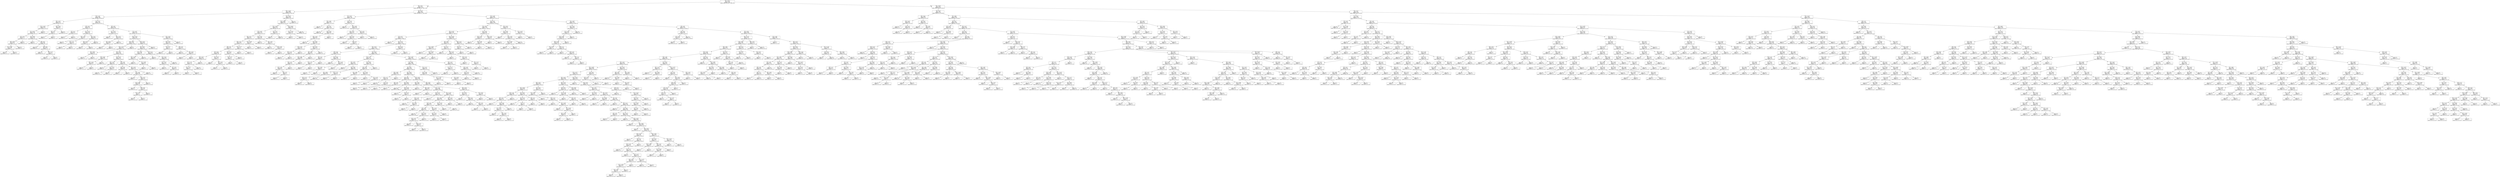 digraph Tree {
node [shape=box] ;
0 [label="X[5] <= 28.15\ngini = 0.674\nsamples = 8664\nvalue = [2462, 3474, 39, 7, 2508, 174]"] ;
1 [label="X[2] <= 81.5\ngini = 0.53\nsamples = 3794\nvalue = [89, 1168, 39, 7, 2317, 174]"] ;
0 -> 1 [labeldistance=2.5, labelangle=45, headlabel="True"] ;
2 [label="X[0] <= 16.05\ngini = 0.468\nsamples = 849\nvalue = [61, 585, 0, 0, 193, 10]"] ;
1 -> 2 ;
3 [label="X[4] <= 10.5\ngini = 0.546\nsamples = 484\nvalue = [22, 268, 0, 0, 184, 10]"] ;
2 -> 3 ;
4 [label="X[3] <= 27.0\ngini = 0.418\nsamples = 121\nvalue = [11, 90, 0, 0, 17, 3]"] ;
3 -> 4 ;
5 [label="X[1] <= 12.55\ngini = 0.343\nsamples = 113\nvalue = [5, 90, 0, 0, 16, 2]"] ;
4 -> 5 ;
6 [label="X[1] <= 5.35\ngini = 0.293\nsamples = 108\nvalue = [5, 90, 0, 0, 11, 2]"] ;
5 -> 6 ;
7 [label="X[1] <= 4.9\ngini = 0.727\nsamples = 17\nvalue = [5, 5, 0, 0, 5, 2]"] ;
6 -> 7 ;
8 [label="X[0] <= 4.95\ngini = 0.625\nsamples = 12\nvalue = [0, 5, 0, 0, 5, 2]"] ;
7 -> 8 ;
9 [label="X[1] <= -3.85\ngini = 0.408\nsamples = 7\nvalue = [0, 5, 0, 0, 0, 2]"] ;
8 -> 9 ;
10 [label="gini = 0.0\nsamples = 2\nvalue = [0, 0, 0, 0, 0, 2]"] ;
9 -> 10 ;
11 [label="gini = 0.0\nsamples = 5\nvalue = [0, 5, 0, 0, 0, 0]"] ;
9 -> 11 ;
12 [label="gini = 0.0\nsamples = 5\nvalue = [0, 0, 0, 0, 5, 0]"] ;
8 -> 12 ;
13 [label="gini = 0.0\nsamples = 5\nvalue = [5, 0, 0, 0, 0, 0]"] ;
7 -> 13 ;
14 [label="X[2] <= 66.0\ngini = 0.123\nsamples = 91\nvalue = [0, 85, 0, 0, 6, 0]"] ;
6 -> 14 ;
15 [label="gini = 0.0\nsamples = 5\nvalue = [0, 0, 0, 0, 5, 0]"] ;
14 -> 15 ;
16 [label="X[9] <= 0.5\ngini = 0.023\nsamples = 86\nvalue = [0, 85, 0, 0, 1, 0]"] ;
14 -> 16 ;
17 [label="gini = 0.0\nsamples = 65\nvalue = [0, 65, 0, 0, 0, 0]"] ;
16 -> 17 ;
18 [label="X[4] <= 8.5\ngini = 0.091\nsamples = 21\nvalue = [0, 20, 0, 0, 1, 0]"] ;
16 -> 18 ;
19 [label="gini = 0.0\nsamples = 16\nvalue = [0, 16, 0, 0, 0, 0]"] ;
18 -> 19 ;
20 [label="X[3] <= 17.0\ngini = 0.32\nsamples = 5\nvalue = [0, 4, 0, 0, 1, 0]"] ;
18 -> 20 ;
21 [label="gini = 0.0\nsamples = 4\nvalue = [0, 4, 0, 0, 0, 0]"] ;
20 -> 21 ;
22 [label="gini = 0.0\nsamples = 1\nvalue = [0, 0, 0, 0, 1, 0]"] ;
20 -> 22 ;
23 [label="gini = 0.0\nsamples = 5\nvalue = [0, 0, 0, 0, 5, 0]"] ;
5 -> 23 ;
24 [label="X[0] <= 13.4\ngini = 0.406\nsamples = 8\nvalue = [6, 0, 0, 0, 1, 1]"] ;
4 -> 24 ;
25 [label="X[8] <= 0.5\ngini = 0.5\nsamples = 2\nvalue = [0, 0, 0, 0, 1, 1]"] ;
24 -> 25 ;
26 [label="gini = 0.0\nsamples = 1\nvalue = [0, 0, 0, 0, 0, 1]"] ;
25 -> 26 ;
27 [label="gini = 0.0\nsamples = 1\nvalue = [0, 0, 0, 0, 1, 0]"] ;
25 -> 27 ;
28 [label="gini = 0.0\nsamples = 6\nvalue = [6, 0, 0, 0, 0, 0]"] ;
24 -> 28 ;
29 [label="X[2] <= 72.5\ngini = 0.547\nsamples = 363\nvalue = [11, 178, 0, 0, 167, 7]"] ;
3 -> 29 ;
30 [label="X[3] <= 8.0\ngini = 0.351\nsamples = 79\nvalue = [0, 62, 0, 0, 14, 3]"] ;
29 -> 30 ;
31 [label="X[1] <= 1.2\ngini = 0.397\nsamples = 11\nvalue = [0, 3, 0, 0, 8, 0]"] ;
30 -> 31 ;
32 [label="gini = 0.0\nsamples = 3\nvalue = [0, 3, 0, 0, 0, 0]"] ;
31 -> 32 ;
33 [label="gini = 0.0\nsamples = 8\nvalue = [0, 0, 0, 0, 8, 0]"] ;
31 -> 33 ;
34 [label="X[1] <= -0.75\ngini = 0.237\nsamples = 68\nvalue = [0, 59, 0, 0, 6, 3]"] ;
30 -> 34 ;
35 [label="X[4] <= 12.5\ngini = 0.612\nsamples = 7\nvalue = [0, 1, 0, 0, 3, 3]"] ;
34 -> 35 ;
36 [label="gini = 0.0\nsamples = 3\nvalue = [0, 0, 0, 0, 0, 3]"] ;
35 -> 36 ;
37 [label="X[5] <= 21.7\ngini = 0.375\nsamples = 4\nvalue = [0, 1, 0, 0, 3, 0]"] ;
35 -> 37 ;
38 [label="gini = 0.0\nsamples = 1\nvalue = [0, 1, 0, 0, 0, 0]"] ;
37 -> 38 ;
39 [label="gini = 0.0\nsamples = 3\nvalue = [0, 0, 0, 0, 3, 0]"] ;
37 -> 39 ;
40 [label="X[1] <= 4.3\ngini = 0.094\nsamples = 61\nvalue = [0, 58, 0, 0, 3, 0]"] ;
34 -> 40 ;
41 [label="X[3] <= 12.5\ngini = 0.397\nsamples = 11\nvalue = [0, 8, 0, 0, 3, 0]"] ;
40 -> 41 ;
42 [label="gini = 0.0\nsamples = 3\nvalue = [0, 0, 0, 0, 3, 0]"] ;
41 -> 42 ;
43 [label="gini = 0.0\nsamples = 8\nvalue = [0, 8, 0, 0, 0, 0]"] ;
41 -> 43 ;
44 [label="gini = 0.0\nsamples = 50\nvalue = [0, 50, 0, 0, 0, 0]"] ;
40 -> 44 ;
45 [label="X[3] <= 8.5\ngini = 0.541\nsamples = 284\nvalue = [11, 116, 0, 0, 153, 4]"] ;
29 -> 45 ;
46 [label="X[1] <= 5.45\ngini = 0.224\nsamples = 39\nvalue = [0, 5, 0, 0, 34, 0]"] ;
45 -> 46 ;
47 [label="gini = 0.0\nsamples = 3\nvalue = [0, 3, 0, 0, 0, 0]"] ;
46 -> 47 ;
48 [label="X[4] <= 12.5\ngini = 0.105\nsamples = 36\nvalue = [0, 2, 0, 0, 34, 0]"] ;
46 -> 48 ;
49 [label="X[1] <= 8.15\ngini = 0.408\nsamples = 7\nvalue = [0, 2, 0, 0, 5, 0]"] ;
48 -> 49 ;
50 [label="gini = 0.0\nsamples = 5\nvalue = [0, 0, 0, 0, 5, 0]"] ;
49 -> 50 ;
51 [label="gini = 0.0\nsamples = 2\nvalue = [0, 2, 0, 0, 0, 0]"] ;
49 -> 51 ;
52 [label="gini = 0.0\nsamples = 29\nvalue = [0, 0, 0, 0, 29, 0]"] ;
48 -> 52 ;
53 [label="X[1] <= 10.7\ngini = 0.557\nsamples = 245\nvalue = [11, 111, 0, 0, 119, 4]"] ;
45 -> 53 ;
54 [label="X[0] <= 11.55\ngini = 0.563\nsamples = 210\nvalue = [11, 105, 0, 0, 90, 4]"] ;
53 -> 54 ;
55 [label="X[4] <= 38.5\ngini = 0.533\nsamples = 118\nvalue = [3, 43, 0, 0, 68, 4]"] ;
54 -> 55 ;
56 [label="X[1] <= -1.45\ngini = 0.515\nsamples = 110\nvalue = [3, 35, 0, 0, 68, 4]"] ;
55 -> 56 ;
57 [label="X[2] <= 80.0\ngini = 0.444\nsamples = 6\nvalue = [2, 0, 0, 0, 0, 4]"] ;
56 -> 57 ;
58 [label="gini = 0.0\nsamples = 4\nvalue = [0, 0, 0, 0, 0, 4]"] ;
57 -> 58 ;
59 [label="gini = 0.0\nsamples = 2\nvalue = [2, 0, 0, 0, 0, 0]"] ;
57 -> 59 ;
60 [label="X[4] <= 17.5\ngini = 0.459\nsamples = 104\nvalue = [1, 35, 0, 0, 68, 0]"] ;
56 -> 60 ;
61 [label="X[0] <= 9.35\ngini = 0.083\nsamples = 23\nvalue = [0, 1, 0, 0, 22, 0]"] ;
60 -> 61 ;
62 [label="X[3] <= 15.0\ngini = 0.444\nsamples = 3\nvalue = [0, 1, 0, 0, 2, 0]"] ;
61 -> 62 ;
63 [label="gini = 0.0\nsamples = 1\nvalue = [0, 1, 0, 0, 0, 0]"] ;
62 -> 63 ;
64 [label="gini = 0.0\nsamples = 2\nvalue = [0, 0, 0, 0, 2, 0]"] ;
62 -> 64 ;
65 [label="gini = 0.0\nsamples = 20\nvalue = [0, 0, 0, 0, 20, 0]"] ;
61 -> 65 ;
66 [label="X[4] <= 19.5\ngini = 0.501\nsamples = 81\nvalue = [1, 34, 0, 0, 46, 0]"] ;
60 -> 66 ;
67 [label="X[0] <= 7.25\ngini = 0.424\nsamples = 36\nvalue = [0, 25, 0, 0, 11, 0]"] ;
66 -> 67 ;
68 [label="gini = 0.0\nsamples = 9\nvalue = [0, 0, 0, 0, 9, 0]"] ;
67 -> 68 ;
69 [label="X[1] <= 6.75\ngini = 0.137\nsamples = 27\nvalue = [0, 25, 0, 0, 2, 0]"] ;
67 -> 69 ;
70 [label="gini = 0.0\nsamples = 25\nvalue = [0, 25, 0, 0, 0, 0]"] ;
69 -> 70 ;
71 [label="gini = 0.0\nsamples = 2\nvalue = [0, 0, 0, 0, 2, 0]"] ;
69 -> 71 ;
72 [label="X[0] <= 5.6\ngini = 0.355\nsamples = 45\nvalue = [1, 9, 0, 0, 35, 0]"] ;
66 -> 72 ;
73 [label="X[0] <= 4.6\ngini = 0.444\nsamples = 3\nvalue = [1, 2, 0, 0, 0, 0]"] ;
72 -> 73 ;
74 [label="gini = 0.0\nsamples = 1\nvalue = [1, 0, 0, 0, 0, 0]"] ;
73 -> 74 ;
75 [label="gini = 0.0\nsamples = 2\nvalue = [0, 2, 0, 0, 0, 0]"] ;
73 -> 75 ;
76 [label="X[3] <= 13.0\ngini = 0.278\nsamples = 42\nvalue = [0, 7, 0, 0, 35, 0]"] ;
72 -> 76 ;
77 [label="X[1] <= 4.6\ngini = 0.393\nsamples = 26\nvalue = [0, 7, 0, 0, 19, 0]"] ;
76 -> 77 ;
78 [label="gini = 0.0\nsamples = 2\nvalue = [0, 2, 0, 0, 0, 0]"] ;
77 -> 78 ;
79 [label="X[4] <= 22.5\ngini = 0.33\nsamples = 24\nvalue = [0, 5, 0, 0, 19, 0]"] ;
77 -> 79 ;
80 [label="X[1] <= 5.35\ngini = 0.496\nsamples = 11\nvalue = [0, 5, 0, 0, 6, 0]"] ;
79 -> 80 ;
81 [label="gini = 0.0\nsamples = 4\nvalue = [0, 4, 0, 0, 0, 0]"] ;
80 -> 81 ;
82 [label="X[3] <= 9.5\ngini = 0.245\nsamples = 7\nvalue = [0, 1, 0, 0, 6, 0]"] ;
80 -> 82 ;
83 [label="X[4] <= 21.0\ngini = 0.5\nsamples = 2\nvalue = [0, 1, 0, 0, 1, 0]"] ;
82 -> 83 ;
84 [label="gini = 0.0\nsamples = 1\nvalue = [0, 1, 0, 0, 0, 0]"] ;
83 -> 84 ;
85 [label="gini = 0.0\nsamples = 1\nvalue = [0, 0, 0, 0, 1, 0]"] ;
83 -> 85 ;
86 [label="gini = 0.0\nsamples = 5\nvalue = [0, 0, 0, 0, 5, 0]"] ;
82 -> 86 ;
87 [label="gini = 0.0\nsamples = 13\nvalue = [0, 0, 0, 0, 13, 0]"] ;
79 -> 87 ;
88 [label="gini = 0.0\nsamples = 16\nvalue = [0, 0, 0, 0, 16, 0]"] ;
76 -> 88 ;
89 [label="gini = 0.0\nsamples = 8\nvalue = [0, 8, 0, 0, 0, 0]"] ;
55 -> 89 ;
90 [label="X[3] <= 19.5\ngini = 0.481\nsamples = 92\nvalue = [8, 62, 0, 0, 22, 0]"] ;
54 -> 90 ;
91 [label="X[2] <= 76.5\ngini = 0.387\nsamples = 84\nvalue = [0, 62, 0, 0, 22, 0]"] ;
90 -> 91 ;
92 [label="X[2] <= 75.5\ngini = 0.499\nsamples = 27\nvalue = [0, 14, 0, 0, 13, 0]"] ;
91 -> 92 ;
93 [label="X[0] <= 13.8\ngini = 0.291\nsamples = 17\nvalue = [0, 14, 0, 0, 3, 0]"] ;
92 -> 93 ;
94 [label="gini = 0.0\nsamples = 12\nvalue = [0, 12, 0, 0, 0, 0]"] ;
93 -> 94 ;
95 [label="X[1] <= 9.85\ngini = 0.48\nsamples = 5\nvalue = [0, 2, 0, 0, 3, 0]"] ;
93 -> 95 ;
96 [label="gini = 0.0\nsamples = 3\nvalue = [0, 0, 0, 0, 3, 0]"] ;
95 -> 96 ;
97 [label="gini = 0.0\nsamples = 2\nvalue = [0, 2, 0, 0, 0, 0]"] ;
95 -> 97 ;
98 [label="gini = 0.0\nsamples = 10\nvalue = [0, 0, 0, 0, 10, 0]"] ;
92 -> 98 ;
99 [label="X[5] <= 17.7\ngini = 0.266\nsamples = 57\nvalue = [0, 48, 0, 0, 9, 0]"] ;
91 -> 99 ;
100 [label="gini = 0.0\nsamples = 3\nvalue = [0, 0, 0, 0, 3, 0]"] ;
99 -> 100 ;
101 [label="X[1] <= 9.15\ngini = 0.198\nsamples = 54\nvalue = [0, 48, 0, 0, 6, 0]"] ;
99 -> 101 ;
102 [label="X[0] <= 11.9\ngini = 0.397\nsamples = 22\nvalue = [0, 16, 0, 0, 6, 0]"] ;
101 -> 102 ;
103 [label="gini = 0.0\nsamples = 14\nvalue = [0, 14, 0, 0, 0, 0]"] ;
102 -> 103 ;
104 [label="X[7] <= 0.5\ngini = 0.375\nsamples = 8\nvalue = [0, 2, 0, 0, 6, 0]"] ;
102 -> 104 ;
105 [label="gini = 0.0\nsamples = 6\nvalue = [0, 0, 0, 0, 6, 0]"] ;
104 -> 105 ;
106 [label="gini = 0.0\nsamples = 2\nvalue = [0, 2, 0, 0, 0, 0]"] ;
104 -> 106 ;
107 [label="gini = 0.0\nsamples = 32\nvalue = [0, 32, 0, 0, 0, 0]"] ;
101 -> 107 ;
108 [label="gini = 0.0\nsamples = 8\nvalue = [8, 0, 0, 0, 0, 0]"] ;
90 -> 108 ;
109 [label="X[1] <= 12.0\ngini = 0.284\nsamples = 35\nvalue = [0, 6, 0, 0, 29, 0]"] ;
53 -> 109 ;
110 [label="X[3] <= 10.0\ngini = 0.213\nsamples = 33\nvalue = [0, 4, 0, 0, 29, 0]"] ;
109 -> 110 ;
111 [label="X[4] <= 22.5\ngini = 0.5\nsamples = 6\nvalue = [0, 3, 0, 0, 3, 0]"] ;
110 -> 111 ;
112 [label="gini = 0.0\nsamples = 3\nvalue = [0, 3, 0, 0, 0, 0]"] ;
111 -> 112 ;
113 [label="gini = 0.0\nsamples = 3\nvalue = [0, 0, 0, 0, 3, 0]"] ;
111 -> 113 ;
114 [label="X[8] <= 0.5\ngini = 0.071\nsamples = 27\nvalue = [0, 1, 0, 0, 26, 0]"] ;
110 -> 114 ;
115 [label="gini = 0.0\nsamples = 24\nvalue = [0, 0, 0, 0, 24, 0]"] ;
114 -> 115 ;
116 [label="X[3] <= 12.0\ngini = 0.444\nsamples = 3\nvalue = [0, 1, 0, 0, 2, 0]"] ;
114 -> 116 ;
117 [label="gini = 0.0\nsamples = 2\nvalue = [0, 0, 0, 0, 2, 0]"] ;
116 -> 117 ;
118 [label="gini = 0.0\nsamples = 1\nvalue = [0, 1, 0, 0, 0, 0]"] ;
116 -> 118 ;
119 [label="gini = 0.0\nsamples = 2\nvalue = [0, 2, 0, 0, 0, 0]"] ;
109 -> 119 ;
120 [label="X[0] <= 25.85\ngini = 0.234\nsamples = 365\nvalue = [39, 317, 0, 0, 9, 0]"] ;
2 -> 120 ;
121 [label="X[0] <= 19.65\ngini = 0.203\nsamples = 357\nvalue = [31, 317, 0, 0, 9, 0]"] ;
120 -> 121 ;
122 [label="X[1] <= 14.95\ngini = 0.421\nsamples = 144\nvalue = [30, 105, 0, 0, 9, 0]"] ;
121 -> 122 ;
123 [label="X[3] <= 20.0\ngini = 0.319\nsamples = 124\nvalue = [14, 101, 0, 0, 9, 0]"] ;
122 -> 123 ;
124 [label="X[4] <= 21.5\ngini = 0.25\nsamples = 85\nvalue = [3, 73, 0, 0, 9, 0]"] ;
123 -> 124 ;
125 [label="X[3] <= 17.5\ngini = 0.189\nsamples = 78\nvalue = [3, 70, 0, 0, 5, 0]"] ;
124 -> 125 ;
126 [label="X[6] <= 0.5\ngini = 0.132\nsamples = 72\nvalue = [3, 67, 0, 0, 2, 0]"] ;
125 -> 126 ;
127 [label="X[7] <= 0.5\ngini = 0.085\nsamples = 68\nvalue = [2, 65, 0, 0, 1, 0]"] ;
126 -> 127 ;
128 [label="X[4] <= 10.5\ngini = 0.031\nsamples = 63\nvalue = [1, 62, 0, 0, 0, 0]"] ;
127 -> 128 ;
129 [label="X[2] <= 77.0\ngini = 0.153\nsamples = 12\nvalue = [1, 11, 0, 0, 0, 0]"] ;
128 -> 129 ;
130 [label="X[3] <= 12.0\ngini = 0.5\nsamples = 2\nvalue = [1, 1, 0, 0, 0, 0]"] ;
129 -> 130 ;
131 [label="gini = 0.0\nsamples = 1\nvalue = [1, 0, 0, 0, 0, 0]"] ;
130 -> 131 ;
132 [label="gini = 0.0\nsamples = 1\nvalue = [0, 1, 0, 0, 0, 0]"] ;
130 -> 132 ;
133 [label="gini = 0.0\nsamples = 10\nvalue = [0, 10, 0, 0, 0, 0]"] ;
129 -> 133 ;
134 [label="gini = 0.0\nsamples = 51\nvalue = [0, 51, 0, 0, 0, 0]"] ;
128 -> 134 ;
135 [label="X[3] <= 10.5\ngini = 0.56\nsamples = 5\nvalue = [1, 3, 0, 0, 1, 0]"] ;
127 -> 135 ;
136 [label="gini = 0.0\nsamples = 1\nvalue = [0, 0, 0, 0, 1, 0]"] ;
135 -> 136 ;
137 [label="X[4] <= 10.5\ngini = 0.375\nsamples = 4\nvalue = [1, 3, 0, 0, 0, 0]"] ;
135 -> 137 ;
138 [label="gini = 0.0\nsamples = 1\nvalue = [1, 0, 0, 0, 0, 0]"] ;
137 -> 138 ;
139 [label="gini = 0.0\nsamples = 3\nvalue = [0, 3, 0, 0, 0, 0]"] ;
137 -> 139 ;
140 [label="X[3] <= 11.5\ngini = 0.625\nsamples = 4\nvalue = [1, 2, 0, 0, 1, 0]"] ;
126 -> 140 ;
141 [label="X[4] <= 13.0\ngini = 0.5\nsamples = 2\nvalue = [1, 0, 0, 0, 1, 0]"] ;
140 -> 141 ;
142 [label="gini = 0.0\nsamples = 1\nvalue = [1, 0, 0, 0, 0, 0]"] ;
141 -> 142 ;
143 [label="gini = 0.0\nsamples = 1\nvalue = [0, 0, 0, 0, 1, 0]"] ;
141 -> 143 ;
144 [label="gini = 0.0\nsamples = 2\nvalue = [0, 2, 0, 0, 0, 0]"] ;
140 -> 144 ;
145 [label="X[0] <= 17.25\ngini = 0.5\nsamples = 6\nvalue = [0, 3, 0, 0, 3, 0]"] ;
125 -> 145 ;
146 [label="gini = 0.0\nsamples = 3\nvalue = [0, 0, 0, 0, 3, 0]"] ;
145 -> 146 ;
147 [label="gini = 0.0\nsamples = 3\nvalue = [0, 3, 0, 0, 0, 0]"] ;
145 -> 147 ;
148 [label="X[1] <= 12.65\ngini = 0.49\nsamples = 7\nvalue = [0, 3, 0, 0, 4, 0]"] ;
124 -> 148 ;
149 [label="gini = 0.0\nsamples = 4\nvalue = [0, 0, 0, 0, 4, 0]"] ;
148 -> 149 ;
150 [label="gini = 0.0\nsamples = 3\nvalue = [0, 3, 0, 0, 0, 0]"] ;
148 -> 150 ;
151 [label="X[2] <= 75.5\ngini = 0.405\nsamples = 39\nvalue = [11, 28, 0, 0, 0, 0]"] ;
123 -> 151 ;
152 [label="gini = 0.0\nsamples = 22\nvalue = [0, 22, 0, 0, 0, 0]"] ;
151 -> 152 ;
153 [label="X[2] <= 76.5\ngini = 0.457\nsamples = 17\nvalue = [11, 6, 0, 0, 0, 0]"] ;
151 -> 153 ;
154 [label="gini = 0.0\nsamples = 10\nvalue = [10, 0, 0, 0, 0, 0]"] ;
153 -> 154 ;
155 [label="X[0] <= 16.9\ngini = 0.245\nsamples = 7\nvalue = [1, 6, 0, 0, 0, 0]"] ;
153 -> 155 ;
156 [label="gini = 0.0\nsamples = 1\nvalue = [1, 0, 0, 0, 0, 0]"] ;
155 -> 156 ;
157 [label="gini = 0.0\nsamples = 6\nvalue = [0, 6, 0, 0, 0, 0]"] ;
155 -> 157 ;
158 [label="X[3] <= 14.5\ngini = 0.32\nsamples = 20\nvalue = [16, 4, 0, 0, 0, 0]"] ;
122 -> 158 ;
159 [label="gini = 0.0\nsamples = 4\nvalue = [0, 4, 0, 0, 0, 0]"] ;
158 -> 159 ;
160 [label="gini = 0.0\nsamples = 16\nvalue = [16, 0, 0, 0, 0, 0]"] ;
158 -> 160 ;
161 [label="X[0] <= 20.15\ngini = 0.009\nsamples = 213\nvalue = [1, 212, 0, 0, 0, 0]"] ;
121 -> 161 ;
162 [label="X[1] <= 15.35\ngini = 0.153\nsamples = 12\nvalue = [1, 11, 0, 0, 0, 0]"] ;
161 -> 162 ;
163 [label="gini = 0.0\nsamples = 1\nvalue = [1, 0, 0, 0, 0, 0]"] ;
162 -> 163 ;
164 [label="gini = 0.0\nsamples = 11\nvalue = [0, 11, 0, 0, 0, 0]"] ;
162 -> 164 ;
165 [label="gini = 0.0\nsamples = 201\nvalue = [0, 201, 0, 0, 0, 0]"] ;
161 -> 165 ;
166 [label="gini = 0.0\nsamples = 8\nvalue = [8, 0, 0, 0, 0, 0]"] ;
120 -> 166 ;
167 [label="X[0] <= 0.95\ngini = 0.437\nsamples = 2945\nvalue = [28, 583, 39, 7, 2124, 164]"] ;
1 -> 167 ;
168 [label="X[2] <= 97.5\ngini = 0.335\nsamples = 198\nvalue = [2, 8, 15, 0, 13, 160]"] ;
167 -> 168 ;
169 [label="X[2] <= 84.5\ngini = 0.155\nsamples = 171\nvalue = [0, 4, 7, 0, 3, 157]"] ;
168 -> 169 ;
170 [label="gini = 0.0\nsamples = 2\nvalue = [0, 2, 0, 0, 0, 0]"] ;
169 -> 170 ;
171 [label="X[5] <= 3.6\ngini = 0.135\nsamples = 169\nvalue = [0, 2, 7, 0, 3, 157]"] ;
169 -> 171 ;
172 [label="gini = 0.0\nsamples = 88\nvalue = [0, 0, 0, 0, 0, 88]"] ;
171 -> 172 ;
173 [label="X[11] <= 0.5\ngini = 0.265\nsamples = 81\nvalue = [0, 2, 7, 0, 3, 69]"] ;
171 -> 173 ;
174 [label="X[4] <= 13.0\ngini = 0.247\nsamples = 80\nvalue = [0, 2, 7, 0, 2, 69]"] ;
173 -> 174 ;
175 [label="gini = 0.0\nsamples = 29\nvalue = [0, 0, 0, 0, 0, 29]"] ;
174 -> 175 ;
176 [label="X[2] <= 93.5\ngini = 0.363\nsamples = 51\nvalue = [0, 2, 7, 0, 2, 40]"] ;
174 -> 176 ;
177 [label="X[5] <= 14.5\ngini = 0.159\nsamples = 23\nvalue = [0, 2, 0, 0, 0, 21]"] ;
176 -> 177 ;
178 [label="X[5] <= 11.3\ngini = 0.375\nsamples = 8\nvalue = [0, 2, 0, 0, 0, 6]"] ;
177 -> 178 ;
179 [label="gini = 0.0\nsamples = 6\nvalue = [0, 0, 0, 0, 0, 6]"] ;
178 -> 179 ;
180 [label="gini = 0.0\nsamples = 2\nvalue = [0, 2, 0, 0, 0, 0]"] ;
178 -> 180 ;
181 [label="gini = 0.0\nsamples = 15\nvalue = [0, 0, 0, 0, 0, 15]"] ;
177 -> 181 ;
182 [label="X[4] <= 18.5\ngini = 0.472\nsamples = 28\nvalue = [0, 0, 7, 0, 2, 19]"] ;
176 -> 182 ;
183 [label="X[3] <= 9.5\ngini = 0.602\nsamples = 16\nvalue = [0, 0, 7, 0, 2, 7]"] ;
182 -> 183 ;
184 [label="X[2] <= 96.5\ngini = 0.569\nsamples = 12\nvalue = [0, 0, 7, 0, 2, 3]"] ;
183 -> 184 ;
185 [label="X[5] <= 11.3\ngini = 0.42\nsamples = 10\nvalue = [0, 0, 7, 0, 0, 3]"] ;
184 -> 185 ;
186 [label="X[1] <= -0.6\ngini = 0.219\nsamples = 8\nvalue = [0, 0, 7, 0, 0, 1]"] ;
185 -> 186 ;
187 [label="gini = 0.0\nsamples = 6\nvalue = [0, 0, 6, 0, 0, 0]"] ;
186 -> 187 ;
188 [label="X[8] <= 0.5\ngini = 0.5\nsamples = 2\nvalue = [0, 0, 1, 0, 0, 1]"] ;
186 -> 188 ;
189 [label="gini = 0.0\nsamples = 1\nvalue = [0, 0, 0, 0, 0, 1]"] ;
188 -> 189 ;
190 [label="gini = 0.0\nsamples = 1\nvalue = [0, 0, 1, 0, 0, 0]"] ;
188 -> 190 ;
191 [label="gini = 0.0\nsamples = 2\nvalue = [0, 0, 0, 0, 0, 2]"] ;
185 -> 191 ;
192 [label="gini = 0.0\nsamples = 2\nvalue = [0, 0, 0, 0, 2, 0]"] ;
184 -> 192 ;
193 [label="gini = 0.0\nsamples = 4\nvalue = [0, 0, 0, 0, 0, 4]"] ;
183 -> 193 ;
194 [label="gini = 0.0\nsamples = 12\nvalue = [0, 0, 0, 0, 0, 12]"] ;
182 -> 194 ;
195 [label="gini = 0.0\nsamples = 1\nvalue = [0, 0, 0, 0, 1, 0]"] ;
173 -> 195 ;
196 [label="X[5] <= 2.6\ngini = 0.735\nsamples = 27\nvalue = [2, 4, 8, 0, 10, 3]"] ;
168 -> 196 ;
197 [label="gini = 0.0\nsamples = 8\nvalue = [0, 0, 8, 0, 0, 0]"] ;
196 -> 197 ;
198 [label="X[5] <= 18.5\ngini = 0.643\nsamples = 19\nvalue = [2, 4, 0, 0, 10, 3]"] ;
196 -> 198 ;
199 [label="X[0] <= 0.15\ngini = 0.355\nsamples = 13\nvalue = [0, 0, 0, 0, 10, 3]"] ;
198 -> 199 ;
200 [label="gini = 0.0\nsamples = 2\nvalue = [0, 0, 0, 0, 0, 2]"] ;
199 -> 200 ;
201 [label="X[12] <= 0.5\ngini = 0.165\nsamples = 11\nvalue = [0, 0, 0, 0, 10, 1]"] ;
199 -> 201 ;
202 [label="gini = 0.0\nsamples = 9\nvalue = [0, 0, 0, 0, 9, 0]"] ;
201 -> 202 ;
203 [label="X[5] <= 4.0\ngini = 0.5\nsamples = 2\nvalue = [0, 0, 0, 0, 1, 1]"] ;
201 -> 203 ;
204 [label="gini = 0.0\nsamples = 1\nvalue = [0, 0, 0, 0, 1, 0]"] ;
203 -> 204 ;
205 [label="gini = 0.0\nsamples = 1\nvalue = [0, 0, 0, 0, 0, 1]"] ;
203 -> 205 ;
206 [label="X[3] <= 5.0\ngini = 0.444\nsamples = 6\nvalue = [2, 4, 0, 0, 0, 0]"] ;
198 -> 206 ;
207 [label="gini = 0.0\nsamples = 2\nvalue = [2, 0, 0, 0, 0, 0]"] ;
206 -> 207 ;
208 [label="gini = 0.0\nsamples = 4\nvalue = [0, 4, 0, 0, 0, 0]"] ;
206 -> 208 ;
209 [label="X[5] <= 20.9\ngini = 0.365\nsamples = 2747\nvalue = [26, 575, 24, 7, 2111, 4]"] ;
167 -> 209 ;
210 [label="X[0] <= 16.2\ngini = 0.215\nsamples = 1606\nvalue = [3, 154, 24, 7, 1414, 4]"] ;
209 -> 210 ;
211 [label="X[2] <= 98.5\ngini = 0.16\nsamples = 1533\nvalue = [3, 95, 22, 7, 1402, 4]"] ;
210 -> 211 ;
212 [label="X[0] <= 14.45\ngini = 0.145\nsamples = 1517\nvalue = [0, 92, 14, 7, 1400, 4]"] ;
211 -> 212 ;
213 [label="X[1] <= 0.0\ngini = 0.117\nsamples = 1426\nvalue = [0, 69, 8, 7, 1338, 4]"] ;
212 -> 213 ;
214 [label="gini = 0.0\nsamples = 4\nvalue = [0, 4, 0, 0, 0, 0]"] ;
213 -> 214 ;
215 [label="X[1] <= 13.5\ngini = 0.113\nsamples = 1422\nvalue = [0, 65, 8, 7, 1338, 4]"] ;
213 -> 215 ;
216 [label="X[1] <= 0.75\ngini = 0.108\nsamples = 1416\nvalue = [0, 65, 4, 7, 1336, 4]"] ;
215 -> 216 ;
217 [label="X[3] <= 5.0\ngini = 0.496\nsamples = 35\nvalue = [0, 0, 4, 3, 24, 4]"] ;
216 -> 217 ;
218 [label="X[3] <= 2.5\ngini = 0.56\nsamples = 5\nvalue = [0, 0, 1, 3, 1, 0]"] ;
217 -> 218 ;
219 [label="X[5] <= 7.05\ngini = 0.5\nsamples = 2\nvalue = [0, 0, 1, 0, 1, 0]"] ;
218 -> 219 ;
220 [label="gini = 0.0\nsamples = 1\nvalue = [0, 0, 1, 0, 0, 0]"] ;
219 -> 220 ;
221 [label="gini = 0.0\nsamples = 1\nvalue = [0, 0, 0, 0, 1, 0]"] ;
219 -> 221 ;
222 [label="gini = 0.0\nsamples = 3\nvalue = [0, 0, 0, 3, 0, 0]"] ;
218 -> 222 ;
223 [label="X[5] <= 10.5\ngini = 0.384\nsamples = 30\nvalue = [0, 0, 3, 0, 23, 4]"] ;
217 -> 223 ;
224 [label="gini = 0.0\nsamples = 18\nvalue = [0, 0, 0, 0, 18, 0]"] ;
223 -> 224 ;
225 [label="X[0] <= 1.45\ngini = 0.653\nsamples = 12\nvalue = [0, 0, 3, 0, 5, 4]"] ;
223 -> 225 ;
226 [label="X[4] <= 22.0\ngini = 0.49\nsamples = 7\nvalue = [0, 0, 3, 0, 0, 4]"] ;
225 -> 226 ;
227 [label="gini = 0.0\nsamples = 3\nvalue = [0, 0, 3, 0, 0, 0]"] ;
226 -> 227 ;
228 [label="gini = 0.0\nsamples = 4\nvalue = [0, 0, 0, 0, 0, 4]"] ;
226 -> 228 ;
229 [label="gini = 0.0\nsamples = 5\nvalue = [0, 0, 0, 0, 5, 0]"] ;
225 -> 229 ;
230 [label="X[1] <= 3.75\ngini = 0.095\nsamples = 1381\nvalue = [0, 65, 0, 4, 1312, 0]"] ;
216 -> 230 ;
231 [label="X[5] <= 17.7\ngini = 0.222\nsamples = 134\nvalue = [0, 17, 0, 0, 117, 0]"] ;
230 -> 231 ;
232 [label="X[2] <= 85.5\ngini = 0.115\nsamples = 98\nvalue = [0, 6, 0, 0, 92, 0]"] ;
231 -> 232 ;
233 [label="gini = 0.0\nsamples = 2\nvalue = [0, 2, 0, 0, 0, 0]"] ;
232 -> 233 ;
234 [label="X[4] <= 26.5\ngini = 0.08\nsamples = 96\nvalue = [0, 4, 0, 0, 92, 0]"] ;
232 -> 234 ;
235 [label="X[2] <= 90.5\ngini = 0.043\nsamples = 91\nvalue = [0, 2, 0, 0, 89, 0]"] ;
234 -> 235 ;
236 [label="X[4] <= 17.5\ngini = 0.375\nsamples = 8\nvalue = [0, 2, 0, 0, 6, 0]"] ;
235 -> 236 ;
237 [label="gini = 0.0\nsamples = 2\nvalue = [0, 2, 0, 0, 0, 0]"] ;
236 -> 237 ;
238 [label="gini = 0.0\nsamples = 6\nvalue = [0, 0, 0, 0, 6, 0]"] ;
236 -> 238 ;
239 [label="gini = 0.0\nsamples = 83\nvalue = [0, 0, 0, 0, 83, 0]"] ;
235 -> 239 ;
240 [label="X[0] <= 1.75\ngini = 0.48\nsamples = 5\nvalue = [0, 2, 0, 0, 3, 0]"] ;
234 -> 240 ;
241 [label="gini = 0.0\nsamples = 2\nvalue = [0, 2, 0, 0, 0, 0]"] ;
240 -> 241 ;
242 [label="gini = 0.0\nsamples = 3\nvalue = [0, 0, 0, 0, 3, 0]"] ;
240 -> 242 ;
243 [label="X[2] <= 95.5\ngini = 0.424\nsamples = 36\nvalue = [0, 11, 0, 0, 25, 0]"] ;
231 -> 243 ;
244 [label="X[4] <= 8.5\ngini = 0.342\nsamples = 32\nvalue = [0, 7, 0, 0, 25, 0]"] ;
243 -> 244 ;
245 [label="X[2] <= 88.0\ngini = 0.32\nsamples = 5\nvalue = [0, 4, 0, 0, 1, 0]"] ;
244 -> 245 ;
246 [label="gini = 0.0\nsamples = 1\nvalue = [0, 0, 0, 0, 1, 0]"] ;
245 -> 246 ;
247 [label="gini = 0.0\nsamples = 4\nvalue = [0, 4, 0, 0, 0, 0]"] ;
245 -> 247 ;
248 [label="X[1] <= 2.45\ngini = 0.198\nsamples = 27\nvalue = [0, 3, 0, 0, 24, 0]"] ;
244 -> 248 ;
249 [label="gini = 0.0\nsamples = 17\nvalue = [0, 0, 0, 0, 17, 0]"] ;
248 -> 249 ;
250 [label="X[1] <= 2.95\ngini = 0.42\nsamples = 10\nvalue = [0, 3, 0, 0, 7, 0]"] ;
248 -> 250 ;
251 [label="gini = 0.0\nsamples = 3\nvalue = [0, 3, 0, 0, 0, 0]"] ;
250 -> 251 ;
252 [label="gini = 0.0\nsamples = 7\nvalue = [0, 0, 0, 0, 7, 0]"] ;
250 -> 252 ;
253 [label="gini = 0.0\nsamples = 4\nvalue = [0, 4, 0, 0, 0, 0]"] ;
243 -> 253 ;
254 [label="X[0] <= 13.05\ngini = 0.08\nsamples = 1247\nvalue = [0, 48, 0, 4, 1195, 0]"] ;
230 -> 254 ;
255 [label="X[2] <= 96.5\ngini = 0.064\nsamples = 1097\nvalue = [0, 32, 0, 4, 1061, 0]"] ;
254 -> 255 ;
256 [label="X[3] <= 6.5\ngini = 0.058\nsamples = 1071\nvalue = [0, 28, 0, 4, 1039, 0]"] ;
255 -> 256 ;
257 [label="X[4] <= 26.0\ngini = 0.183\nsamples = 101\nvalue = [0, 6, 0, 4, 91, 0]"] ;
256 -> 257 ;
258 [label="X[5] <= 17.7\ngini = 0.116\nsamples = 97\nvalue = [0, 6, 0, 0, 91, 0]"] ;
257 -> 258 ;
259 [label="gini = 0.0\nsamples = 80\nvalue = [0, 0, 0, 0, 80, 0]"] ;
258 -> 259 ;
260 [label="X[1] <= 7.0\ngini = 0.457\nsamples = 17\nvalue = [0, 6, 0, 0, 11, 0]"] ;
258 -> 260 ;
261 [label="gini = 0.0\nsamples = 6\nvalue = [0, 6, 0, 0, 0, 0]"] ;
260 -> 261 ;
262 [label="gini = 0.0\nsamples = 11\nvalue = [0, 0, 0, 0, 11, 0]"] ;
260 -> 262 ;
263 [label="gini = 0.0\nsamples = 4\nvalue = [0, 0, 0, 4, 0, 0]"] ;
257 -> 263 ;
264 [label="X[1] <= 8.55\ngini = 0.044\nsamples = 970\nvalue = [0, 22, 0, 0, 948, 0]"] ;
256 -> 264 ;
265 [label="X[4] <= 6.5\ngini = 0.008\nsamples = 525\nvalue = [0, 2, 0, 0, 523, 0]"] ;
264 -> 265 ;
266 [label="X[4] <= 4.5\ngini = 0.278\nsamples = 6\nvalue = [0, 1, 0, 0, 5, 0]"] ;
265 -> 266 ;
267 [label="gini = 0.0\nsamples = 5\nvalue = [0, 0, 0, 0, 5, 0]"] ;
266 -> 267 ;
268 [label="gini = 0.0\nsamples = 1\nvalue = [0, 1, 0, 0, 0, 0]"] ;
266 -> 268 ;
269 [label="X[2] <= 95.5\ngini = 0.004\nsamples = 519\nvalue = [0, 1, 0, 0, 518, 0]"] ;
265 -> 269 ;
270 [label="gini = 0.0\nsamples = 499\nvalue = [0, 0, 0, 0, 499, 0]"] ;
269 -> 270 ;
271 [label="X[5] <= 14.5\ngini = 0.095\nsamples = 20\nvalue = [0, 1, 0, 0, 19, 0]"] ;
269 -> 271 ;
272 [label="gini = 0.0\nsamples = 15\nvalue = [0, 0, 0, 0, 15, 0]"] ;
271 -> 272 ;
273 [label="X[10] <= 0.5\ngini = 0.32\nsamples = 5\nvalue = [0, 1, 0, 0, 4, 0]"] ;
271 -> 273 ;
274 [label="gini = 0.0\nsamples = 4\nvalue = [0, 0, 0, 0, 4, 0]"] ;
273 -> 274 ;
275 [label="gini = 0.0\nsamples = 1\nvalue = [0, 1, 0, 0, 0, 0]"] ;
273 -> 275 ;
276 [label="X[0] <= 9.55\ngini = 0.086\nsamples = 445\nvalue = [0, 20, 0, 0, 425, 0]"] ;
264 -> 276 ;
277 [label="X[5] <= 10.5\ngini = 0.386\nsamples = 23\nvalue = [0, 6, 0, 0, 17, 0]"] ;
276 -> 277 ;
278 [label="gini = 0.0\nsamples = 10\nvalue = [0, 0, 0, 0, 10, 0]"] ;
277 -> 278 ;
279 [label="X[4] <= 16.0\ngini = 0.497\nsamples = 13\nvalue = [0, 6, 0, 0, 7, 0]"] ;
277 -> 279 ;
280 [label="gini = 0.0\nsamples = 7\nvalue = [0, 0, 0, 0, 7, 0]"] ;
279 -> 280 ;
281 [label="gini = 0.0\nsamples = 6\nvalue = [0, 6, 0, 0, 0, 0]"] ;
279 -> 281 ;
282 [label="X[3] <= 22.0\ngini = 0.064\nsamples = 422\nvalue = [0, 14, 0, 0, 408, 0]"] ;
276 -> 282 ;
283 [label="X[3] <= 10.5\ngini = 0.046\nsamples = 384\nvalue = [0, 9, 0, 0, 375, 0]"] ;
282 -> 283 ;
284 [label="X[4] <= 15.5\ngini = 0.017\nsamples = 231\nvalue = [0, 2, 0, 0, 229, 0]"] ;
283 -> 284 ;
285 [label="X[4] <= 14.5\ngini = 0.071\nsamples = 54\nvalue = [0, 2, 0, 0, 52, 0]"] ;
284 -> 285 ;
286 [label="gini = 0.0\nsamples = 49\nvalue = [0, 0, 0, 0, 49, 0]"] ;
285 -> 286 ;
287 [label="X[2] <= 92.5\ngini = 0.48\nsamples = 5\nvalue = [0, 2, 0, 0, 3, 0]"] ;
285 -> 287 ;
288 [label="gini = 0.0\nsamples = 2\nvalue = [0, 2, 0, 0, 0, 0]"] ;
287 -> 288 ;
289 [label="gini = 0.0\nsamples = 3\nvalue = [0, 0, 0, 0, 3, 0]"] ;
287 -> 289 ;
290 [label="gini = 0.0\nsamples = 177\nvalue = [0, 0, 0, 0, 177, 0]"] ;
284 -> 290 ;
291 [label="X[1] <= 11.55\ngini = 0.087\nsamples = 153\nvalue = [0, 7, 0, 0, 146, 0]"] ;
283 -> 291 ;
292 [label="X[4] <= 30.5\ngini = 0.058\nsamples = 133\nvalue = [0, 4, 0, 0, 129, 0]"] ;
291 -> 292 ;
293 [label="X[14] <= 0.5\ngini = 0.034\nsamples = 117\nvalue = [0, 2, 0, 0, 115, 0]"] ;
292 -> 293 ;
294 [label="X[9] <= 0.5\ngini = 0.018\nsamples = 111\nvalue = [0, 1, 0, 0, 110, 0]"] ;
293 -> 294 ;
295 [label="gini = 0.0\nsamples = 86\nvalue = [0, 0, 0, 0, 86, 0]"] ;
294 -> 295 ;
296 [label="X[3] <= 12.5\ngini = 0.077\nsamples = 25\nvalue = [0, 1, 0, 0, 24, 0]"] ;
294 -> 296 ;
297 [label="X[4] <= 15.0\ngini = 0.18\nsamples = 10\nvalue = [0, 1, 0, 0, 9, 0]"] ;
296 -> 297 ;
298 [label="gini = 0.0\nsamples = 5\nvalue = [0, 0, 0, 0, 5, 0]"] ;
297 -> 298 ;
299 [label="X[4] <= 17.0\ngini = 0.32\nsamples = 5\nvalue = [0, 1, 0, 0, 4, 0]"] ;
297 -> 299 ;
300 [label="gini = 0.0\nsamples = 1\nvalue = [0, 1, 0, 0, 0, 0]"] ;
299 -> 300 ;
301 [label="gini = 0.0\nsamples = 4\nvalue = [0, 0, 0, 0, 4, 0]"] ;
299 -> 301 ;
302 [label="gini = 0.0\nsamples = 15\nvalue = [0, 0, 0, 0, 15, 0]"] ;
296 -> 302 ;
303 [label="X[3] <= 13.0\ngini = 0.278\nsamples = 6\nvalue = [0, 1, 0, 0, 5, 0]"] ;
293 -> 303 ;
304 [label="X[3] <= 11.5\ngini = 0.444\nsamples = 3\nvalue = [0, 1, 0, 0, 2, 0]"] ;
303 -> 304 ;
305 [label="gini = 0.0\nsamples = 2\nvalue = [0, 0, 0, 0, 2, 0]"] ;
304 -> 305 ;
306 [label="gini = 0.0\nsamples = 1\nvalue = [0, 1, 0, 0, 0, 0]"] ;
304 -> 306 ;
307 [label="gini = 0.0\nsamples = 3\nvalue = [0, 0, 0, 0, 3, 0]"] ;
303 -> 307 ;
308 [label="X[0] <= 11.35\ngini = 0.219\nsamples = 16\nvalue = [0, 2, 0, 0, 14, 0]"] ;
292 -> 308 ;
309 [label="gini = 0.0\nsamples = 2\nvalue = [0, 2, 0, 0, 0, 0]"] ;
308 -> 309 ;
310 [label="gini = 0.0\nsamples = 14\nvalue = [0, 0, 0, 0, 14, 0]"] ;
308 -> 310 ;
311 [label="X[0] <= 12.5\ngini = 0.255\nsamples = 20\nvalue = [0, 3, 0, 0, 17, 0]"] ;
291 -> 311 ;
312 [label="gini = 0.0\nsamples = 3\nvalue = [0, 3, 0, 0, 0, 0]"] ;
311 -> 312 ;
313 [label="gini = 0.0\nsamples = 17\nvalue = [0, 0, 0, 0, 17, 0]"] ;
311 -> 313 ;
314 [label="X[4] <= 14.5\ngini = 0.229\nsamples = 38\nvalue = [0, 5, 0, 0, 33, 0]"] ;
282 -> 314 ;
315 [label="X[2] <= 89.5\ngini = 0.114\nsamples = 33\nvalue = [0, 2, 0, 0, 31, 0]"] ;
314 -> 315 ;
316 [label="gini = 0.0\nsamples = 1\nvalue = [0, 1, 0, 0, 0, 0]"] ;
315 -> 316 ;
317 [label="X[8] <= 0.5\ngini = 0.061\nsamples = 32\nvalue = [0, 1, 0, 0, 31, 0]"] ;
315 -> 317 ;
318 [label="gini = 0.0\nsamples = 28\nvalue = [0, 0, 0, 0, 28, 0]"] ;
317 -> 318 ;
319 [label="X[0] <= 10.1\ngini = 0.375\nsamples = 4\nvalue = [0, 1, 0, 0, 3, 0]"] ;
317 -> 319 ;
320 [label="gini = 0.0\nsamples = 1\nvalue = [0, 1, 0, 0, 0, 0]"] ;
319 -> 320 ;
321 [label="gini = 0.0\nsamples = 3\nvalue = [0, 0, 0, 0, 3, 0]"] ;
319 -> 321 ;
322 [label="X[2] <= 95.5\ngini = 0.48\nsamples = 5\nvalue = [0, 3, 0, 0, 2, 0]"] ;
314 -> 322 ;
323 [label="gini = 0.0\nsamples = 2\nvalue = [0, 0, 0, 0, 2, 0]"] ;
322 -> 323 ;
324 [label="gini = 0.0\nsamples = 3\nvalue = [0, 3, 0, 0, 0, 0]"] ;
322 -> 324 ;
325 [label="X[1] <= 11.5\ngini = 0.26\nsamples = 26\nvalue = [0, 4, 0, 0, 22, 0]"] ;
255 -> 325 ;
326 [label="X[4] <= 14.5\ngini = 0.408\nsamples = 14\nvalue = [0, 4, 0, 0, 10, 0]"] ;
325 -> 326 ;
327 [label="X[1] <= 11.25\ngini = 0.198\nsamples = 9\nvalue = [0, 1, 0, 0, 8, 0]"] ;
326 -> 327 ;
328 [label="gini = 0.0\nsamples = 8\nvalue = [0, 0, 0, 0, 8, 0]"] ;
327 -> 328 ;
329 [label="gini = 0.0\nsamples = 1\nvalue = [0, 1, 0, 0, 0, 0]"] ;
327 -> 329 ;
330 [label="X[1] <= 8.35\ngini = 0.48\nsamples = 5\nvalue = [0, 3, 0, 0, 2, 0]"] ;
326 -> 330 ;
331 [label="gini = 0.0\nsamples = 2\nvalue = [0, 0, 0, 0, 2, 0]"] ;
330 -> 331 ;
332 [label="gini = 0.0\nsamples = 3\nvalue = [0, 3, 0, 0, 0, 0]"] ;
330 -> 332 ;
333 [label="gini = 0.0\nsamples = 12\nvalue = [0, 0, 0, 0, 12, 0]"] ;
325 -> 333 ;
334 [label="X[4] <= 12.5\ngini = 0.191\nsamples = 150\nvalue = [0, 16, 0, 0, 134, 0]"] ;
254 -> 334 ;
335 [label="X[1] <= 11.75\ngini = 0.5\nsamples = 26\nvalue = [0, 13, 0, 0, 13, 0]"] ;
334 -> 335 ;
336 [label="gini = 0.0\nsamples = 13\nvalue = [0, 13, 0, 0, 0, 0]"] ;
335 -> 336 ;
337 [label="gini = 0.0\nsamples = 13\nvalue = [0, 0, 0, 0, 13, 0]"] ;
335 -> 337 ;
338 [label="X[4] <= 13.5\ngini = 0.047\nsamples = 124\nvalue = [0, 3, 0, 0, 121, 0]"] ;
334 -> 338 ;
339 [label="X[3] <= 11.5\ngini = 0.291\nsamples = 17\nvalue = [0, 3, 0, 0, 14, 0]"] ;
338 -> 339 ;
340 [label="gini = 0.0\nsamples = 14\nvalue = [0, 0, 0, 0, 14, 0]"] ;
339 -> 340 ;
341 [label="gini = 0.0\nsamples = 3\nvalue = [0, 3, 0, 0, 0, 0]"] ;
339 -> 341 ;
342 [label="gini = 0.0\nsamples = 107\nvalue = [0, 0, 0, 0, 107, 0]"] ;
338 -> 342 ;
343 [label="X[0] <= 14.3\ngini = 0.444\nsamples = 6\nvalue = [0, 0, 4, 0, 2, 0]"] ;
215 -> 343 ;
344 [label="gini = 0.0\nsamples = 4\nvalue = [0, 0, 4, 0, 0, 0]"] ;
343 -> 344 ;
345 [label="gini = 0.0\nsamples = 2\nvalue = [0, 0, 0, 0, 2, 0]"] ;
343 -> 345 ;
346 [label="X[0] <= 15.35\ngini = 0.468\nsamples = 91\nvalue = [0, 23, 6, 0, 62, 0]"] ;
212 -> 346 ;
347 [label="X[3] <= 9.5\ngini = 0.536\nsamples = 58\nvalue = [0, 23, 3, 0, 32, 0]"] ;
346 -> 347 ;
348 [label="X[1] <= 13.65\ngini = 0.538\nsamples = 28\nvalue = [0, 17, 3, 0, 8, 0]"] ;
347 -> 348 ;
349 [label="gini = 0.0\nsamples = 17\nvalue = [0, 17, 0, 0, 0, 0]"] ;
348 -> 349 ;
350 [label="X[0] <= 15.05\ngini = 0.397\nsamples = 11\nvalue = [0, 0, 3, 0, 8, 0]"] ;
348 -> 350 ;
351 [label="gini = 0.0\nsamples = 8\nvalue = [0, 0, 0, 0, 8, 0]"] ;
350 -> 351 ;
352 [label="gini = 0.0\nsamples = 3\nvalue = [0, 0, 3, 0, 0, 0]"] ;
350 -> 352 ;
353 [label="X[1] <= 12.7\ngini = 0.32\nsamples = 30\nvalue = [0, 6, 0, 0, 24, 0]"] ;
347 -> 353 ;
354 [label="gini = 0.0\nsamples = 15\nvalue = [0, 0, 0, 0, 15, 0]"] ;
353 -> 354 ;
355 [label="X[4] <= 15.0\ngini = 0.48\nsamples = 15\nvalue = [0, 6, 0, 0, 9, 0]"] ;
353 -> 355 ;
356 [label="gini = 0.0\nsamples = 3\nvalue = [0, 3, 0, 0, 0, 0]"] ;
355 -> 356 ;
357 [label="X[5] <= 16.1\ngini = 0.375\nsamples = 12\nvalue = [0, 3, 0, 0, 9, 0]"] ;
355 -> 357 ;
358 [label="gini = 0.0\nsamples = 7\nvalue = [0, 0, 0, 0, 7, 0]"] ;
357 -> 358 ;
359 [label="X[4] <= 17.5\ngini = 0.48\nsamples = 5\nvalue = [0, 3, 0, 0, 2, 0]"] ;
357 -> 359 ;
360 [label="gini = 0.0\nsamples = 2\nvalue = [0, 0, 0, 0, 2, 0]"] ;
359 -> 360 ;
361 [label="gini = 0.0\nsamples = 3\nvalue = [0, 3, 0, 0, 0, 0]"] ;
359 -> 361 ;
362 [label="X[4] <= 12.5\ngini = 0.165\nsamples = 33\nvalue = [0, 0, 3, 0, 30, 0]"] ;
346 -> 362 ;
363 [label="X[5] <= 5.6\ngini = 0.5\nsamples = 6\nvalue = [0, 0, 3, 0, 3, 0]"] ;
362 -> 363 ;
364 [label="gini = 0.0\nsamples = 3\nvalue = [0, 0, 3, 0, 0, 0]"] ;
363 -> 364 ;
365 [label="gini = 0.0\nsamples = 3\nvalue = [0, 0, 0, 0, 3, 0]"] ;
363 -> 365 ;
366 [label="gini = 0.0\nsamples = 27\nvalue = [0, 0, 0, 0, 27, 0]"] ;
362 -> 366 ;
367 [label="X[5] <= 10.5\ngini = 0.664\nsamples = 16\nvalue = [3, 3, 8, 0, 2, 0]"] ;
211 -> 367 ;
368 [label="X[3] <= 12.5\ngini = 0.397\nsamples = 11\nvalue = [3, 0, 8, 0, 0, 0]"] ;
367 -> 368 ;
369 [label="gini = 0.0\nsamples = 6\nvalue = [0, 0, 6, 0, 0, 0]"] ;
368 -> 369 ;
370 [label="X[0] <= 5.95\ngini = 0.48\nsamples = 5\nvalue = [3, 0, 2, 0, 0, 0]"] ;
368 -> 370 ;
371 [label="gini = 0.0\nsamples = 2\nvalue = [0, 0, 2, 0, 0, 0]"] ;
370 -> 371 ;
372 [label="gini = 0.0\nsamples = 3\nvalue = [3, 0, 0, 0, 0, 0]"] ;
370 -> 372 ;
373 [label="X[4] <= 10.5\ngini = 0.48\nsamples = 5\nvalue = [0, 3, 0, 0, 2, 0]"] ;
367 -> 373 ;
374 [label="gini = 0.0\nsamples = 2\nvalue = [0, 0, 0, 0, 2, 0]"] ;
373 -> 374 ;
375 [label="gini = 0.0\nsamples = 3\nvalue = [0, 3, 0, 0, 0, 0]"] ;
373 -> 375 ;
376 [label="X[2] <= 91.5\ngini = 0.319\nsamples = 73\nvalue = [0, 59, 2, 0, 12, 0]"] ;
210 -> 376 ;
377 [label="X[5] <= 8.05\ngini = 0.182\nsamples = 61\nvalue = [0, 55, 2, 0, 4, 0]"] ;
376 -> 377 ;
378 [label="gini = 0.0\nsamples = 2\nvalue = [0, 0, 2, 0, 0, 0]"] ;
377 -> 378 ;
379 [label="X[1] <= 14.8\ngini = 0.126\nsamples = 59\nvalue = [0, 55, 0, 0, 4, 0]"] ;
377 -> 379 ;
380 [label="X[1] <= 14.45\ngini = 0.463\nsamples = 11\nvalue = [0, 7, 0, 0, 4, 0]"] ;
379 -> 380 ;
381 [label="gini = 0.0\nsamples = 7\nvalue = [0, 7, 0, 0, 0, 0]"] ;
380 -> 381 ;
382 [label="gini = 0.0\nsamples = 4\nvalue = [0, 0, 0, 0, 4, 0]"] ;
380 -> 382 ;
383 [label="gini = 0.0\nsamples = 48\nvalue = [0, 48, 0, 0, 0, 0]"] ;
379 -> 383 ;
384 [label="X[1] <= 16.75\ngini = 0.444\nsamples = 12\nvalue = [0, 4, 0, 0, 8, 0]"] ;
376 -> 384 ;
385 [label="gini = 0.0\nsamples = 8\nvalue = [0, 0, 0, 0, 8, 0]"] ;
384 -> 385 ;
386 [label="gini = 0.0\nsamples = 4\nvalue = [0, 4, 0, 0, 0, 0]"] ;
384 -> 386 ;
387 [label="X[1] <= 3.05\ngini = 0.49\nsamples = 1141\nvalue = [23, 421, 0, 0, 697, 0]"] ;
209 -> 387 ;
388 [label="X[1] <= 2.15\ngini = 0.466\nsamples = 70\nvalue = [5, 48, 0, 0, 17, 0]"] ;
387 -> 388 ;
389 [label="X[1] <= 2.05\ngini = 0.551\nsamples = 52\nvalue = [5, 30, 0, 0, 17, 0]"] ;
388 -> 389 ;
390 [label="X[4] <= 24.5\ngini = 0.428\nsamples = 41\nvalue = [5, 30, 0, 0, 6, 0]"] ;
389 -> 390 ;
391 [label="X[0] <= 1.45\ngini = 0.353\nsamples = 38\nvalue = [5, 30, 0, 0, 3, 0]"] ;
390 -> 391 ;
392 [label="X[1] <= 0.35\ngini = 0.5\nsamples = 10\nvalue = [5, 5, 0, 0, 0, 0]"] ;
391 -> 392 ;
393 [label="gini = 0.0\nsamples = 5\nvalue = [5, 0, 0, 0, 0, 0]"] ;
392 -> 393 ;
394 [label="gini = 0.0\nsamples = 5\nvalue = [0, 5, 0, 0, 0, 0]"] ;
392 -> 394 ;
395 [label="X[3] <= 7.5\ngini = 0.191\nsamples = 28\nvalue = [0, 25, 0, 0, 3, 0]"] ;
391 -> 395 ;
396 [label="gini = 0.0\nsamples = 2\nvalue = [0, 0, 0, 0, 2, 0]"] ;
395 -> 396 ;
397 [label="X[10] <= 0.5\ngini = 0.074\nsamples = 26\nvalue = [0, 25, 0, 0, 1, 0]"] ;
395 -> 397 ;
398 [label="gini = 0.0\nsamples = 21\nvalue = [0, 21, 0, 0, 0, 0]"] ;
397 -> 398 ;
399 [label="X[1] <= 1.3\ngini = 0.32\nsamples = 5\nvalue = [0, 4, 0, 0, 1, 0]"] ;
397 -> 399 ;
400 [label="gini = 0.0\nsamples = 4\nvalue = [0, 4, 0, 0, 0, 0]"] ;
399 -> 400 ;
401 [label="gini = 0.0\nsamples = 1\nvalue = [0, 0, 0, 0, 1, 0]"] ;
399 -> 401 ;
402 [label="gini = 0.0\nsamples = 3\nvalue = [0, 0, 0, 0, 3, 0]"] ;
390 -> 402 ;
403 [label="gini = 0.0\nsamples = 11\nvalue = [0, 0, 0, 0, 11, 0]"] ;
389 -> 403 ;
404 [label="gini = 0.0\nsamples = 18\nvalue = [0, 18, 0, 0, 0, 0]"] ;
388 -> 404 ;
405 [label="X[3] <= 6.5\ngini = 0.475\nsamples = 1071\nvalue = [18, 373, 0, 0, 680, 0]"] ;
387 -> 405 ;
406 [label="X[0] <= 6.4\ngini = 0.036\nsamples = 55\nvalue = [0, 1, 0, 0, 54, 0]"] ;
405 -> 406 ;
407 [label="X[1] <= 4.2\ngini = 0.245\nsamples = 7\nvalue = [0, 1, 0, 0, 6, 0]"] ;
406 -> 407 ;
408 [label="gini = 0.0\nsamples = 6\nvalue = [0, 0, 0, 0, 6, 0]"] ;
407 -> 408 ;
409 [label="gini = 0.0\nsamples = 1\nvalue = [0, 1, 0, 0, 0, 0]"] ;
407 -> 409 ;
410 [label="gini = 0.0\nsamples = 48\nvalue = [0, 0, 0, 0, 48, 0]"] ;
406 -> 410 ;
411 [label="X[4] <= 20.5\ngini = 0.486\nsamples = 1016\nvalue = [18, 372, 0, 0, 626, 0]"] ;
405 -> 411 ;
412 [label="X[0] <= 17.55\ngini = 0.511\nsamples = 745\nvalue = [18, 306, 0, 0, 421, 0]"] ;
411 -> 412 ;
413 [label="X[3] <= 32.5\ngini = 0.508\nsamples = 730\nvalue = [18, 292, 0, 0, 420, 0]"] ;
412 -> 413 ;
414 [label="X[3] <= 28.5\ngini = 0.503\nsamples = 701\nvalue = [17, 271, 0, 0, 413, 0]"] ;
413 -> 414 ;
415 [label="X[3] <= 19.5\ngini = 0.506\nsamples = 662\nvalue = [14, 267, 0, 0, 381, 0]"] ;
414 -> 415 ;
416 [label="X[4] <= 18.5\ngini = 0.491\nsamples = 597\nvalue = [10, 226, 0, 0, 361, 0]"] ;
415 -> 416 ;
417 [label="X[3] <= 15.5\ngini = 0.478\nsamples = 536\nvalue = [10, 187, 0, 0, 339, 0]"] ;
416 -> 417 ;
418 [label="X[0] <= 16.05\ngini = 0.492\nsamples = 487\nvalue = [10, 181, 0, 0, 296, 0]"] ;
417 -> 418 ;
419 [label="X[0] <= 10.15\ngini = 0.5\nsamples = 466\nvalue = [10, 180, 0, 0, 276, 0]"] ;
418 -> 419 ;
420 [label="X[0] <= 9.45\ngini = 0.438\nsamples = 198\nvalue = [0, 64, 0, 0, 134, 0]"] ;
419 -> 420 ;
421 [label="X[4] <= 13.5\ngini = 0.495\nsamples = 125\nvalue = [0, 56, 0, 0, 69, 0]"] ;
420 -> 421 ;
422 [label="X[1] <= 6.65\ngini = 0.469\nsamples = 72\nvalue = [0, 45, 0, 0, 27, 0]"] ;
421 -> 422 ;
423 [label="X[4] <= 12.5\ngini = 0.384\nsamples = 54\nvalue = [0, 40, 0, 0, 14, 0]"] ;
422 -> 423 ;
424 [label="X[0] <= 6.0\ngini = 0.475\nsamples = 36\nvalue = [0, 22, 0, 0, 14, 0]"] ;
423 -> 424 ;
425 [label="gini = 0.0\nsamples = 12\nvalue = [0, 12, 0, 0, 0, 0]"] ;
424 -> 425 ;
426 [label="X[4] <= 10.5\ngini = 0.486\nsamples = 24\nvalue = [0, 10, 0, 0, 14, 0]"] ;
424 -> 426 ;
427 [label="X[1] <= 5.75\ngini = 0.278\nsamples = 12\nvalue = [0, 10, 0, 0, 2, 0]"] ;
426 -> 427 ;
428 [label="gini = 0.0\nsamples = 1\nvalue = [0, 0, 0, 0, 1, 0]"] ;
427 -> 428 ;
429 [label="X[0] <= 9.15\ngini = 0.165\nsamples = 11\nvalue = [0, 10, 0, 0, 1, 0]"] ;
427 -> 429 ;
430 [label="gini = 0.0\nsamples = 10\nvalue = [0, 10, 0, 0, 0, 0]"] ;
429 -> 430 ;
431 [label="gini = 0.0\nsamples = 1\nvalue = [0, 0, 0, 0, 1, 0]"] ;
429 -> 431 ;
432 [label="gini = 0.0\nsamples = 12\nvalue = [0, 0, 0, 0, 12, 0]"] ;
426 -> 432 ;
433 [label="gini = 0.0\nsamples = 18\nvalue = [0, 18, 0, 0, 0, 0]"] ;
423 -> 433 ;
434 [label="X[2] <= 93.5\ngini = 0.401\nsamples = 18\nvalue = [0, 5, 0, 0, 13, 0]"] ;
422 -> 434 ;
435 [label="X[11] <= 0.5\ngini = 0.142\nsamples = 13\nvalue = [0, 1, 0, 0, 12, 0]"] ;
434 -> 435 ;
436 [label="gini = 0.0\nsamples = 11\nvalue = [0, 0, 0, 0, 11, 0]"] ;
435 -> 436 ;
437 [label="X[1] <= 7.2\ngini = 0.5\nsamples = 2\nvalue = [0, 1, 0, 0, 1, 0]"] ;
435 -> 437 ;
438 [label="gini = 0.0\nsamples = 1\nvalue = [0, 0, 0, 0, 1, 0]"] ;
437 -> 438 ;
439 [label="gini = 0.0\nsamples = 1\nvalue = [0, 1, 0, 0, 0, 0]"] ;
437 -> 439 ;
440 [label="X[9] <= 0.5\ngini = 0.32\nsamples = 5\nvalue = [0, 4, 0, 0, 1, 0]"] ;
434 -> 440 ;
441 [label="gini = 0.0\nsamples = 4\nvalue = [0, 4, 0, 0, 0, 0]"] ;
440 -> 441 ;
442 [label="gini = 0.0\nsamples = 1\nvalue = [0, 0, 0, 0, 1, 0]"] ;
440 -> 442 ;
443 [label="X[1] <= 6.9\ngini = 0.329\nsamples = 53\nvalue = [0, 11, 0, 0, 42, 0]"] ;
421 -> 443 ;
444 [label="X[2] <= 83.0\ngini = 0.19\nsamples = 47\nvalue = [0, 5, 0, 0, 42, 0]"] ;
443 -> 444 ;
445 [label="gini = 0.0\nsamples = 2\nvalue = [0, 2, 0, 0, 0, 0]"] ;
444 -> 445 ;
446 [label="X[3] <= 11.5\ngini = 0.124\nsamples = 45\nvalue = [0, 3, 0, 0, 42, 0]"] ;
444 -> 446 ;
447 [label="gini = 0.0\nsamples = 32\nvalue = [0, 0, 0, 0, 32, 0]"] ;
446 -> 447 ;
448 [label="X[1] <= 5.85\ngini = 0.355\nsamples = 13\nvalue = [0, 3, 0, 0, 10, 0]"] ;
446 -> 448 ;
449 [label="gini = 0.0\nsamples = 2\nvalue = [0, 2, 0, 0, 0, 0]"] ;
448 -> 449 ;
450 [label="X[1] <= 6.45\ngini = 0.165\nsamples = 11\nvalue = [0, 1, 0, 0, 10, 0]"] ;
448 -> 450 ;
451 [label="X[4] <= 15.5\ngini = 0.375\nsamples = 4\nvalue = [0, 1, 0, 0, 3, 0]"] ;
450 -> 451 ;
452 [label="gini = 0.0\nsamples = 1\nvalue = [0, 1, 0, 0, 0, 0]"] ;
451 -> 452 ;
453 [label="gini = 0.0\nsamples = 3\nvalue = [0, 0, 0, 0, 3, 0]"] ;
451 -> 453 ;
454 [label="gini = 0.0\nsamples = 7\nvalue = [0, 0, 0, 0, 7, 0]"] ;
450 -> 454 ;
455 [label="gini = 0.0\nsamples = 6\nvalue = [0, 6, 0, 0, 0, 0]"] ;
443 -> 455 ;
456 [label="X[4] <= 12.5\ngini = 0.195\nsamples = 73\nvalue = [0, 8, 0, 0, 65, 0]"] ;
420 -> 456 ;
457 [label="X[4] <= 8.5\ngini = 0.375\nsamples = 28\nvalue = [0, 7, 0, 0, 21, 0]"] ;
456 -> 457 ;
458 [label="gini = 0.0\nsamples = 13\nvalue = [0, 0, 0, 0, 13, 0]"] ;
457 -> 458 ;
459 [label="X[1] <= 7.95\ngini = 0.498\nsamples = 15\nvalue = [0, 7, 0, 0, 8, 0]"] ;
457 -> 459 ;
460 [label="gini = 0.0\nsamples = 5\nvalue = [0, 5, 0, 0, 0, 0]"] ;
459 -> 460 ;
461 [label="X[4] <= 9.5\ngini = 0.32\nsamples = 10\nvalue = [0, 2, 0, 0, 8, 0]"] ;
459 -> 461 ;
462 [label="gini = 0.0\nsamples = 2\nvalue = [0, 2, 0, 0, 0, 0]"] ;
461 -> 462 ;
463 [label="gini = 0.0\nsamples = 8\nvalue = [0, 0, 0, 0, 8, 0]"] ;
461 -> 463 ;
464 [label="X[2] <= 95.0\ngini = 0.043\nsamples = 45\nvalue = [0, 1, 0, 0, 44, 0]"] ;
456 -> 464 ;
465 [label="gini = 0.0\nsamples = 44\nvalue = [0, 0, 0, 0, 44, 0]"] ;
464 -> 465 ;
466 [label="gini = 0.0\nsamples = 1\nvalue = [0, 1, 0, 0, 0, 0]"] ;
464 -> 466 ;
467 [label="X[0] <= 10.25\ngini = 0.531\nsamples = 268\nvalue = [10, 116, 0, 0, 142, 0]"] ;
419 -> 467 ;
468 [label="gini = 0.0\nsamples = 21\nvalue = [0, 21, 0, 0, 0, 0]"] ;
467 -> 468 ;
469 [label="X[4] <= 16.5\ngini = 0.52\nsamples = 247\nvalue = [10, 95, 0, 0, 142, 0]"] ;
467 -> 469 ;
470 [label="X[2] <= 83.5\ngini = 0.472\nsamples = 185\nvalue = [10, 51, 0, 0, 124, 0]"] ;
469 -> 470 ;
471 [label="X[1] <= 8.35\ngini = 0.128\nsamples = 29\nvalue = [0, 2, 0, 0, 27, 0]"] ;
470 -> 471 ;
472 [label="gini = 0.0\nsamples = 2\nvalue = [0, 2, 0, 0, 0, 0]"] ;
471 -> 472 ;
473 [label="gini = 0.0\nsamples = 27\nvalue = [0, 0, 0, 0, 27, 0]"] ;
471 -> 473 ;
474 [label="X[1] <= 8.75\ngini = 0.511\nsamples = 156\nvalue = [10, 49, 0, 0, 97, 0]"] ;
470 -> 474 ;
475 [label="X[1] <= 8.45\ngini = 0.469\nsamples = 8\nvalue = [3, 5, 0, 0, 0, 0]"] ;
474 -> 475 ;
476 [label="gini = 0.0\nsamples = 3\nvalue = [3, 0, 0, 0, 0, 0]"] ;
475 -> 476 ;
477 [label="gini = 0.0\nsamples = 5\nvalue = [0, 5, 0, 0, 0, 0]"] ;
475 -> 477 ;
478 [label="X[1] <= 9.2\ngini = 0.48\nsamples = 148\nvalue = [7, 44, 0, 0, 97, 0]"] ;
474 -> 478 ;
479 [label="gini = 0.0\nsamples = 12\nvalue = [0, 0, 0, 0, 12, 0]"] ;
478 -> 479 ;
480 [label="X[0] <= 11.1\ngini = 0.502\nsamples = 136\nvalue = [7, 44, 0, 0, 85, 0]"] ;
478 -> 480 ;
481 [label="gini = 0.0\nsamples = 10\nvalue = [0, 10, 0, 0, 0, 0]"] ;
480 -> 481 ;
482 [label="X[4] <= 6.0\ngini = 0.469\nsamples = 126\nvalue = [7, 34, 0, 0, 85, 0]"] ;
480 -> 482 ;
483 [label="X[9] <= 0.5\ngini = 0.375\nsamples = 8\nvalue = [0, 6, 0, 0, 2, 0]"] ;
482 -> 483 ;
484 [label="gini = 0.0\nsamples = 6\nvalue = [0, 6, 0, 0, 0, 0]"] ;
483 -> 484 ;
485 [label="gini = 0.0\nsamples = 2\nvalue = [0, 0, 0, 0, 2, 0]"] ;
483 -> 485 ;
486 [label="X[0] <= 11.75\ngini = 0.445\nsamples = 118\nvalue = [7, 28, 0, 0, 83, 0]"] ;
482 -> 486 ;
487 [label="gini = 0.0\nsamples = 18\nvalue = [0, 0, 0, 0, 18, 0]"] ;
486 -> 487 ;
488 [label="X[0] <= 11.85\ngini = 0.494\nsamples = 100\nvalue = [7, 28, 0, 0, 65, 0]"] ;
486 -> 488 ;
489 [label="gini = 0.0\nsamples = 8\nvalue = [0, 8, 0, 0, 0, 0]"] ;
488 -> 489 ;
490 [label="X[2] <= 84.5\ngini = 0.448\nsamples = 92\nvalue = [7, 20, 0, 0, 65, 0]"] ;
488 -> 490 ;
491 [label="gini = 0.0\nsamples = 2\nvalue = [0, 2, 0, 0, 0, 0]"] ;
490 -> 491 ;
492 [label="X[2] <= 90.5\ngini = 0.432\nsamples = 90\nvalue = [7, 18, 0, 0, 65, 0]"] ;
490 -> 492 ;
493 [label="X[5] <= 23.3\ngini = 0.282\nsamples = 53\nvalue = [0, 9, 0, 0, 44, 0]"] ;
492 -> 493 ;
494 [label="gini = 0.0\nsamples = 1\nvalue = [0, 1, 0, 0, 0, 0]"] ;
493 -> 494 ;
495 [label="X[6] <= 0.5\ngini = 0.26\nsamples = 52\nvalue = [0, 8, 0, 0, 44, 0]"] ;
493 -> 495 ;
496 [label="X[4] <= 10.5\ngini = 0.237\nsamples = 51\nvalue = [0, 7, 0, 0, 44, 0]"] ;
495 -> 496 ;
497 [label="gini = 0.0\nsamples = 16\nvalue = [0, 0, 0, 0, 16, 0]"] ;
496 -> 497 ;
498 [label="X[4] <= 11.5\ngini = 0.32\nsamples = 35\nvalue = [0, 7, 0, 0, 28, 0]"] ;
496 -> 498 ;
499 [label="gini = 0.0\nsamples = 2\nvalue = [0, 2, 0, 0, 0, 0]"] ;
498 -> 499 ;
500 [label="X[3] <= 11.5\ngini = 0.257\nsamples = 33\nvalue = [0, 5, 0, 0, 28, 0]"] ;
498 -> 500 ;
501 [label="X[4] <= 15.5\ngini = 0.408\nsamples = 14\nvalue = [0, 4, 0, 0, 10, 0]"] ;
500 -> 501 ;
502 [label="X[1] <= 12.05\ngini = 0.278\nsamples = 12\nvalue = [0, 2, 0, 0, 10, 0]"] ;
501 -> 502 ;
503 [label="X[3] <= 10.5\ngini = 0.48\nsamples = 5\nvalue = [0, 2, 0, 0, 3, 0]"] ;
502 -> 503 ;
504 [label="gini = 0.0\nsamples = 3\nvalue = [0, 0, 0, 0, 3, 0]"] ;
503 -> 504 ;
505 [label="gini = 0.0\nsamples = 2\nvalue = [0, 2, 0, 0, 0, 0]"] ;
503 -> 505 ;
506 [label="gini = 0.0\nsamples = 7\nvalue = [0, 0, 0, 0, 7, 0]"] ;
502 -> 506 ;
507 [label="gini = 0.0\nsamples = 2\nvalue = [0, 2, 0, 0, 0, 0]"] ;
501 -> 507 ;
508 [label="X[1] <= 12.65\ngini = 0.1\nsamples = 19\nvalue = [0, 1, 0, 0, 18, 0]"] ;
500 -> 508 ;
509 [label="gini = 0.0\nsamples = 18\nvalue = [0, 0, 0, 0, 18, 0]"] ;
508 -> 509 ;
510 [label="gini = 0.0\nsamples = 1\nvalue = [0, 1, 0, 0, 0, 0]"] ;
508 -> 510 ;
511 [label="gini = 0.0\nsamples = 1\nvalue = [0, 1, 0, 0, 0, 0]"] ;
495 -> 511 ;
512 [label="X[2] <= 93.0\ngini = 0.583\nsamples = 37\nvalue = [7, 9, 0, 0, 21, 0]"] ;
492 -> 512 ;
513 [label="X[3] <= 10.0\ngini = 0.651\nsamples = 17\nvalue = [7, 6, 0, 0, 4, 0]"] ;
512 -> 513 ;
514 [label="X[0] <= 11.95\ngini = 0.408\nsamples = 7\nvalue = [0, 5, 0, 0, 2, 0]"] ;
513 -> 514 ;
515 [label="gini = 0.0\nsamples = 2\nvalue = [0, 0, 0, 0, 2, 0]"] ;
514 -> 515 ;
516 [label="gini = 0.0\nsamples = 5\nvalue = [0, 5, 0, 0, 0, 0]"] ;
514 -> 516 ;
517 [label="X[4] <= 12.0\ngini = 0.46\nsamples = 10\nvalue = [7, 1, 0, 0, 2, 0]"] ;
513 -> 517 ;
518 [label="X[1] <= 12.05\ngini = 0.444\nsamples = 3\nvalue = [0, 1, 0, 0, 2, 0]"] ;
517 -> 518 ;
519 [label="gini = 0.0\nsamples = 1\nvalue = [0, 1, 0, 0, 0, 0]"] ;
518 -> 519 ;
520 [label="gini = 0.0\nsamples = 2\nvalue = [0, 0, 0, 0, 2, 0]"] ;
518 -> 520 ;
521 [label="gini = 0.0\nsamples = 7\nvalue = [7, 0, 0, 0, 0, 0]"] ;
517 -> 521 ;
522 [label="X[0] <= 13.35\ngini = 0.255\nsamples = 20\nvalue = [0, 3, 0, 0, 17, 0]"] ;
512 -> 522 ;
523 [label="gini = 0.0\nsamples = 17\nvalue = [0, 0, 0, 0, 17, 0]"] ;
522 -> 523 ;
524 [label="gini = 0.0\nsamples = 3\nvalue = [0, 3, 0, 0, 0, 0]"] ;
522 -> 524 ;
525 [label="X[3] <= 9.5\ngini = 0.412\nsamples = 62\nvalue = [0, 44, 0, 0, 18, 0]"] ;
469 -> 525 ;
526 [label="gini = 0.0\nsamples = 30\nvalue = [0, 30, 0, 0, 0, 0]"] ;
525 -> 526 ;
527 [label="X[1] <= 13.15\ngini = 0.492\nsamples = 32\nvalue = [0, 14, 0, 0, 18, 0]"] ;
525 -> 527 ;
528 [label="X[3] <= 13.5\ngini = 0.34\nsamples = 23\nvalue = [0, 5, 0, 0, 18, 0]"] ;
527 -> 528 ;
529 [label="X[0] <= 13.05\ngini = 0.245\nsamples = 21\nvalue = [0, 3, 0, 0, 18, 0]"] ;
528 -> 529 ;
530 [label="X[1] <= 9.4\ngini = 0.49\nsamples = 7\nvalue = [0, 3, 0, 0, 4, 0]"] ;
529 -> 530 ;
531 [label="gini = 0.0\nsamples = 4\nvalue = [0, 0, 0, 0, 4, 0]"] ;
530 -> 531 ;
532 [label="gini = 0.0\nsamples = 3\nvalue = [0, 3, 0, 0, 0, 0]"] ;
530 -> 532 ;
533 [label="gini = 0.0\nsamples = 14\nvalue = [0, 0, 0, 0, 14, 0]"] ;
529 -> 533 ;
534 [label="gini = 0.0\nsamples = 2\nvalue = [0, 2, 0, 0, 0, 0]"] ;
528 -> 534 ;
535 [label="gini = 0.0\nsamples = 9\nvalue = [0, 9, 0, 0, 0, 0]"] ;
527 -> 535 ;
536 [label="X[3] <= 8.5\ngini = 0.091\nsamples = 21\nvalue = [0, 1, 0, 0, 20, 0]"] ;
418 -> 536 ;
537 [label="X[10] <= 0.5\ngini = 0.375\nsamples = 4\nvalue = [0, 1, 0, 0, 3, 0]"] ;
536 -> 537 ;
538 [label="gini = 0.0\nsamples = 3\nvalue = [0, 0, 0, 0, 3, 0]"] ;
537 -> 538 ;
539 [label="gini = 0.0\nsamples = 1\nvalue = [0, 1, 0, 0, 0, 0]"] ;
537 -> 539 ;
540 [label="gini = 0.0\nsamples = 17\nvalue = [0, 0, 0, 0, 17, 0]"] ;
536 -> 540 ;
541 [label="X[0] <= 14.8\ngini = 0.215\nsamples = 49\nvalue = [0, 6, 0, 0, 43, 0]"] ;
417 -> 541 ;
542 [label="X[8] <= 0.5\ngini = 0.049\nsamples = 40\nvalue = [0, 1, 0, 0, 39, 0]"] ;
541 -> 542 ;
543 [label="gini = 0.0\nsamples = 35\nvalue = [0, 0, 0, 0, 35, 0]"] ;
542 -> 543 ;
544 [label="X[2] <= 84.5\ngini = 0.32\nsamples = 5\nvalue = [0, 1, 0, 0, 4, 0]"] ;
542 -> 544 ;
545 [label="gini = 0.0\nsamples = 3\nvalue = [0, 0, 0, 0, 3, 0]"] ;
544 -> 545 ;
546 [label="X[2] <= 87.5\ngini = 0.5\nsamples = 2\nvalue = [0, 1, 0, 0, 1, 0]"] ;
544 -> 546 ;
547 [label="gini = 0.0\nsamples = 1\nvalue = [0, 1, 0, 0, 0, 0]"] ;
546 -> 547 ;
548 [label="gini = 0.0\nsamples = 1\nvalue = [0, 0, 0, 0, 1, 0]"] ;
546 -> 548 ;
549 [label="X[3] <= 18.5\ngini = 0.494\nsamples = 9\nvalue = [0, 5, 0, 0, 4, 0]"] ;
541 -> 549 ;
550 [label="gini = 0.0\nsamples = 4\nvalue = [0, 0, 0, 0, 4, 0]"] ;
549 -> 550 ;
551 [label="gini = 0.0\nsamples = 5\nvalue = [0, 5, 0, 0, 0, 0]"] ;
549 -> 551 ;
552 [label="X[2] <= 87.5\ngini = 0.461\nsamples = 61\nvalue = [0, 39, 0, 0, 22, 0]"] ;
416 -> 552 ;
553 [label="X[3] <= 11.5\ngini = 0.311\nsamples = 26\nvalue = [0, 21, 0, 0, 5, 0]"] ;
552 -> 553 ;
554 [label="gini = 0.0\nsamples = 17\nvalue = [0, 17, 0, 0, 0, 0]"] ;
553 -> 554 ;
555 [label="X[2] <= 83.5\ngini = 0.494\nsamples = 9\nvalue = [0, 4, 0, 0, 5, 0]"] ;
553 -> 555 ;
556 [label="gini = 0.0\nsamples = 4\nvalue = [0, 4, 0, 0, 0, 0]"] ;
555 -> 556 ;
557 [label="gini = 0.0\nsamples = 5\nvalue = [0, 0, 0, 0, 5, 0]"] ;
555 -> 557 ;
558 [label="X[0] <= 10.45\ngini = 0.5\nsamples = 35\nvalue = [0, 18, 0, 0, 17, 0]"] ;
552 -> 558 ;
559 [label="X[1] <= 3.9\ngini = 0.423\nsamples = 23\nvalue = [0, 7, 0, 0, 16, 0]"] ;
558 -> 559 ;
560 [label="gini = 0.0\nsamples = 2\nvalue = [0, 2, 0, 0, 0, 0]"] ;
559 -> 560 ;
561 [label="X[2] <= 92.0\ngini = 0.363\nsamples = 21\nvalue = [0, 5, 0, 0, 16, 0]"] ;
559 -> 561 ;
562 [label="X[8] <= 0.5\ngini = 0.266\nsamples = 19\nvalue = [0, 3, 0, 0, 16, 0]"] ;
561 -> 562 ;
563 [label="X[7] <= 0.5\ngini = 0.198\nsamples = 18\nvalue = [0, 2, 0, 0, 16, 0]"] ;
562 -> 563 ;
564 [label="X[6] <= 0.5\ngini = 0.111\nsamples = 17\nvalue = [0, 1, 0, 0, 16, 0]"] ;
563 -> 564 ;
565 [label="gini = 0.0\nsamples = 15\nvalue = [0, 0, 0, 0, 15, 0]"] ;
564 -> 565 ;
566 [label="X[1] <= 6.8\ngini = 0.5\nsamples = 2\nvalue = [0, 1, 0, 0, 1, 0]"] ;
564 -> 566 ;
567 [label="gini = 0.0\nsamples = 1\nvalue = [0, 0, 0, 0, 1, 0]"] ;
566 -> 567 ;
568 [label="gini = 0.0\nsamples = 1\nvalue = [0, 1, 0, 0, 0, 0]"] ;
566 -> 568 ;
569 [label="gini = 0.0\nsamples = 1\nvalue = [0, 1, 0, 0, 0, 0]"] ;
563 -> 569 ;
570 [label="gini = 0.0\nsamples = 1\nvalue = [0, 1, 0, 0, 0, 0]"] ;
562 -> 570 ;
571 [label="gini = 0.0\nsamples = 2\nvalue = [0, 2, 0, 0, 0, 0]"] ;
561 -> 571 ;
572 [label="X[3] <= 14.0\ngini = 0.153\nsamples = 12\nvalue = [0, 11, 0, 0, 1, 0]"] ;
558 -> 572 ;
573 [label="gini = 0.0\nsamples = 11\nvalue = [0, 11, 0, 0, 0, 0]"] ;
572 -> 573 ;
574 [label="gini = 0.0\nsamples = 1\nvalue = [0, 0, 0, 0, 1, 0]"] ;
572 -> 574 ;
575 [label="X[0] <= 9.2\ngini = 0.504\nsamples = 65\nvalue = [4, 41, 0, 0, 20, 0]"] ;
415 -> 575 ;
576 [label="gini = 0.0\nsamples = 21\nvalue = [0, 21, 0, 0, 0, 0]"] ;
575 -> 576 ;
577 [label="X[2] <= 86.5\ngini = 0.579\nsamples = 44\nvalue = [4, 20, 0, 0, 20, 0]"] ;
575 -> 577 ;
578 [label="X[4] <= 14.5\ngini = 0.204\nsamples = 18\nvalue = [1, 16, 0, 0, 1, 0]"] ;
577 -> 578 ;
579 [label="X[3] <= 26.0\ngini = 0.111\nsamples = 17\nvalue = [1, 16, 0, 0, 0, 0]"] ;
578 -> 579 ;
580 [label="gini = 0.0\nsamples = 16\nvalue = [0, 16, 0, 0, 0, 0]"] ;
579 -> 580 ;
581 [label="gini = 0.0\nsamples = 1\nvalue = [1, 0, 0, 0, 0, 0]"] ;
579 -> 581 ;
582 [label="gini = 0.0\nsamples = 1\nvalue = [0, 0, 0, 0, 1, 0]"] ;
578 -> 582 ;
583 [label="X[2] <= 92.5\ngini = 0.429\nsamples = 26\nvalue = [3, 4, 0, 0, 19, 0]"] ;
577 -> 583 ;
584 [label="gini = 0.0\nsamples = 19\nvalue = [0, 0, 0, 0, 19, 0]"] ;
583 -> 584 ;
585 [label="X[4] <= 8.5\ngini = 0.49\nsamples = 7\nvalue = [3, 4, 0, 0, 0, 0]"] ;
583 -> 585 ;
586 [label="gini = 0.0\nsamples = 4\nvalue = [0, 4, 0, 0, 0, 0]"] ;
585 -> 586 ;
587 [label="gini = 0.0\nsamples = 3\nvalue = [3, 0, 0, 0, 0, 0]"] ;
585 -> 587 ;
588 [label="X[2] <= 87.5\ngini = 0.31\nsamples = 39\nvalue = [3, 4, 0, 0, 32, 0]"] ;
414 -> 588 ;
589 [label="gini = 0.0\nsamples = 4\nvalue = [0, 4, 0, 0, 0, 0]"] ;
588 -> 589 ;
590 [label="X[2] <= 88.5\ngini = 0.157\nsamples = 35\nvalue = [3, 0, 0, 0, 32, 0]"] ;
588 -> 590 ;
591 [label="X[1] <= 7.35\ngini = 0.48\nsamples = 5\nvalue = [3, 0, 0, 0, 2, 0]"] ;
590 -> 591 ;
592 [label="gini = 0.0\nsamples = 2\nvalue = [0, 0, 0, 0, 2, 0]"] ;
591 -> 592 ;
593 [label="gini = 0.0\nsamples = 3\nvalue = [3, 0, 0, 0, 0, 0]"] ;
591 -> 593 ;
594 [label="gini = 0.0\nsamples = 30\nvalue = [0, 0, 0, 0, 30, 0]"] ;
590 -> 594 ;
595 [label="X[0] <= 13.7\ngini = 0.416\nsamples = 29\nvalue = [1, 21, 0, 0, 7, 0]"] ;
413 -> 595 ;
596 [label="X[2] <= 96.0\ngini = 0.1\nsamples = 19\nvalue = [1, 18, 0, 0, 0, 0]"] ;
595 -> 596 ;
597 [label="gini = 0.0\nsamples = 18\nvalue = [0, 18, 0, 0, 0, 0]"] ;
596 -> 597 ;
598 [label="gini = 0.0\nsamples = 1\nvalue = [1, 0, 0, 0, 0, 0]"] ;
596 -> 598 ;
599 [label="X[2] <= 91.5\ngini = 0.42\nsamples = 10\nvalue = [0, 3, 0, 0, 7, 0]"] ;
595 -> 599 ;
600 [label="gini = 0.0\nsamples = 7\nvalue = [0, 0, 0, 0, 7, 0]"] ;
599 -> 600 ;
601 [label="gini = 0.0\nsamples = 3\nvalue = [0, 3, 0, 0, 0, 0]"] ;
599 -> 601 ;
602 [label="X[4] <= 10.5\ngini = 0.124\nsamples = 15\nvalue = [0, 14, 0, 0, 1, 0]"] ;
412 -> 602 ;
603 [label="gini = 0.0\nsamples = 1\nvalue = [0, 0, 0, 0, 1, 0]"] ;
602 -> 603 ;
604 [label="gini = 0.0\nsamples = 14\nvalue = [0, 14, 0, 0, 0, 0]"] ;
602 -> 604 ;
605 [label="X[1] <= 3.55\ngini = 0.368\nsamples = 271\nvalue = [0, 66, 0, 0, 205, 0]"] ;
411 -> 605 ;
606 [label="gini = 0.0\nsamples = 7\nvalue = [0, 7, 0, 0, 0, 0]"] ;
605 -> 606 ;
607 [label="X[0] <= 12.5\ngini = 0.347\nsamples = 264\nvalue = [0, 59, 0, 0, 205, 0]"] ;
605 -> 607 ;
608 [label="X[4] <= 29.5\ngini = 0.256\nsamples = 192\nvalue = [0, 29, 0, 0, 163, 0]"] ;
607 -> 608 ;
609 [label="X[2] <= 93.5\ngini = 0.199\nsamples = 170\nvalue = [0, 19, 0, 0, 151, 0]"] ;
608 -> 609 ;
610 [label="X[1] <= 9.85\ngini = 0.105\nsamples = 144\nvalue = [0, 8, 0, 0, 136, 0]"] ;
609 -> 610 ;
611 [label="X[3] <= 10.5\ngini = 0.075\nsamples = 129\nvalue = [0, 5, 0, 0, 124, 0]"] ;
610 -> 611 ;
612 [label="X[8] <= 0.5\ngini = 0.234\nsamples = 37\nvalue = [0, 5, 0, 0, 32, 0]"] ;
611 -> 612 ;
613 [label="X[0] <= 7.1\ngini = 0.114\nsamples = 33\nvalue = [0, 2, 0, 0, 31, 0]"] ;
612 -> 613 ;
614 [label="gini = 0.0\nsamples = 2\nvalue = [0, 2, 0, 0, 0, 0]"] ;
613 -> 614 ;
615 [label="gini = 0.0\nsamples = 31\nvalue = [0, 0, 0, 0, 31, 0]"] ;
613 -> 615 ;
616 [label="X[0] <= 8.65\ngini = 0.375\nsamples = 4\nvalue = [0, 3, 0, 0, 1, 0]"] ;
612 -> 616 ;
617 [label="gini = 0.0\nsamples = 1\nvalue = [0, 0, 0, 0, 1, 0]"] ;
616 -> 617 ;
618 [label="gini = 0.0\nsamples = 3\nvalue = [0, 3, 0, 0, 0, 0]"] ;
616 -> 618 ;
619 [label="gini = 0.0\nsamples = 92\nvalue = [0, 0, 0, 0, 92, 0]"] ;
611 -> 619 ;
620 [label="X[0] <= 11.6\ngini = 0.32\nsamples = 15\nvalue = [0, 3, 0, 0, 12, 0]"] ;
610 -> 620 ;
621 [label="X[4] <= 23.5\ngini = 0.375\nsamples = 4\nvalue = [0, 3, 0, 0, 1, 0]"] ;
620 -> 621 ;
622 [label="gini = 0.0\nsamples = 3\nvalue = [0, 3, 0, 0, 0, 0]"] ;
621 -> 622 ;
623 [label="gini = 0.0\nsamples = 1\nvalue = [0, 0, 0, 0, 1, 0]"] ;
621 -> 623 ;
624 [label="gini = 0.0\nsamples = 11\nvalue = [0, 0, 0, 0, 11, 0]"] ;
620 -> 624 ;
625 [label="X[4] <= 22.5\ngini = 0.488\nsamples = 26\nvalue = [0, 11, 0, 0, 15, 0]"] ;
609 -> 625 ;
626 [label="gini = 0.0\nsamples = 11\nvalue = [0, 0, 0, 0, 11, 0]"] ;
625 -> 626 ;
627 [label="X[0] <= 10.75\ngini = 0.391\nsamples = 15\nvalue = [0, 11, 0, 0, 4, 0]"] ;
625 -> 627 ;
628 [label="X[12] <= 0.5\ngini = 0.153\nsamples = 12\nvalue = [0, 11, 0, 0, 1, 0]"] ;
627 -> 628 ;
629 [label="gini = 0.0\nsamples = 11\nvalue = [0, 11, 0, 0, 0, 0]"] ;
628 -> 629 ;
630 [label="gini = 0.0\nsamples = 1\nvalue = [0, 0, 0, 0, 1, 0]"] ;
628 -> 630 ;
631 [label="gini = 0.0\nsamples = 3\nvalue = [0, 0, 0, 0, 3, 0]"] ;
627 -> 631 ;
632 [label="X[3] <= 12.5\ngini = 0.496\nsamples = 22\nvalue = [0, 10, 0, 0, 12, 0]"] ;
608 -> 632 ;
633 [label="gini = 0.0\nsamples = 10\nvalue = [0, 10, 0, 0, 0, 0]"] ;
632 -> 633 ;
634 [label="gini = 0.0\nsamples = 12\nvalue = [0, 0, 0, 0, 12, 0]"] ;
632 -> 634 ;
635 [label="X[1] <= 11.35\ngini = 0.486\nsamples = 72\nvalue = [0, 30, 0, 0, 42, 0]"] ;
607 -> 635 ;
636 [label="X[3] <= 9.5\ngini = 0.334\nsamples = 33\nvalue = [0, 26, 0, 0, 7, 0]"] ;
635 -> 636 ;
637 [label="gini = 0.0\nsamples = 7\nvalue = [0, 0, 0, 0, 7, 0]"] ;
636 -> 637 ;
638 [label="gini = 0.0\nsamples = 26\nvalue = [0, 26, 0, 0, 0, 0]"] ;
636 -> 638 ;
639 [label="X[2] <= 94.5\ngini = 0.184\nsamples = 39\nvalue = [0, 4, 0, 0, 35, 0]"] ;
635 -> 639 ;
640 [label="gini = 0.0\nsamples = 35\nvalue = [0, 0, 0, 0, 35, 0]"] ;
639 -> 640 ;
641 [label="gini = 0.0\nsamples = 4\nvalue = [0, 4, 0, 0, 0, 0]"] ;
639 -> 641 ;
642 [label="X[5] <= 44.25\ngini = 0.537\nsamples = 4870\nvalue = [2373, 2306, 0, 0, 191, 0]"] ;
0 -> 642 [labeldistance=2.5, labelangle=-45, headlabel="False"] ;
643 [label="X[0] <= 3.65\ngini = 0.48\nsamples = 1437\nvalue = [314, 977, 0, 0, 146, 0]"] ;
642 -> 643 ;
644 [label="X[2] <= 81.5\ngini = 0.468\nsamples = 59\nvalue = [37, 22, 0, 0, 0, 0]"] ;
643 -> 644 ;
645 [label="X[3] <= 10.5\ngini = 0.491\nsamples = 30\nvalue = [13, 17, 0, 0, 0, 0]"] ;
644 -> 645 ;
646 [label="gini = 0.0\nsamples = 14\nvalue = [0, 14, 0, 0, 0, 0]"] ;
645 -> 646 ;
647 [label="X[0] <= 1.3\ngini = 0.305\nsamples = 16\nvalue = [13, 3, 0, 0, 0, 0]"] ;
645 -> 647 ;
648 [label="gini = 0.0\nsamples = 13\nvalue = [13, 0, 0, 0, 0, 0]"] ;
647 -> 648 ;
649 [label="gini = 0.0\nsamples = 3\nvalue = [0, 3, 0, 0, 0, 0]"] ;
647 -> 649 ;
650 [label="X[4] <= 4.5\ngini = 0.285\nsamples = 29\nvalue = [24, 5, 0, 0, 0, 0]"] ;
644 -> 650 ;
651 [label="gini = 0.0\nsamples = 4\nvalue = [0, 4, 0, 0, 0, 0]"] ;
650 -> 651 ;
652 [label="X[3] <= 6.0\ngini = 0.077\nsamples = 25\nvalue = [24, 1, 0, 0, 0, 0]"] ;
650 -> 652 ;
653 [label="gini = 0.0\nsamples = 1\nvalue = [0, 1, 0, 0, 0, 0]"] ;
652 -> 653 ;
654 [label="gini = 0.0\nsamples = 24\nvalue = [24, 0, 0, 0, 0, 0]"] ;
652 -> 654 ;
655 [label="X[2] <= 90.5\ngini = 0.468\nsamples = 1378\nvalue = [277, 955, 0, 0, 146, 0]"] ;
643 -> 655 ;
656 [label="X[3] <= 2.5\ngini = 0.451\nsamples = 1330\nvalue = [266, 941, 0, 0, 123, 0]"] ;
655 -> 656 ;
657 [label="X[3] <= 1.0\ngini = 0.486\nsamples = 25\nvalue = [17, 4, 0, 0, 4, 0]"] ;
656 -> 657 ;
658 [label="gini = 0.0\nsamples = 4\nvalue = [0, 4, 0, 0, 0, 0]"] ;
657 -> 658 ;
659 [label="X[1] <= 9.45\ngini = 0.308\nsamples = 21\nvalue = [17, 0, 0, 0, 4, 0]"] ;
657 -> 659 ;
660 [label="gini = 0.0\nsamples = 17\nvalue = [17, 0, 0, 0, 0, 0]"] ;
659 -> 660 ;
661 [label="gini = 0.0\nsamples = 4\nvalue = [0, 0, 0, 0, 4, 0]"] ;
659 -> 661 ;
662 [label="X[3] <= 13.5\ngini = 0.44\nsamples = 1305\nvalue = [249, 937, 0, 0, 119, 0]"] ;
656 -> 662 ;
663 [label="X[4] <= 4.5\ngini = 0.358\nsamples = 540\nvalue = [52, 425, 0, 0, 63, 0]"] ;
662 -> 663 ;
664 [label="gini = 0.0\nsamples = 7\nvalue = [0, 0, 0, 0, 7, 0]"] ;
663 -> 664 ;
665 [label="X[1] <= 8.2\ngini = 0.344\nsamples = 533\nvalue = [52, 425, 0, 0, 56, 0]"] ;
663 -> 665 ;
666 [label="X[3] <= 12.5\ngini = 0.122\nsamples = 184\nvalue = [0, 172, 0, 0, 12, 0]"] ;
665 -> 666 ;
667 [label="X[4] <= 17.5\ngini = 0.097\nsamples = 176\nvalue = [0, 167, 0, 0, 9, 0]"] ;
666 -> 667 ;
668 [label="gini = 0.0\nsamples = 98\nvalue = [0, 98, 0, 0, 0, 0]"] ;
667 -> 668 ;
669 [label="X[3] <= 8.5\ngini = 0.204\nsamples = 78\nvalue = [0, 69, 0, 0, 9, 0]"] ;
667 -> 669 ;
670 [label="gini = 0.0\nsamples = 3\nvalue = [0, 0, 0, 0, 3, 0]"] ;
669 -> 670 ;
671 [label="X[3] <= 9.5\ngini = 0.147\nsamples = 75\nvalue = [0, 69, 0, 0, 6, 0]"] ;
669 -> 671 ;
672 [label="X[1] <= 4.6\ngini = 0.32\nsamples = 25\nvalue = [0, 20, 0, 0, 5, 0]"] ;
671 -> 672 ;
673 [label="X[0] <= 7.2\ngini = 0.375\nsamples = 4\nvalue = [0, 1, 0, 0, 3, 0]"] ;
672 -> 673 ;
674 [label="gini = 0.0\nsamples = 1\nvalue = [0, 1, 0, 0, 0, 0]"] ;
673 -> 674 ;
675 [label="gini = 0.0\nsamples = 3\nvalue = [0, 0, 0, 0, 3, 0]"] ;
673 -> 675 ;
676 [label="X[2] <= 80.5\ngini = 0.172\nsamples = 21\nvalue = [0, 19, 0, 0, 2, 0]"] ;
672 -> 676 ;
677 [label="gini = 0.0\nsamples = 17\nvalue = [0, 17, 0, 0, 0, 0]"] ;
676 -> 677 ;
678 [label="X[5] <= 36.2\ngini = 0.5\nsamples = 4\nvalue = [0, 2, 0, 0, 2, 0]"] ;
676 -> 678 ;
679 [label="gini = 0.0\nsamples = 2\nvalue = [0, 0, 0, 0, 2, 0]"] ;
678 -> 679 ;
680 [label="gini = 0.0\nsamples = 2\nvalue = [0, 2, 0, 0, 0, 0]"] ;
678 -> 680 ;
681 [label="X[1] <= 6.25\ngini = 0.039\nsamples = 50\nvalue = [0, 49, 0, 0, 1, 0]"] ;
671 -> 681 ;
682 [label="X[0] <= 11.15\ngini = 0.133\nsamples = 14\nvalue = [0, 13, 0, 0, 1, 0]"] ;
681 -> 682 ;
683 [label="gini = 0.0\nsamples = 13\nvalue = [0, 13, 0, 0, 0, 0]"] ;
682 -> 683 ;
684 [label="gini = 0.0\nsamples = 1\nvalue = [0, 0, 0, 0, 1, 0]"] ;
682 -> 684 ;
685 [label="gini = 0.0\nsamples = 36\nvalue = [0, 36, 0, 0, 0, 0]"] ;
681 -> 685 ;
686 [label="X[0] <= 9.25\ngini = 0.469\nsamples = 8\nvalue = [0, 5, 0, 0, 3, 0]"] ;
666 -> 686 ;
687 [label="gini = 0.0\nsamples = 3\nvalue = [0, 0, 0, 0, 3, 0]"] ;
686 -> 687 ;
688 [label="gini = 0.0\nsamples = 5\nvalue = [0, 5, 0, 0, 0, 0]"] ;
686 -> 688 ;
689 [label="X[1] <= 8.45\ngini = 0.436\nsamples = 349\nvalue = [52, 253, 0, 0, 44, 0]"] ;
665 -> 689 ;
690 [label="gini = 0.0\nsamples = 11\nvalue = [0, 0, 0, 0, 11, 0]"] ;
689 -> 690 ;
691 [label="X[2] <= 59.5\ngini = 0.407\nsamples = 338\nvalue = [52, 253, 0, 0, 33, 0]"] ;
689 -> 691 ;
692 [label="X[3] <= 12.5\ngini = 0.637\nsamples = 36\nvalue = [15, 14, 0, 0, 7, 0]"] ;
691 -> 692 ;
693 [label="X[1] <= 11.1\ngini = 0.488\nsamples = 26\nvalue = [15, 11, 0, 0, 0, 0]"] ;
692 -> 693 ;
694 [label="X[4] <= 11.5\ngini = 0.43\nsamples = 16\nvalue = [5, 11, 0, 0, 0, 0]"] ;
693 -> 694 ;
695 [label="gini = 0.0\nsamples = 11\nvalue = [0, 11, 0, 0, 0, 0]"] ;
694 -> 695 ;
696 [label="gini = 0.0\nsamples = 5\nvalue = [5, 0, 0, 0, 0, 0]"] ;
694 -> 696 ;
697 [label="gini = 0.0\nsamples = 10\nvalue = [10, 0, 0, 0, 0, 0]"] ;
693 -> 697 ;
698 [label="X[2] <= 58.0\ngini = 0.42\nsamples = 10\nvalue = [0, 3, 0, 0, 7, 0]"] ;
692 -> 698 ;
699 [label="gini = 0.0\nsamples = 7\nvalue = [0, 0, 0, 0, 7, 0]"] ;
698 -> 699 ;
700 [label="gini = 0.0\nsamples = 3\nvalue = [0, 3, 0, 0, 0, 0]"] ;
698 -> 700 ;
701 [label="X[2] <= 79.5\ngini = 0.351\nsamples = 302\nvalue = [37, 239, 0, 0, 26, 0]"] ;
691 -> 701 ;
702 [label="X[3] <= 9.5\ngini = 0.217\nsamples = 202\nvalue = [25, 177, 0, 0, 0, 0]"] ;
701 -> 702 ;
703 [label="X[3] <= 7.0\ngini = 0.486\nsamples = 36\nvalue = [15, 21, 0, 0, 0, 0]"] ;
702 -> 703 ;
704 [label="gini = 0.0\nsamples = 17\nvalue = [0, 17, 0, 0, 0, 0]"] ;
703 -> 704 ;
705 [label="X[0] <= 14.45\ngini = 0.332\nsamples = 19\nvalue = [15, 4, 0, 0, 0, 0]"] ;
703 -> 705 ;
706 [label="gini = 0.0\nsamples = 3\nvalue = [0, 3, 0, 0, 0, 0]"] ;
705 -> 706 ;
707 [label="X[4] <= 21.5\ngini = 0.117\nsamples = 16\nvalue = [15, 1, 0, 0, 0, 0]"] ;
705 -> 707 ;
708 [label="gini = 0.0\nsamples = 14\nvalue = [14, 0, 0, 0, 0, 0]"] ;
707 -> 708 ;
709 [label="X[4] <= 24.5\ngini = 0.5\nsamples = 2\nvalue = [1, 1, 0, 0, 0, 0]"] ;
707 -> 709 ;
710 [label="gini = 0.0\nsamples = 1\nvalue = [0, 1, 0, 0, 0, 0]"] ;
709 -> 710 ;
711 [label="gini = 0.0\nsamples = 1\nvalue = [1, 0, 0, 0, 0, 0]"] ;
709 -> 711 ;
712 [label="X[4] <= 26.5\ngini = 0.113\nsamples = 166\nvalue = [10, 156, 0, 0, 0, 0]"] ;
702 -> 712 ;
713 [label="X[2] <= 78.5\ngini = 0.064\nsamples = 151\nvalue = [5, 146, 0, 0, 0, 0]"] ;
712 -> 713 ;
714 [label="X[1] <= 13.85\ngini = 0.028\nsamples = 143\nvalue = [2, 141, 0, 0, 0, 0]"] ;
713 -> 714 ;
715 [label="gini = 0.0\nsamples = 134\nvalue = [0, 134, 0, 0, 0, 0]"] ;
714 -> 715 ;
716 [label="X[3] <= 10.5\ngini = 0.346\nsamples = 9\nvalue = [2, 7, 0, 0, 0, 0]"] ;
714 -> 716 ;
717 [label="gini = 0.0\nsamples = 7\nvalue = [0, 7, 0, 0, 0, 0]"] ;
716 -> 717 ;
718 [label="gini = 0.0\nsamples = 2\nvalue = [2, 0, 0, 0, 0, 0]"] ;
716 -> 718 ;
719 [label="X[4] <= 15.5\ngini = 0.469\nsamples = 8\nvalue = [3, 5, 0, 0, 0, 0]"] ;
713 -> 719 ;
720 [label="gini = 0.0\nsamples = 5\nvalue = [0, 5, 0, 0, 0, 0]"] ;
719 -> 720 ;
721 [label="gini = 0.0\nsamples = 3\nvalue = [3, 0, 0, 0, 0, 0]"] ;
719 -> 721 ;
722 [label="X[2] <= 69.0\ngini = 0.444\nsamples = 15\nvalue = [5, 10, 0, 0, 0, 0]"] ;
712 -> 722 ;
723 [label="gini = 0.0\nsamples = 5\nvalue = [5, 0, 0, 0, 0, 0]"] ;
722 -> 723 ;
724 [label="gini = 0.0\nsamples = 10\nvalue = [0, 10, 0, 0, 0, 0]"] ;
722 -> 724 ;
725 [label="X[2] <= 83.5\ngini = 0.534\nsamples = 100\nvalue = [12, 62, 0, 0, 26, 0]"] ;
701 -> 725 ;
726 [label="X[1] <= 9.9\ngini = 0.637\nsamples = 62\nvalue = [12, 24, 0, 0, 26, 0]"] ;
725 -> 726 ;
727 [label="X[4] <= 8.5\ngini = 0.459\nsamples = 28\nvalue = [10, 18, 0, 0, 0, 0]"] ;
726 -> 727 ;
728 [label="X[2] <= 81.5\ngini = 0.198\nsamples = 9\nvalue = [8, 1, 0, 0, 0, 0]"] ;
727 -> 728 ;
729 [label="gini = 0.0\nsamples = 8\nvalue = [8, 0, 0, 0, 0, 0]"] ;
728 -> 729 ;
730 [label="gini = 0.0\nsamples = 1\nvalue = [0, 1, 0, 0, 0, 0]"] ;
728 -> 730 ;
731 [label="X[0] <= 12.65\ngini = 0.188\nsamples = 19\nvalue = [2, 17, 0, 0, 0, 0]"] ;
727 -> 731 ;
732 [label="gini = 0.0\nsamples = 17\nvalue = [0, 17, 0, 0, 0, 0]"] ;
731 -> 732 ;
733 [label="gini = 0.0\nsamples = 2\nvalue = [2, 0, 0, 0, 0, 0]"] ;
731 -> 733 ;
734 [label="X[4] <= 18.5\ngini = 0.381\nsamples = 34\nvalue = [2, 6, 0, 0, 26, 0]"] ;
726 -> 734 ;
735 [label="X[3] <= 10.5\ngini = 0.247\nsamples = 29\nvalue = [2, 2, 0, 0, 25, 0]"] ;
734 -> 735 ;
736 [label="gini = 0.0\nsamples = 22\nvalue = [0, 0, 0, 0, 22, 0]"] ;
735 -> 736 ;
737 [label="X[0] <= 13.95\ngini = 0.653\nsamples = 7\nvalue = [2, 2, 0, 0, 3, 0]"] ;
735 -> 737 ;
738 [label="gini = 0.0\nsamples = 3\nvalue = [0, 0, 0, 0, 3, 0]"] ;
737 -> 738 ;
739 [label="X[0] <= 14.4\ngini = 0.5\nsamples = 4\nvalue = [2, 2, 0, 0, 0, 0]"] ;
737 -> 739 ;
740 [label="gini = 0.0\nsamples = 2\nvalue = [2, 0, 0, 0, 0, 0]"] ;
739 -> 740 ;
741 [label="gini = 0.0\nsamples = 2\nvalue = [0, 2, 0, 0, 0, 0]"] ;
739 -> 741 ;
742 [label="X[0] <= 16.05\ngini = 0.32\nsamples = 5\nvalue = [0, 4, 0, 0, 1, 0]"] ;
734 -> 742 ;
743 [label="gini = 0.0\nsamples = 4\nvalue = [0, 4, 0, 0, 0, 0]"] ;
742 -> 743 ;
744 [label="gini = 0.0\nsamples = 1\nvalue = [0, 0, 0, 0, 1, 0]"] ;
742 -> 744 ;
745 [label="gini = 0.0\nsamples = 38\nvalue = [0, 38, 0, 0, 0, 0]"] ;
725 -> 745 ;
746 [label="X[1] <= 3.55\ngini = 0.48\nsamples = 765\nvalue = [197, 512, 0, 0, 56, 0]"] ;
662 -> 746 ;
747 [label="X[0] <= 5.0\ngini = 0.471\nsamples = 48\nvalue = [31, 16, 0, 0, 1, 0]"] ;
746 -> 747 ;
748 [label="gini = 0.0\nsamples = 7\nvalue = [0, 7, 0, 0, 0, 0]"] ;
747 -> 748 ;
749 [label="X[2] <= 75.5\ngini = 0.38\nsamples = 41\nvalue = [31, 9, 0, 0, 1, 0]"] ;
747 -> 749 ;
750 [label="X[2] <= 54.5\ngini = 0.083\nsamples = 23\nvalue = [22, 0, 0, 0, 1, 0]"] ;
749 -> 750 ;
751 [label="gini = 0.0\nsamples = 1\nvalue = [0, 0, 0, 0, 1, 0]"] ;
750 -> 751 ;
752 [label="gini = 0.0\nsamples = 22\nvalue = [22, 0, 0, 0, 0, 0]"] ;
750 -> 752 ;
753 [label="X[0] <= 5.9\ngini = 0.5\nsamples = 18\nvalue = [9, 9, 0, 0, 0, 0]"] ;
749 -> 753 ;
754 [label="gini = 0.0\nsamples = 5\nvalue = [5, 0, 0, 0, 0, 0]"] ;
753 -> 754 ;
755 [label="X[1] <= 2.5\ngini = 0.426\nsamples = 13\nvalue = [4, 9, 0, 0, 0, 0]"] ;
753 -> 755 ;
756 [label="gini = 0.0\nsamples = 4\nvalue = [4, 0, 0, 0, 0, 0]"] ;
755 -> 756 ;
757 [label="gini = 0.0\nsamples = 9\nvalue = [0, 9, 0, 0, 0, 0]"] ;
755 -> 757 ;
758 [label="X[0] <= 22.85\ngini = 0.462\nsamples = 717\nvalue = [166, 496, 0, 0, 55, 0]"] ;
746 -> 758 ;
759 [label="X[4] <= 23.5\ngini = 0.452\nsamples = 704\nvalue = [154, 495, 0, 0, 55, 0]"] ;
758 -> 759 ;
760 [label="X[2] <= 72.5\ngini = 0.429\nsamples = 622\nvalue = [119, 452, 0, 0, 51, 0]"] ;
759 -> 760 ;
761 [label="X[3] <= 22.5\ngini = 0.324\nsamples = 357\nvalue = [66, 286, 0, 0, 5, 0]"] ;
760 -> 761 ;
762 [label="X[0] <= 22.3\ngini = 0.204\nsamples = 230\nvalue = [21, 204, 0, 0, 5, 0]"] ;
761 -> 762 ;
763 [label="X[4] <= 7.5\ngini = 0.172\nsamples = 225\nvalue = [16, 204, 0, 0, 5, 0]"] ;
762 -> 763 ;
764 [label="X[4] <= 6.5\ngini = 0.436\nsamples = 28\nvalue = [9, 19, 0, 0, 0, 0]"] ;
763 -> 764 ;
765 [label="gini = 0.0\nsamples = 17\nvalue = [0, 17, 0, 0, 0, 0]"] ;
764 -> 765 ;
766 [label="X[3] <= 19.5\ngini = 0.298\nsamples = 11\nvalue = [9, 2, 0, 0, 0, 0]"] ;
764 -> 766 ;
767 [label="gini = 0.0\nsamples = 9\nvalue = [9, 0, 0, 0, 0, 0]"] ;
766 -> 767 ;
768 [label="gini = 0.0\nsamples = 2\nvalue = [0, 2, 0, 0, 0, 0]"] ;
766 -> 768 ;
769 [label="X[1] <= 12.0\ngini = 0.116\nsamples = 197\nvalue = [7, 185, 0, 0, 5, 0]"] ;
763 -> 769 ;
770 [label="X[0] <= 10.3\ngini = 0.039\nsamples = 151\nvalue = [2, 148, 0, 0, 1, 0]"] ;
769 -> 770 ;
771 [label="X[9] <= 0.5\ngini = 0.278\nsamples = 6\nvalue = [0, 5, 0, 0, 1, 0]"] ;
770 -> 771 ;
772 [label="gini = 0.0\nsamples = 5\nvalue = [0, 5, 0, 0, 0, 0]"] ;
771 -> 772 ;
773 [label="gini = 0.0\nsamples = 1\nvalue = [0, 0, 0, 0, 1, 0]"] ;
771 -> 773 ;
774 [label="X[1] <= 9.95\ngini = 0.027\nsamples = 145\nvalue = [2, 143, 0, 0, 0, 0]"] ;
770 -> 774 ;
775 [label="gini = 0.0\nsamples = 116\nvalue = [0, 116, 0, 0, 0, 0]"] ;
774 -> 775 ;
776 [label="X[0] <= 17.9\ngini = 0.128\nsamples = 29\nvalue = [2, 27, 0, 0, 0, 0]"] ;
774 -> 776 ;
777 [label="gini = 0.0\nsamples = 2\nvalue = [2, 0, 0, 0, 0, 0]"] ;
776 -> 777 ;
778 [label="gini = 0.0\nsamples = 27\nvalue = [0, 27, 0, 0, 0, 0]"] ;
776 -> 778 ;
779 [label="X[1] <= 12.25\ngini = 0.334\nsamples = 46\nvalue = [5, 37, 0, 0, 4, 0]"] ;
769 -> 779 ;
780 [label="gini = 0.0\nsamples = 4\nvalue = [0, 0, 0, 0, 4, 0]"] ;
779 -> 780 ;
781 [label="X[4] <= 12.5\ngini = 0.21\nsamples = 42\nvalue = [5, 37, 0, 0, 0, 0]"] ;
779 -> 781 ;
782 [label="X[1] <= 13.45\ngini = 0.5\nsamples = 8\nvalue = [4, 4, 0, 0, 0, 0]"] ;
781 -> 782 ;
783 [label="gini = 0.0\nsamples = 4\nvalue = [0, 4, 0, 0, 0, 0]"] ;
782 -> 783 ;
784 [label="gini = 0.0\nsamples = 4\nvalue = [4, 0, 0, 0, 0, 0]"] ;
782 -> 784 ;
785 [label="X[2] <= 60.5\ngini = 0.057\nsamples = 34\nvalue = [1, 33, 0, 0, 0, 0]"] ;
781 -> 785 ;
786 [label="gini = 0.0\nsamples = 1\nvalue = [1, 0, 0, 0, 0, 0]"] ;
785 -> 786 ;
787 [label="gini = 0.0\nsamples = 33\nvalue = [0, 33, 0, 0, 0, 0]"] ;
785 -> 787 ;
788 [label="gini = 0.0\nsamples = 5\nvalue = [5, 0, 0, 0, 0, 0]"] ;
762 -> 788 ;
789 [label="X[1] <= 5.25\ngini = 0.458\nsamples = 127\nvalue = [45, 82, 0, 0, 0, 0]"] ;
761 -> 789 ;
790 [label="gini = 0.0\nsamples = 10\nvalue = [10, 0, 0, 0, 0, 0]"] ;
789 -> 790 ;
791 [label="X[1] <= 8.95\ngini = 0.419\nsamples = 117\nvalue = [35, 82, 0, 0, 0, 0]"] ;
789 -> 791 ;
792 [label="gini = 0.0\nsamples = 32\nvalue = [0, 32, 0, 0, 0, 0]"] ;
791 -> 792 ;
793 [label="X[4] <= 15.0\ngini = 0.484\nsamples = 85\nvalue = [35, 50, 0, 0, 0, 0]"] ;
791 -> 793 ;
794 [label="X[2] <= 59.5\ngini = 0.483\nsamples = 59\nvalue = [35, 24, 0, 0, 0, 0]"] ;
793 -> 794 ;
795 [label="gini = 0.0\nsamples = 8\nvalue = [0, 8, 0, 0, 0, 0]"] ;
794 -> 795 ;
796 [label="X[4] <= 5.0\ngini = 0.431\nsamples = 51\nvalue = [35, 16, 0, 0, 0, 0]"] ;
794 -> 796 ;
797 [label="X[3] <= 24.0\ngini = 0.397\nsamples = 11\nvalue = [3, 8, 0, 0, 0, 0]"] ;
796 -> 797 ;
798 [label="gini = 0.0\nsamples = 3\nvalue = [3, 0, 0, 0, 0, 0]"] ;
797 -> 798 ;
799 [label="gini = 0.0\nsamples = 8\nvalue = [0, 8, 0, 0, 0, 0]"] ;
797 -> 799 ;
800 [label="X[0] <= 17.75\ngini = 0.32\nsamples = 40\nvalue = [32, 8, 0, 0, 0, 0]"] ;
796 -> 800 ;
801 [label="gini = 0.0\nsamples = 19\nvalue = [19, 0, 0, 0, 0, 0]"] ;
800 -> 801 ;
802 [label="X[4] <= 9.0\ngini = 0.472\nsamples = 21\nvalue = [13, 8, 0, 0, 0, 0]"] ;
800 -> 802 ;
803 [label="gini = 0.0\nsamples = 5\nvalue = [0, 5, 0, 0, 0, 0]"] ;
802 -> 803 ;
804 [label="X[2] <= 69.5\ngini = 0.305\nsamples = 16\nvalue = [13, 3, 0, 0, 0, 0]"] ;
802 -> 804 ;
805 [label="gini = 0.0\nsamples = 12\nvalue = [12, 0, 0, 0, 0, 0]"] ;
804 -> 805 ;
806 [label="X[0] <= 19.05\ngini = 0.375\nsamples = 4\nvalue = [1, 3, 0, 0, 0, 0]"] ;
804 -> 806 ;
807 [label="gini = 0.0\nsamples = 1\nvalue = [1, 0, 0, 0, 0, 0]"] ;
806 -> 807 ;
808 [label="gini = 0.0\nsamples = 3\nvalue = [0, 3, 0, 0, 0, 0]"] ;
806 -> 808 ;
809 [label="gini = 0.0\nsamples = 26\nvalue = [0, 26, 0, 0, 0, 0]"] ;
793 -> 809 ;
810 [label="X[3] <= 22.5\ngini = 0.537\nsamples = 265\nvalue = [53, 166, 0, 0, 46, 0]"] ;
760 -> 810 ;
811 [label="X[0] <= 17.45\ngini = 0.606\nsamples = 89\nvalue = [12, 41, 0, 0, 36, 0]"] ;
810 -> 811 ;
812 [label="X[0] <= 12.3\ngini = 0.554\nsamples = 82\nvalue = [5, 41, 0, 0, 36, 0]"] ;
811 -> 812 ;
813 [label="X[5] <= 36.2\ngini = 0.433\nsamples = 33\nvalue = [5, 24, 0, 0, 4, 0]"] ;
812 -> 813 ;
814 [label="X[0] <= 9.2\ngini = 0.375\nsamples = 31\nvalue = [3, 24, 0, 0, 4, 0]"] ;
813 -> 814 ;
815 [label="X[2] <= 78.0\ngini = 0.667\nsamples = 6\nvalue = [2, 2, 0, 0, 2, 0]"] ;
814 -> 815 ;
816 [label="gini = 0.0\nsamples = 2\nvalue = [2, 0, 0, 0, 0, 0]"] ;
815 -> 816 ;
817 [label="X[2] <= 82.0\ngini = 0.5\nsamples = 4\nvalue = [0, 2, 0, 0, 2, 0]"] ;
815 -> 817 ;
818 [label="gini = 0.0\nsamples = 2\nvalue = [0, 2, 0, 0, 0, 0]"] ;
817 -> 818 ;
819 [label="gini = 0.0\nsamples = 2\nvalue = [0, 0, 0, 0, 2, 0]"] ;
817 -> 819 ;
820 [label="X[14] <= 0.5\ngini = 0.218\nsamples = 25\nvalue = [1, 22, 0, 0, 2, 0]"] ;
814 -> 820 ;
821 [label="X[12] <= 0.5\ngini = 0.083\nsamples = 23\nvalue = [0, 22, 0, 0, 1, 0]"] ;
820 -> 821 ;
822 [label="gini = 0.0\nsamples = 21\nvalue = [0, 21, 0, 0, 0, 0]"] ;
821 -> 822 ;
823 [label="X[2] <= 78.0\ngini = 0.5\nsamples = 2\nvalue = [0, 1, 0, 0, 1, 0]"] ;
821 -> 823 ;
824 [label="gini = 0.0\nsamples = 1\nvalue = [0, 0, 0, 0, 1, 0]"] ;
823 -> 824 ;
825 [label="gini = 0.0\nsamples = 1\nvalue = [0, 1, 0, 0, 0, 0]"] ;
823 -> 825 ;
826 [label="X[4] <= 10.5\ngini = 0.5\nsamples = 2\nvalue = [1, 0, 0, 0, 1, 0]"] ;
820 -> 826 ;
827 [label="gini = 0.0\nsamples = 1\nvalue = [1, 0, 0, 0, 0, 0]"] ;
826 -> 827 ;
828 [label="gini = 0.0\nsamples = 1\nvalue = [0, 0, 0, 0, 1, 0]"] ;
826 -> 828 ;
829 [label="gini = 0.0\nsamples = 2\nvalue = [2, 0, 0, 0, 0, 0]"] ;
813 -> 829 ;
830 [label="X[2] <= 83.5\ngini = 0.453\nsamples = 49\nvalue = [0, 17, 0, 0, 32, 0]"] ;
812 -> 830 ;
831 [label="X[4] <= 14.5\ngini = 0.295\nsamples = 39\nvalue = [0, 7, 0, 0, 32, 0]"] ;
830 -> 831 ;
832 [label="X[2] <= 80.0\ngini = 0.08\nsamples = 24\nvalue = [0, 1, 0, 0, 23, 0]"] ;
831 -> 832 ;
833 [label="gini = 0.0\nsamples = 22\nvalue = [0, 0, 0, 0, 22, 0]"] ;
832 -> 833 ;
834 [label="X[2] <= 82.0\ngini = 0.5\nsamples = 2\nvalue = [0, 1, 0, 0, 1, 0]"] ;
832 -> 834 ;
835 [label="gini = 0.0\nsamples = 1\nvalue = [0, 1, 0, 0, 0, 0]"] ;
834 -> 835 ;
836 [label="gini = 0.0\nsamples = 1\nvalue = [0, 0, 0, 0, 1, 0]"] ;
834 -> 836 ;
837 [label="X[4] <= 18.5\ngini = 0.48\nsamples = 15\nvalue = [0, 6, 0, 0, 9, 0]"] ;
831 -> 837 ;
838 [label="gini = 0.0\nsamples = 6\nvalue = [0, 6, 0, 0, 0, 0]"] ;
837 -> 838 ;
839 [label="gini = 0.0\nsamples = 9\nvalue = [0, 0, 0, 0, 9, 0]"] ;
837 -> 839 ;
840 [label="gini = 0.0\nsamples = 10\nvalue = [0, 10, 0, 0, 0, 0]"] ;
830 -> 840 ;
841 [label="gini = 0.0\nsamples = 7\nvalue = [7, 0, 0, 0, 0, 0]"] ;
811 -> 841 ;
842 [label="X[2] <= 73.5\ngini = 0.438\nsamples = 176\nvalue = [41, 125, 0, 0, 10, 0]"] ;
810 -> 842 ;
843 [label="gini = 0.0\nsamples = 7\nvalue = [7, 0, 0, 0, 0, 0]"] ;
842 -> 843 ;
844 [label="X[4] <= 16.5\ngini = 0.409\nsamples = 169\nvalue = [34, 125, 0, 0, 10, 0]"] ;
842 -> 844 ;
845 [label="X[2] <= 89.0\ngini = 0.294\nsamples = 135\nvalue = [17, 112, 0, 0, 6, 0]"] ;
844 -> 845 ;
846 [label="X[4] <= 9.5\ngini = 0.226\nsamples = 128\nvalue = [10, 112, 0, 0, 6, 0]"] ;
845 -> 846 ;
847 [label="X[3] <= 29.5\ngini = 0.37\nsamples = 67\nvalue = [10, 52, 0, 0, 5, 0]"] ;
846 -> 847 ;
848 [label="X[0] <= 11.85\ngini = 0.588\nsamples = 33\nvalue = [10, 18, 0, 0, 5, 0]"] ;
847 -> 848 ;
849 [label="gini = 0.0\nsamples = 12\nvalue = [0, 12, 0, 0, 0, 0]"] ;
848 -> 849 ;
850 [label="X[3] <= 26.5\ngini = 0.635\nsamples = 21\nvalue = [10, 6, 0, 0, 5, 0]"] ;
848 -> 850 ;
851 [label="X[0] <= 15.1\ngini = 0.496\nsamples = 11\nvalue = [0, 6, 0, 0, 5, 0]"] ;
850 -> 851 ;
852 [label="gini = 0.0\nsamples = 5\nvalue = [0, 0, 0, 0, 5, 0]"] ;
851 -> 852 ;
853 [label="gini = 0.0\nsamples = 6\nvalue = [0, 6, 0, 0, 0, 0]"] ;
851 -> 853 ;
854 [label="gini = 0.0\nsamples = 10\nvalue = [10, 0, 0, 0, 0, 0]"] ;
850 -> 854 ;
855 [label="gini = 0.0\nsamples = 34\nvalue = [0, 34, 0, 0, 0, 0]"] ;
847 -> 855 ;
856 [label="X[2] <= 85.0\ngini = 0.032\nsamples = 61\nvalue = [0, 60, 0, 0, 1, 0]"] ;
846 -> 856 ;
857 [label="gini = 0.0\nsamples = 50\nvalue = [0, 50, 0, 0, 0, 0]"] ;
856 -> 857 ;
858 [label="X[1] <= 9.85\ngini = 0.165\nsamples = 11\nvalue = [0, 10, 0, 0, 1, 0]"] ;
856 -> 858 ;
859 [label="gini = 0.0\nsamples = 10\nvalue = [0, 10, 0, 0, 0, 0]"] ;
858 -> 859 ;
860 [label="gini = 0.0\nsamples = 1\nvalue = [0, 0, 0, 0, 1, 0]"] ;
858 -> 860 ;
861 [label="gini = 0.0\nsamples = 7\nvalue = [7, 0, 0, 0, 0, 0]"] ;
845 -> 861 ;
862 [label="X[1] <= 10.4\ngini = 0.59\nsamples = 34\nvalue = [17, 13, 0, 0, 4, 0]"] ;
844 -> 862 ;
863 [label="X[3] <= 28.5\ngini = 0.219\nsamples = 16\nvalue = [14, 2, 0, 0, 0, 0]"] ;
862 -> 863 ;
864 [label="X[0] <= 11.3\ngini = 0.48\nsamples = 5\nvalue = [3, 2, 0, 0, 0, 0]"] ;
863 -> 864 ;
865 [label="gini = 0.0\nsamples = 2\nvalue = [0, 2, 0, 0, 0, 0]"] ;
864 -> 865 ;
866 [label="gini = 0.0\nsamples = 3\nvalue = [3, 0, 0, 0, 0, 0]"] ;
864 -> 866 ;
867 [label="gini = 0.0\nsamples = 11\nvalue = [11, 0, 0, 0, 0, 0]"] ;
863 -> 867 ;
868 [label="X[1] <= 12.9\ngini = 0.549\nsamples = 18\nvalue = [3, 11, 0, 0, 4, 0]"] ;
862 -> 868 ;
869 [label="X[3] <= 30.5\ngini = 0.337\nsamples = 14\nvalue = [3, 11, 0, 0, 0, 0]"] ;
868 -> 869 ;
870 [label="gini = 0.0\nsamples = 11\nvalue = [0, 11, 0, 0, 0, 0]"] ;
869 -> 870 ;
871 [label="gini = 0.0\nsamples = 3\nvalue = [3, 0, 0, 0, 0, 0]"] ;
869 -> 871 ;
872 [label="gini = 0.0\nsamples = 4\nvalue = [0, 0, 0, 0, 4, 0]"] ;
868 -> 872 ;
873 [label="X[2] <= 76.5\ngini = 0.54\nsamples = 82\nvalue = [35, 43, 0, 0, 4, 0]"] ;
759 -> 873 ;
874 [label="X[1] <= 12.9\ngini = 0.494\nsamples = 52\nvalue = [34, 14, 0, 0, 4, 0]"] ;
873 -> 874 ;
875 [label="X[4] <= 27.5\ngini = 0.353\nsamples = 43\nvalue = [34, 5, 0, 0, 4, 0]"] ;
874 -> 875 ;
876 [label="X[0] <= 11.65\ngini = 0.231\nsamples = 39\nvalue = [34, 2, 0, 0, 3, 0]"] ;
875 -> 876 ;
877 [label="gini = 0.0\nsamples = 2\nvalue = [0, 2, 0, 0, 0, 0]"] ;
876 -> 877 ;
878 [label="X[1] <= 12.4\ngini = 0.149\nsamples = 37\nvalue = [34, 0, 0, 0, 3, 0]"] ;
876 -> 878 ;
879 [label="gini = 0.0\nsamples = 30\nvalue = [30, 0, 0, 0, 0, 0]"] ;
878 -> 879 ;
880 [label="X[1] <= 12.55\ngini = 0.49\nsamples = 7\nvalue = [4, 0, 0, 0, 3, 0]"] ;
878 -> 880 ;
881 [label="gini = 0.0\nsamples = 3\nvalue = [0, 0, 0, 0, 3, 0]"] ;
880 -> 881 ;
882 [label="gini = 0.0\nsamples = 4\nvalue = [4, 0, 0, 0, 0, 0]"] ;
880 -> 882 ;
883 [label="X[2] <= 65.5\ngini = 0.375\nsamples = 4\nvalue = [0, 3, 0, 0, 1, 0]"] ;
875 -> 883 ;
884 [label="gini = 0.0\nsamples = 3\nvalue = [0, 3, 0, 0, 0, 0]"] ;
883 -> 884 ;
885 [label="gini = 0.0\nsamples = 1\nvalue = [0, 0, 0, 0, 1, 0]"] ;
883 -> 885 ;
886 [label="gini = 0.0\nsamples = 9\nvalue = [0, 9, 0, 0, 0, 0]"] ;
874 -> 886 ;
887 [label="X[6] <= 0.5\ngini = 0.064\nsamples = 30\nvalue = [1, 29, 0, 0, 0, 0]"] ;
873 -> 887 ;
888 [label="gini = 0.0\nsamples = 28\nvalue = [0, 28, 0, 0, 0, 0]"] ;
887 -> 888 ;
889 [label="X[2] <= 82.5\ngini = 0.5\nsamples = 2\nvalue = [1, 1, 0, 0, 0, 0]"] ;
887 -> 889 ;
890 [label="gini = 0.0\nsamples = 1\nvalue = [1, 0, 0, 0, 0, 0]"] ;
889 -> 890 ;
891 [label="gini = 0.0\nsamples = 1\nvalue = [0, 1, 0, 0, 0, 0]"] ;
889 -> 891 ;
892 [label="X[4] <= 21.5\ngini = 0.142\nsamples = 13\nvalue = [12, 1, 0, 0, 0, 0]"] ;
758 -> 892 ;
893 [label="gini = 0.0\nsamples = 12\nvalue = [12, 0, 0, 0, 0, 0]"] ;
892 -> 893 ;
894 [label="gini = 0.0\nsamples = 1\nvalue = [0, 1, 0, 0, 0, 0]"] ;
892 -> 894 ;
895 [label="X[1] <= 8.6\ngini = 0.633\nsamples = 48\nvalue = [11, 14, 0, 0, 23, 0]"] ;
655 -> 895 ;
896 [label="X[3] <= 27.0\ngini = 0.426\nsamples = 13\nvalue = [4, 9, 0, 0, 0, 0]"] ;
895 -> 896 ;
897 [label="X[1] <= 6.1\ngini = 0.444\nsamples = 6\nvalue = [4, 2, 0, 0, 0, 0]"] ;
896 -> 897 ;
898 [label="gini = 0.0\nsamples = 4\nvalue = [4, 0, 0, 0, 0, 0]"] ;
897 -> 898 ;
899 [label="gini = 0.0\nsamples = 2\nvalue = [0, 2, 0, 0, 0, 0]"] ;
897 -> 899 ;
900 [label="gini = 0.0\nsamples = 7\nvalue = [0, 7, 0, 0, 0, 0]"] ;
896 -> 900 ;
901 [label="X[3] <= 29.5\ngini = 0.508\nsamples = 35\nvalue = [7, 5, 0, 0, 23, 0]"] ;
895 -> 901 ;
902 [label="X[1] <= 10.0\ngini = 0.302\nsamples = 27\nvalue = [0, 5, 0, 0, 22, 0]"] ;
901 -> 902 ;
903 [label="gini = 0.0\nsamples = 17\nvalue = [0, 0, 0, 0, 17, 0]"] ;
902 -> 903 ;
904 [label="X[2] <= 92.5\ngini = 0.5\nsamples = 10\nvalue = [0, 5, 0, 0, 5, 0]"] ;
902 -> 904 ;
905 [label="gini = 0.0\nsamples = 5\nvalue = [0, 0, 0, 0, 5, 0]"] ;
904 -> 905 ;
906 [label="gini = 0.0\nsamples = 5\nvalue = [0, 5, 0, 0, 0, 0]"] ;
904 -> 906 ;
907 [label="X[3] <= 32.0\ngini = 0.219\nsamples = 8\nvalue = [7, 0, 0, 0, 1, 0]"] ;
901 -> 907 ;
908 [label="gini = 0.0\nsamples = 7\nvalue = [7, 0, 0, 0, 0, 0]"] ;
907 -> 908 ;
909 [label="gini = 0.0\nsamples = 1\nvalue = [0, 0, 0, 0, 1, 0]"] ;
907 -> 909 ;
910 [label="X[3] <= 21.5\ngini = 0.49\nsamples = 3433\nvalue = [2059, 1329, 0, 0, 45, 0]"] ;
642 -> 910 ;
911 [label="X[1] <= -8.15\ngini = 0.508\nsamples = 1123\nvalue = [476, 627, 0, 0, 20, 0]"] ;
910 -> 911 ;
912 [label="X[7] <= 0.5\ngini = 0.04\nsamples = 49\nvalue = [48, 1, 0, 0, 0, 0]"] ;
911 -> 912 ;
913 [label="gini = 0.0\nsamples = 40\nvalue = [40, 0, 0, 0, 0, 0]"] ;
912 -> 913 ;
914 [label="X[1] <= -9.05\ngini = 0.198\nsamples = 9\nvalue = [8, 1, 0, 0, 0, 0]"] ;
912 -> 914 ;
915 [label="gini = 0.0\nsamples = 6\nvalue = [6, 0, 0, 0, 0, 0]"] ;
914 -> 915 ;
916 [label="X[0] <= -4.75\ngini = 0.444\nsamples = 3\nvalue = [2, 1, 0, 0, 0, 0]"] ;
914 -> 916 ;
917 [label="gini = 0.0\nsamples = 2\nvalue = [2, 0, 0, 0, 0, 0]"] ;
916 -> 917 ;
918 [label="gini = 0.0\nsamples = 1\nvalue = [0, 1, 0, 0, 0, 0]"] ;
916 -> 918 ;
919 [label="X[1] <= 9.2\ngini = 0.501\nsamples = 1074\nvalue = [428, 626, 0, 0, 20, 0]"] ;
911 -> 919 ;
920 [label="X[3] <= 4.5\ngini = 0.362\nsamples = 437\nvalue = [94, 336, 0, 0, 7, 0]"] ;
919 -> 920 ;
921 [label="X[4] <= 9.5\ngini = 0.471\nsamples = 29\nvalue = [18, 11, 0, 0, 0, 0]"] ;
920 -> 921 ;
922 [label="X[1] <= 6.0\ngini = 0.1\nsamples = 19\nvalue = [18, 1, 0, 0, 0, 0]"] ;
921 -> 922 ;
923 [label="gini = 0.0\nsamples = 18\nvalue = [18, 0, 0, 0, 0, 0]"] ;
922 -> 923 ;
924 [label="gini = 0.0\nsamples = 1\nvalue = [0, 1, 0, 0, 0, 0]"] ;
922 -> 924 ;
925 [label="gini = 0.0\nsamples = 10\nvalue = [0, 10, 0, 0, 0, 0]"] ;
921 -> 925 ;
926 [label="X[3] <= 12.5\ngini = 0.33\nsamples = 408\nvalue = [76, 325, 0, 0, 7, 0]"] ;
920 -> 926 ;
927 [label="X[2] <= 93.0\ngini = 0.201\nsamples = 235\nvalue = [21, 209, 0, 0, 5, 0]"] ;
926 -> 927 ;
928 [label="X[2] <= 55.5\ngini = 0.157\nsamples = 226\nvalue = [14, 207, 0, 0, 5, 0]"] ;
927 -> 928 ;
929 [label="X[2] <= 54.0\ngini = 0.569\nsamples = 12\nvalue = [1, 6, 0, 0, 5, 0]"] ;
928 -> 929 ;
930 [label="X[2] <= 45.0\ngini = 0.245\nsamples = 7\nvalue = [1, 6, 0, 0, 0, 0]"] ;
929 -> 930 ;
931 [label="gini = 0.0\nsamples = 1\nvalue = [1, 0, 0, 0, 0, 0]"] ;
930 -> 931 ;
932 [label="gini = 0.0\nsamples = 6\nvalue = [0, 6, 0, 0, 0, 0]"] ;
930 -> 932 ;
933 [label="gini = 0.0\nsamples = 5\nvalue = [0, 0, 0, 0, 5, 0]"] ;
929 -> 933 ;
934 [label="X[0] <= -5.05\ngini = 0.114\nsamples = 214\nvalue = [13, 201, 0, 0, 0, 0]"] ;
928 -> 934 ;
935 [label="gini = 0.0\nsamples = 1\nvalue = [1, 0, 0, 0, 0, 0]"] ;
934 -> 935 ;
936 [label="X[0] <= 0.95\ngini = 0.106\nsamples = 213\nvalue = [12, 201, 0, 0, 0, 0]"] ;
934 -> 936 ;
937 [label="X[4] <= 12.0\ngini = 0.257\nsamples = 33\nvalue = [5, 28, 0, 0, 0, 0]"] ;
936 -> 937 ;
938 [label="X[7] <= 0.5\ngini = 0.124\nsamples = 30\nvalue = [2, 28, 0, 0, 0, 0]"] ;
937 -> 938 ;
939 [label="X[4] <= 9.5\ngini = 0.069\nsamples = 28\nvalue = [1, 27, 0, 0, 0, 0]"] ;
938 -> 939 ;
940 [label="gini = 0.0\nsamples = 22\nvalue = [0, 22, 0, 0, 0, 0]"] ;
939 -> 940 ;
941 [label="X[2] <= 70.5\ngini = 0.278\nsamples = 6\nvalue = [1, 5, 0, 0, 0, 0]"] ;
939 -> 941 ;
942 [label="gini = 0.0\nsamples = 5\nvalue = [0, 5, 0, 0, 0, 0]"] ;
941 -> 942 ;
943 [label="gini = 0.0\nsamples = 1\nvalue = [1, 0, 0, 0, 0, 0]"] ;
941 -> 943 ;
944 [label="X[2] <= 69.5\ngini = 0.5\nsamples = 2\nvalue = [1, 1, 0, 0, 0, 0]"] ;
938 -> 944 ;
945 [label="gini = 0.0\nsamples = 1\nvalue = [0, 1, 0, 0, 0, 0]"] ;
944 -> 945 ;
946 [label="gini = 0.0\nsamples = 1\nvalue = [1, 0, 0, 0, 0, 0]"] ;
944 -> 946 ;
947 [label="gini = 0.0\nsamples = 3\nvalue = [3, 0, 0, 0, 0, 0]"] ;
937 -> 947 ;
948 [label="X[2] <= 80.5\ngini = 0.075\nsamples = 180\nvalue = [7, 173, 0, 0, 0, 0]"] ;
936 -> 948 ;
949 [label="X[6] <= 0.5\ngini = 0.041\nsamples = 145\nvalue = [3, 142, 0, 0, 0, 0]"] ;
948 -> 949 ;
950 [label="X[4] <= 9.5\ngini = 0.015\nsamples = 136\nvalue = [1, 135, 0, 0, 0, 0]"] ;
949 -> 950 ;
951 [label="X[2] <= 66.0\ngini = 0.054\nsamples = 36\nvalue = [1, 35, 0, 0, 0, 0]"] ;
950 -> 951 ;
952 [label="X[3] <= 10.0\ngini = 0.444\nsamples = 3\nvalue = [1, 2, 0, 0, 0, 0]"] ;
951 -> 952 ;
953 [label="gini = 0.0\nsamples = 1\nvalue = [1, 0, 0, 0, 0, 0]"] ;
952 -> 953 ;
954 [label="gini = 0.0\nsamples = 2\nvalue = [0, 2, 0, 0, 0, 0]"] ;
952 -> 954 ;
955 [label="gini = 0.0\nsamples = 33\nvalue = [0, 33, 0, 0, 0, 0]"] ;
951 -> 955 ;
956 [label="gini = 0.0\nsamples = 100\nvalue = [0, 100, 0, 0, 0, 0]"] ;
950 -> 956 ;
957 [label="X[3] <= 11.5\ngini = 0.346\nsamples = 9\nvalue = [2, 7, 0, 0, 0, 0]"] ;
949 -> 957 ;
958 [label="X[0] <= 12.55\ngini = 0.219\nsamples = 8\nvalue = [1, 7, 0, 0, 0, 0]"] ;
957 -> 958 ;
959 [label="gini = 0.0\nsamples = 5\nvalue = [0, 5, 0, 0, 0, 0]"] ;
958 -> 959 ;
960 [label="X[0] <= 12.75\ngini = 0.444\nsamples = 3\nvalue = [1, 2, 0, 0, 0, 0]"] ;
958 -> 960 ;
961 [label="gini = 0.0\nsamples = 1\nvalue = [1, 0, 0, 0, 0, 0]"] ;
960 -> 961 ;
962 [label="gini = 0.0\nsamples = 2\nvalue = [0, 2, 0, 0, 0, 0]"] ;
960 -> 962 ;
963 [label="gini = 0.0\nsamples = 1\nvalue = [1, 0, 0, 0, 0, 0]"] ;
957 -> 963 ;
964 [label="X[3] <= 7.5\ngini = 0.202\nsamples = 35\nvalue = [4, 31, 0, 0, 0, 0]"] ;
948 -> 964 ;
965 [label="X[0] <= 4.45\ngini = 0.444\nsamples = 3\nvalue = [2, 1, 0, 0, 0, 0]"] ;
964 -> 965 ;
966 [label="gini = 0.0\nsamples = 1\nvalue = [0, 1, 0, 0, 0, 0]"] ;
965 -> 966 ;
967 [label="gini = 0.0\nsamples = 2\nvalue = [2, 0, 0, 0, 0, 0]"] ;
965 -> 967 ;
968 [label="X[0] <= 9.2\ngini = 0.117\nsamples = 32\nvalue = [2, 30, 0, 0, 0, 0]"] ;
964 -> 968 ;
969 [label="X[14] <= 0.5\ngini = 0.069\nsamples = 28\nvalue = [1, 27, 0, 0, 0, 0]"] ;
968 -> 969 ;
970 [label="gini = 0.0\nsamples = 25\nvalue = [0, 25, 0, 0, 0, 0]"] ;
969 -> 970 ;
971 [label="X[1] <= 1.95\ngini = 0.444\nsamples = 3\nvalue = [1, 2, 0, 0, 0, 0]"] ;
969 -> 971 ;
972 [label="gini = 0.0\nsamples = 1\nvalue = [1, 0, 0, 0, 0, 0]"] ;
971 -> 972 ;
973 [label="gini = 0.0\nsamples = 2\nvalue = [0, 2, 0, 0, 0, 0]"] ;
971 -> 973 ;
974 [label="X[4] <= 17.0\ngini = 0.375\nsamples = 4\nvalue = [1, 3, 0, 0, 0, 0]"] ;
968 -> 974 ;
975 [label="gini = 0.0\nsamples = 1\nvalue = [1, 0, 0, 0, 0, 0]"] ;
974 -> 975 ;
976 [label="gini = 0.0\nsamples = 3\nvalue = [0, 3, 0, 0, 0, 0]"] ;
974 -> 976 ;
977 [label="X[1] <= 6.15\ngini = 0.346\nsamples = 9\nvalue = [7, 2, 0, 0, 0, 0]"] ;
927 -> 977 ;
978 [label="gini = 0.0\nsamples = 7\nvalue = [7, 0, 0, 0, 0, 0]"] ;
977 -> 978 ;
979 [label="gini = 0.0\nsamples = 2\nvalue = [0, 2, 0, 0, 0, 0]"] ;
977 -> 979 ;
980 [label="X[0] <= 0.05\ngini = 0.449\nsamples = 173\nvalue = [55, 116, 0, 0, 2, 0]"] ;
926 -> 980 ;
981 [label="gini = 0.0\nsamples = 9\nvalue = [9, 0, 0, 0, 0, 0]"] ;
980 -> 981 ;
982 [label="X[0] <= 11.05\ngini = 0.421\nsamples = 164\nvalue = [46, 116, 0, 0, 2, 0]"] ;
980 -> 982 ;
983 [label="X[1] <= 6.9\ngini = 0.112\nsamples = 51\nvalue = [1, 48, 0, 0, 2, 0]"] ;
982 -> 983 ;
984 [label="X[1] <= -5.65\ngini = 0.04\nsamples = 49\nvalue = [1, 48, 0, 0, 0, 0]"] ;
983 -> 984 ;
985 [label="gini = 0.0\nsamples = 1\nvalue = [1, 0, 0, 0, 0, 0]"] ;
984 -> 985 ;
986 [label="gini = 0.0\nsamples = 48\nvalue = [0, 48, 0, 0, 0, 0]"] ;
984 -> 986 ;
987 [label="gini = 0.0\nsamples = 2\nvalue = [0, 0, 0, 0, 2, 0]"] ;
983 -> 987 ;
988 [label="X[3] <= 16.5\ngini = 0.479\nsamples = 113\nvalue = [45, 68, 0, 0, 0, 0]"] ;
982 -> 988 ;
989 [label="X[1] <= 8.1\ngini = 0.287\nsamples = 46\nvalue = [8, 38, 0, 0, 0, 0]"] ;
988 -> 989 ;
990 [label="gini = 0.0\nsamples = 26\nvalue = [0, 26, 0, 0, 0, 0]"] ;
989 -> 990 ;
991 [label="X[4] <= 6.0\ngini = 0.48\nsamples = 20\nvalue = [8, 12, 0, 0, 0, 0]"] ;
989 -> 991 ;
992 [label="gini = 0.0\nsamples = 8\nvalue = [0, 8, 0, 0, 0, 0]"] ;
991 -> 992 ;
993 [label="X[4] <= 11.0\ngini = 0.444\nsamples = 12\nvalue = [8, 4, 0, 0, 0, 0]"] ;
991 -> 993 ;
994 [label="gini = 0.0\nsamples = 6\nvalue = [6, 0, 0, 0, 0, 0]"] ;
993 -> 994 ;
995 [label="X[1] <= 8.65\ngini = 0.444\nsamples = 6\nvalue = [2, 4, 0, 0, 0, 0]"] ;
993 -> 995 ;
996 [label="gini = 0.0\nsamples = 4\nvalue = [0, 4, 0, 0, 0, 0]"] ;
995 -> 996 ;
997 [label="gini = 0.0\nsamples = 2\nvalue = [2, 0, 0, 0, 0, 0]"] ;
995 -> 997 ;
998 [label="X[1] <= 7.35\ngini = 0.495\nsamples = 67\nvalue = [37, 30, 0, 0, 0, 0]"] ;
988 -> 998 ;
999 [label="X[4] <= 7.0\ngini = 0.245\nsamples = 28\nvalue = [24, 4, 0, 0, 0, 0]"] ;
998 -> 999 ;
1000 [label="gini = 0.0\nsamples = 4\nvalue = [0, 4, 0, 0, 0, 0]"] ;
999 -> 1000 ;
1001 [label="gini = 0.0\nsamples = 24\nvalue = [24, 0, 0, 0, 0, 0]"] ;
999 -> 1001 ;
1002 [label="X[4] <= 7.5\ngini = 0.444\nsamples = 39\nvalue = [13, 26, 0, 0, 0, 0]"] ;
998 -> 1002 ;
1003 [label="X[2] <= 62.5\ngini = 0.391\nsamples = 15\nvalue = [11, 4, 0, 0, 0, 0]"] ;
1002 -> 1003 ;
1004 [label="X[1] <= 8.45\ngini = 0.5\nsamples = 8\nvalue = [4, 4, 0, 0, 0, 0]"] ;
1003 -> 1004 ;
1005 [label="gini = 0.0\nsamples = 4\nvalue = [0, 4, 0, 0, 0, 0]"] ;
1004 -> 1005 ;
1006 [label="gini = 0.0\nsamples = 4\nvalue = [4, 0, 0, 0, 0, 0]"] ;
1004 -> 1006 ;
1007 [label="gini = 0.0\nsamples = 7\nvalue = [7, 0, 0, 0, 0, 0]"] ;
1003 -> 1007 ;
1008 [label="X[0] <= 19.5\ngini = 0.153\nsamples = 24\nvalue = [2, 22, 0, 0, 0, 0]"] ;
1002 -> 1008 ;
1009 [label="gini = 0.0\nsamples = 16\nvalue = [0, 16, 0, 0, 0, 0]"] ;
1008 -> 1009 ;
1010 [label="X[4] <= 15.5\ngini = 0.375\nsamples = 8\nvalue = [2, 6, 0, 0, 0, 0]"] ;
1008 -> 1010 ;
1011 [label="gini = 0.0\nsamples = 2\nvalue = [2, 0, 0, 0, 0, 0]"] ;
1010 -> 1011 ;
1012 [label="gini = 0.0\nsamples = 6\nvalue = [0, 6, 0, 0, 0, 0]"] ;
1010 -> 1012 ;
1013 [label="X[1] <= 13.65\ngini = 0.517\nsamples = 637\nvalue = [334, 290, 0, 0, 13, 0]"] ;
919 -> 1013 ;
1014 [label="X[1] <= 11.35\ngini = 0.523\nsamples = 496\nvalue = [232, 252, 0, 0, 12, 0]"] ;
1013 -> 1014 ;
1015 [label="X[0] <= 19.55\ngini = 0.481\nsamples = 198\nvalue = [122, 74, 0, 0, 2, 0]"] ;
1014 -> 1015 ;
1016 [label="X[1] <= 10.05\ngini = 0.515\nsamples = 131\nvalue = [66, 63, 0, 0, 2, 0]"] ;
1015 -> 1016 ;
1017 [label="X[4] <= 19.5\ngini = 0.413\nsamples = 48\nvalue = [14, 34, 0, 0, 0, 0]"] ;
1016 -> 1017 ;
1018 [label="X[4] <= 4.5\ngini = 0.283\nsamples = 41\nvalue = [7, 34, 0, 0, 0, 0]"] ;
1017 -> 1018 ;
1019 [label="gini = 0.0\nsamples = 5\nvalue = [5, 0, 0, 0, 0, 0]"] ;
1018 -> 1019 ;
1020 [label="X[3] <= 6.5\ngini = 0.105\nsamples = 36\nvalue = [2, 34, 0, 0, 0, 0]"] ;
1018 -> 1020 ;
1021 [label="gini = 0.0\nsamples = 2\nvalue = [2, 0, 0, 0, 0, 0]"] ;
1020 -> 1021 ;
1022 [label="gini = 0.0\nsamples = 34\nvalue = [0, 34, 0, 0, 0, 0]"] ;
1020 -> 1022 ;
1023 [label="gini = 0.0\nsamples = 7\nvalue = [7, 0, 0, 0, 0, 0]"] ;
1017 -> 1023 ;
1024 [label="X[4] <= 10.5\ngini = 0.485\nsamples = 83\nvalue = [52, 29, 0, 0, 2, 0]"] ;
1016 -> 1024 ;
1025 [label="X[0] <= 15.95\ngini = 0.303\nsamples = 43\nvalue = [35, 8, 0, 0, 0, 0]"] ;
1024 -> 1025 ;
1026 [label="X[4] <= 9.0\ngini = 0.5\nsamples = 14\nvalue = [7, 7, 0, 0, 0, 0]"] ;
1025 -> 1026 ;
1027 [label="gini = 0.0\nsamples = 7\nvalue = [0, 7, 0, 0, 0, 0]"] ;
1026 -> 1027 ;
1028 [label="gini = 0.0\nsamples = 7\nvalue = [7, 0, 0, 0, 0, 0]"] ;
1026 -> 1028 ;
1029 [label="X[8] <= 0.5\ngini = 0.067\nsamples = 29\nvalue = [28, 1, 0, 0, 0, 0]"] ;
1025 -> 1029 ;
1030 [label="gini = 0.0\nsamples = 25\nvalue = [25, 0, 0, 0, 0, 0]"] ;
1029 -> 1030 ;
1031 [label="X[4] <= 8.5\ngini = 0.375\nsamples = 4\nvalue = [3, 1, 0, 0, 0, 0]"] ;
1029 -> 1031 ;
1032 [label="gini = 0.0\nsamples = 3\nvalue = [3, 0, 0, 0, 0, 0]"] ;
1031 -> 1032 ;
1033 [label="gini = 0.0\nsamples = 1\nvalue = [0, 1, 0, 0, 0, 0]"] ;
1031 -> 1033 ;
1034 [label="X[3] <= 12.5\ngini = 0.541\nsamples = 40\nvalue = [17, 21, 0, 0, 2, 0]"] ;
1024 -> 1034 ;
1035 [label="X[2] <= 77.5\ngini = 0.245\nsamples = 14\nvalue = [12, 0, 0, 0, 2, 0]"] ;
1034 -> 1035 ;
1036 [label="gini = 0.0\nsamples = 12\nvalue = [12, 0, 0, 0, 0, 0]"] ;
1035 -> 1036 ;
1037 [label="gini = 0.0\nsamples = 2\nvalue = [0, 0, 0, 0, 2, 0]"] ;
1035 -> 1037 ;
1038 [label="X[0] <= 19.1\ngini = 0.311\nsamples = 26\nvalue = [5, 21, 0, 0, 0, 0]"] ;
1034 -> 1038 ;
1039 [label="gini = 0.0\nsamples = 16\nvalue = [0, 16, 0, 0, 0, 0]"] ;
1038 -> 1039 ;
1040 [label="X[1] <= 10.7\ngini = 0.5\nsamples = 10\nvalue = [5, 5, 0, 0, 0, 0]"] ;
1038 -> 1040 ;
1041 [label="gini = 0.0\nsamples = 5\nvalue = [0, 5, 0, 0, 0, 0]"] ;
1040 -> 1041 ;
1042 [label="gini = 0.0\nsamples = 5\nvalue = [5, 0, 0, 0, 0, 0]"] ;
1040 -> 1042 ;
1043 [label="X[3] <= 20.5\ngini = 0.274\nsamples = 67\nvalue = [56, 11, 0, 0, 0, 0]"] ;
1015 -> 1043 ;
1044 [label="X[3] <= 16.5\ngini = 0.15\nsamples = 61\nvalue = [56, 5, 0, 0, 0, 0]"] ;
1043 -> 1044 ;
1045 [label="gini = 0.0\nsamples = 47\nvalue = [47, 0, 0, 0, 0, 0]"] ;
1044 -> 1045 ;
1046 [label="X[1] <= 10.6\ngini = 0.459\nsamples = 14\nvalue = [9, 5, 0, 0, 0, 0]"] ;
1044 -> 1046 ;
1047 [label="gini = 0.0\nsamples = 9\nvalue = [9, 0, 0, 0, 0, 0]"] ;
1046 -> 1047 ;
1048 [label="gini = 0.0\nsamples = 5\nvalue = [0, 5, 0, 0, 0, 0]"] ;
1046 -> 1048 ;
1049 [label="gini = 0.0\nsamples = 6\nvalue = [0, 6, 0, 0, 0, 0]"] ;
1043 -> 1049 ;
1050 [label="X[2] <= 75.5\ngini = 0.506\nsamples = 298\nvalue = [110, 178, 0, 0, 10, 0]"] ;
1014 -> 1050 ;
1051 [label="X[3] <= 18.5\ngini = 0.467\nsamples = 250\nvalue = [82, 163, 0, 0, 5, 0]"] ;
1050 -> 1051 ;
1052 [label="X[3] <= 12.5\ngini = 0.41\nsamples = 207\nvalue = [58, 148, 0, 0, 1, 0]"] ;
1051 -> 1052 ;
1053 [label="X[0] <= 22.5\ngini = 0.495\nsamples = 62\nvalue = [28, 34, 0, 0, 0, 0]"] ;
1052 -> 1053 ;
1054 [label="X[2] <= 63.5\ngini = 0.472\nsamples = 55\nvalue = [21, 34, 0, 0, 0, 0]"] ;
1053 -> 1054 ;
1055 [label="X[4] <= 19.5\ngini = 0.291\nsamples = 34\nvalue = [6, 28, 0, 0, 0, 0]"] ;
1054 -> 1055 ;
1056 [label="gini = 0.0\nsamples = 25\nvalue = [0, 25, 0, 0, 0, 0]"] ;
1055 -> 1056 ;
1057 [label="X[4] <= 24.5\ngini = 0.444\nsamples = 9\nvalue = [6, 3, 0, 0, 0, 0]"] ;
1055 -> 1057 ;
1058 [label="gini = 0.0\nsamples = 6\nvalue = [6, 0, 0, 0, 0, 0]"] ;
1057 -> 1058 ;
1059 [label="gini = 0.0\nsamples = 3\nvalue = [0, 3, 0, 0, 0, 0]"] ;
1057 -> 1059 ;
1060 [label="X[2] <= 72.5\ngini = 0.408\nsamples = 21\nvalue = [15, 6, 0, 0, 0, 0]"] ;
1054 -> 1060 ;
1061 [label="X[7] <= 0.5\ngini = 0.117\nsamples = 16\nvalue = [15, 1, 0, 0, 0, 0]"] ;
1060 -> 1061 ;
1062 [label="gini = 0.0\nsamples = 13\nvalue = [13, 0, 0, 0, 0, 0]"] ;
1061 -> 1062 ;
1063 [label="X[4] <= 13.5\ngini = 0.444\nsamples = 3\nvalue = [2, 1, 0, 0, 0, 0]"] ;
1061 -> 1063 ;
1064 [label="gini = 0.0\nsamples = 2\nvalue = [2, 0, 0, 0, 0, 0]"] ;
1063 -> 1064 ;
1065 [label="gini = 0.0\nsamples = 1\nvalue = [0, 1, 0, 0, 0, 0]"] ;
1063 -> 1065 ;
1066 [label="gini = 0.0\nsamples = 5\nvalue = [0, 5, 0, 0, 0, 0]"] ;
1060 -> 1066 ;
1067 [label="gini = 0.0\nsamples = 7\nvalue = [7, 0, 0, 0, 0, 0]"] ;
1053 -> 1067 ;
1068 [label="X[3] <= 13.5\ngini = 0.339\nsamples = 145\nvalue = [30, 114, 0, 0, 1, 0]"] ;
1052 -> 1068 ;
1069 [label="gini = 0.0\nsamples = 46\nvalue = [0, 46, 0, 0, 0, 0]"] ;
1068 -> 1069 ;
1070 [label="X[4] <= 10.5\ngini = 0.436\nsamples = 99\nvalue = [30, 68, 0, 0, 1, 0]"] ;
1068 -> 1070 ;
1071 [label="X[0] <= 19.85\ngini = 0.525\nsamples = 25\nvalue = [14, 10, 0, 0, 1, 0]"] ;
1070 -> 1071 ;
1072 [label="X[4] <= 8.0\ngini = 0.165\nsamples = 11\nvalue = [10, 0, 0, 0, 1, 0]"] ;
1071 -> 1072 ;
1073 [label="gini = 0.0\nsamples = 1\nvalue = [0, 0, 0, 0, 1, 0]"] ;
1072 -> 1073 ;
1074 [label="gini = 0.0\nsamples = 10\nvalue = [10, 0, 0, 0, 0, 0]"] ;
1072 -> 1074 ;
1075 [label="X[3] <= 17.0\ngini = 0.408\nsamples = 14\nvalue = [4, 10, 0, 0, 0, 0]"] ;
1071 -> 1075 ;
1076 [label="gini = 0.0\nsamples = 10\nvalue = [0, 10, 0, 0, 0, 0]"] ;
1075 -> 1076 ;
1077 [label="gini = 0.0\nsamples = 4\nvalue = [4, 0, 0, 0, 0, 0]"] ;
1075 -> 1077 ;
1078 [label="X[1] <= 12.8\ngini = 0.339\nsamples = 74\nvalue = [16, 58, 0, 0, 0, 0]"] ;
1070 -> 1078 ;
1079 [label="X[0] <= 20.8\ngini = 0.145\nsamples = 51\nvalue = [4, 47, 0, 0, 0, 0]"] ;
1078 -> 1079 ;
1080 [label="gini = 0.0\nsamples = 41\nvalue = [0, 41, 0, 0, 0, 0]"] ;
1079 -> 1080 ;
1081 [label="X[0] <= 22.45\ngini = 0.48\nsamples = 10\nvalue = [4, 6, 0, 0, 0, 0]"] ;
1079 -> 1081 ;
1082 [label="gini = 0.0\nsamples = 4\nvalue = [4, 0, 0, 0, 0, 0]"] ;
1081 -> 1082 ;
1083 [label="gini = 0.0\nsamples = 6\nvalue = [0, 6, 0, 0, 0, 0]"] ;
1081 -> 1083 ;
1084 [label="X[0] <= 20.2\ngini = 0.499\nsamples = 23\nvalue = [12, 11, 0, 0, 0, 0]"] ;
1078 -> 1084 ;
1085 [label="gini = 0.0\nsamples = 9\nvalue = [9, 0, 0, 0, 0, 0]"] ;
1084 -> 1085 ;
1086 [label="X[3] <= 15.5\ngini = 0.337\nsamples = 14\nvalue = [3, 11, 0, 0, 0, 0]"] ;
1084 -> 1086 ;
1087 [label="gini = 0.0\nsamples = 11\nvalue = [0, 11, 0, 0, 0, 0]"] ;
1086 -> 1087 ;
1088 [label="gini = 0.0\nsamples = 3\nvalue = [3, 0, 0, 0, 0, 0]"] ;
1086 -> 1088 ;
1089 [label="X[2] <= 66.5\ngini = 0.558\nsamples = 43\nvalue = [24, 15, 0, 0, 4, 0]"] ;
1051 -> 1089 ;
1090 [label="X[0] <= 20.2\ngini = 0.406\nsamples = 32\nvalue = [24, 4, 0, 0, 4, 0]"] ;
1089 -> 1090 ;
1091 [label="X[0] <= 19.45\ngini = 0.653\nsamples = 14\nvalue = [6, 4, 0, 0, 4, 0]"] ;
1090 -> 1091 ;
1092 [label="gini = 0.0\nsamples = 6\nvalue = [6, 0, 0, 0, 0, 0]"] ;
1091 -> 1092 ;
1093 [label="X[3] <= 19.5\ngini = 0.5\nsamples = 8\nvalue = [0, 4, 0, 0, 4, 0]"] ;
1091 -> 1093 ;
1094 [label="gini = 0.0\nsamples = 4\nvalue = [0, 4, 0, 0, 0, 0]"] ;
1093 -> 1094 ;
1095 [label="gini = 0.0\nsamples = 4\nvalue = [0, 0, 0, 0, 4, 0]"] ;
1093 -> 1095 ;
1096 [label="gini = 0.0\nsamples = 18\nvalue = [18, 0, 0, 0, 0, 0]"] ;
1090 -> 1096 ;
1097 [label="gini = 0.0\nsamples = 11\nvalue = [0, 11, 0, 0, 0, 0]"] ;
1089 -> 1097 ;
1098 [label="X[4] <= 16.5\ngini = 0.551\nsamples = 48\nvalue = [28, 15, 0, 0, 5, 0]"] ;
1050 -> 1098 ;
1099 [label="X[2] <= 84.0\ngini = 0.369\nsamples = 36\nvalue = [28, 3, 0, 0, 5, 0]"] ;
1098 -> 1099 ;
1100 [label="X[0] <= 15.05\ngini = 0.191\nsamples = 28\nvalue = [25, 3, 0, 0, 0, 0]"] ;
1099 -> 1100 ;
1101 [label="gini = 0.0\nsamples = 1\nvalue = [0, 1, 0, 0, 0, 0]"] ;
1100 -> 1101 ;
1102 [label="X[4] <= 4.5\ngini = 0.137\nsamples = 27\nvalue = [25, 2, 0, 0, 0, 0]"] ;
1100 -> 1102 ;
1103 [label="X[3] <= 13.0\ngini = 0.346\nsamples = 9\nvalue = [7, 2, 0, 0, 0, 0]"] ;
1102 -> 1103 ;
1104 [label="gini = 0.0\nsamples = 2\nvalue = [0, 2, 0, 0, 0, 0]"] ;
1103 -> 1104 ;
1105 [label="gini = 0.0\nsamples = 7\nvalue = [7, 0, 0, 0, 0, 0]"] ;
1103 -> 1105 ;
1106 [label="gini = 0.0\nsamples = 18\nvalue = [18, 0, 0, 0, 0, 0]"] ;
1102 -> 1106 ;
1107 [label="X[0] <= 14.65\ngini = 0.469\nsamples = 8\nvalue = [3, 0, 0, 0, 5, 0]"] ;
1099 -> 1107 ;
1108 [label="gini = 0.0\nsamples = 3\nvalue = [3, 0, 0, 0, 0, 0]"] ;
1107 -> 1108 ;
1109 [label="gini = 0.0\nsamples = 5\nvalue = [0, 0, 0, 0, 5, 0]"] ;
1107 -> 1109 ;
1110 [label="gini = 0.0\nsamples = 12\nvalue = [0, 12, 0, 0, 0, 0]"] ;
1098 -> 1110 ;
1111 [label="X[4] <= 19.5\ngini = 0.404\nsamples = 141\nvalue = [102, 38, 0, 0, 1, 0]"] ;
1013 -> 1111 ;
1112 [label="X[0] <= 19.2\ngini = 0.367\nsamples = 134\nvalue = [102, 31, 0, 0, 1, 0]"] ;
1111 -> 1112 ;
1113 [label="X[1] <= 14.1\ngini = 0.485\nsamples = 20\nvalue = [6, 13, 0, 0, 1, 0]"] ;
1112 -> 1113 ;
1114 [label="X[3] <= 16.0\ngini = 0.449\nsamples = 7\nvalue = [5, 1, 0, 0, 1, 0]"] ;
1113 -> 1114 ;
1115 [label="X[1] <= 13.8\ngini = 0.5\nsamples = 2\nvalue = [0, 1, 0, 0, 1, 0]"] ;
1114 -> 1115 ;
1116 [label="gini = 0.0\nsamples = 1\nvalue = [0, 0, 0, 0, 1, 0]"] ;
1115 -> 1116 ;
1117 [label="gini = 0.0\nsamples = 1\nvalue = [0, 1, 0, 0, 0, 0]"] ;
1115 -> 1117 ;
1118 [label="gini = 0.0\nsamples = 5\nvalue = [5, 0, 0, 0, 0, 0]"] ;
1114 -> 1118 ;
1119 [label="X[1] <= 15.2\ngini = 0.142\nsamples = 13\nvalue = [1, 12, 0, 0, 0, 0]"] ;
1113 -> 1119 ;
1120 [label="gini = 0.0\nsamples = 12\nvalue = [0, 12, 0, 0, 0, 0]"] ;
1119 -> 1120 ;
1121 [label="gini = 0.0\nsamples = 1\nvalue = [1, 0, 0, 0, 0, 0]"] ;
1119 -> 1121 ;
1122 [label="X[1] <= 15.25\ngini = 0.266\nsamples = 114\nvalue = [96, 18, 0, 0, 0, 0]"] ;
1112 -> 1122 ;
1123 [label="X[1] <= 14.25\ngini = 0.212\nsamples = 108\nvalue = [95, 13, 0, 0, 0, 0]"] ;
1122 -> 1123 ;
1124 [label="X[3] <= 14.5\ngini = 0.316\nsamples = 66\nvalue = [53, 13, 0, 0, 0, 0]"] ;
1123 -> 1124 ;
1125 [label="gini = 0.0\nsamples = 27\nvalue = [27, 0, 0, 0, 0, 0]"] ;
1124 -> 1125 ;
1126 [label="X[0] <= 21.15\ngini = 0.444\nsamples = 39\nvalue = [26, 13, 0, 0, 0, 0]"] ;
1124 -> 1126 ;
1127 [label="X[1] <= 14.05\ngini = 0.188\nsamples = 19\nvalue = [17, 2, 0, 0, 0, 0]"] ;
1126 -> 1127 ;
1128 [label="gini = 0.0\nsamples = 17\nvalue = [17, 0, 0, 0, 0, 0]"] ;
1127 -> 1128 ;
1129 [label="gini = 0.0\nsamples = 2\nvalue = [0, 2, 0, 0, 0, 0]"] ;
1127 -> 1129 ;
1130 [label="X[0] <= 22.45\ngini = 0.495\nsamples = 20\nvalue = [9, 11, 0, 0, 0, 0]"] ;
1126 -> 1130 ;
1131 [label="gini = 0.0\nsamples = 8\nvalue = [0, 8, 0, 0, 0, 0]"] ;
1130 -> 1131 ;
1132 [label="X[4] <= 13.0\ngini = 0.375\nsamples = 12\nvalue = [9, 3, 0, 0, 0, 0]"] ;
1130 -> 1132 ;
1133 [label="gini = 0.0\nsamples = 3\nvalue = [0, 3, 0, 0, 0, 0]"] ;
1132 -> 1133 ;
1134 [label="gini = 0.0\nsamples = 9\nvalue = [9, 0, 0, 0, 0, 0]"] ;
1132 -> 1134 ;
1135 [label="gini = 0.0\nsamples = 42\nvalue = [42, 0, 0, 0, 0, 0]"] ;
1123 -> 1135 ;
1136 [label="X[2] <= 61.0\ngini = 0.278\nsamples = 6\nvalue = [1, 5, 0, 0, 0, 0]"] ;
1122 -> 1136 ;
1137 [label="gini = 0.0\nsamples = 1\nvalue = [1, 0, 0, 0, 0, 0]"] ;
1136 -> 1137 ;
1138 [label="gini = 0.0\nsamples = 5\nvalue = [0, 5, 0, 0, 0, 0]"] ;
1136 -> 1138 ;
1139 [label="gini = 0.0\nsamples = 7\nvalue = [0, 7, 0, 0, 0, 0]"] ;
1111 -> 1139 ;
1140 [label="X[0] <= 10.75\ngini = 0.438\nsamples = 2310\nvalue = [1583, 702, 0, 0, 25, 0]"] ;
910 -> 1140 ;
1141 [label="X[3] <= 30.5\ngini = 0.493\nsamples = 235\nvalue = [104, 131, 0, 0, 0, 0]"] ;
1140 -> 1141 ;
1142 [label="X[1] <= 5.75\ngini = 0.497\nsamples = 176\nvalue = [95, 81, 0, 0, 0, 0]"] ;
1141 -> 1142 ;
1143 [label="X[2] <= 61.5\ngini = 0.467\nsamples = 145\nvalue = [91, 54, 0, 0, 0, 0]"] ;
1142 -> 1143 ;
1144 [label="X[2] <= 41.5\ngini = 0.117\nsamples = 32\nvalue = [30, 2, 0, 0, 0, 0]"] ;
1143 -> 1144 ;
1145 [label="gini = 0.0\nsamples = 1\nvalue = [0, 1, 0, 0, 0, 0]"] ;
1144 -> 1145 ;
1146 [label="X[4] <= 16.5\ngini = 0.062\nsamples = 31\nvalue = [30, 1, 0, 0, 0, 0]"] ;
1144 -> 1146 ;
1147 [label="gini = 0.0\nsamples = 30\nvalue = [30, 0, 0, 0, 0, 0]"] ;
1146 -> 1147 ;
1148 [label="gini = 0.0\nsamples = 1\nvalue = [0, 1, 0, 0, 0, 0]"] ;
1146 -> 1148 ;
1149 [label="X[4] <= 6.0\ngini = 0.497\nsamples = 113\nvalue = [61, 52, 0, 0, 0, 0]"] ;
1143 -> 1149 ;
1150 [label="gini = 0.0\nsamples = 9\nvalue = [0, 9, 0, 0, 0, 0]"] ;
1149 -> 1150 ;
1151 [label="X[3] <= 24.0\ngini = 0.485\nsamples = 104\nvalue = [61, 43, 0, 0, 0, 0]"] ;
1149 -> 1151 ;
1152 [label="gini = 0.0\nsamples = 11\nvalue = [11, 0, 0, 0, 0, 0]"] ;
1151 -> 1152 ;
1153 [label="X[4] <= 23.5\ngini = 0.497\nsamples = 93\nvalue = [50, 43, 0, 0, 0, 0]"] ;
1151 -> 1153 ;
1154 [label="X[4] <= 18.0\ngini = 0.496\nsamples = 75\nvalue = [34, 41, 0, 0, 0, 0]"] ;
1153 -> 1154 ;
1155 [label="X[4] <= 12.5\ngini = 0.49\nsamples = 58\nvalue = [33, 25, 0, 0, 0, 0]"] ;
1154 -> 1155 ;
1156 [label="X[3] <= 29.5\ngini = 0.438\nsamples = 34\nvalue = [11, 23, 0, 0, 0, 0]"] ;
1155 -> 1156 ;
1157 [label="X[2] <= 64.5\ngini = 0.165\nsamples = 22\nvalue = [2, 20, 0, 0, 0, 0]"] ;
1156 -> 1157 ;
1158 [label="gini = 0.0\nsamples = 2\nvalue = [2, 0, 0, 0, 0, 0]"] ;
1157 -> 1158 ;
1159 [label="gini = 0.0\nsamples = 20\nvalue = [0, 20, 0, 0, 0, 0]"] ;
1157 -> 1159 ;
1160 [label="X[0] <= 6.45\ngini = 0.375\nsamples = 12\nvalue = [9, 3, 0, 0, 0, 0]"] ;
1156 -> 1160 ;
1161 [label="gini = 0.0\nsamples = 3\nvalue = [0, 3, 0, 0, 0, 0]"] ;
1160 -> 1161 ;
1162 [label="gini = 0.0\nsamples = 9\nvalue = [9, 0, 0, 0, 0, 0]"] ;
1160 -> 1162 ;
1163 [label="X[2] <= 91.0\ngini = 0.153\nsamples = 24\nvalue = [22, 2, 0, 0, 0, 0]"] ;
1155 -> 1163 ;
1164 [label="gini = 0.0\nsamples = 22\nvalue = [22, 0, 0, 0, 0, 0]"] ;
1163 -> 1164 ;
1165 [label="gini = 0.0\nsamples = 2\nvalue = [0, 2, 0, 0, 0, 0]"] ;
1163 -> 1165 ;
1166 [label="X[3] <= 29.5\ngini = 0.111\nsamples = 17\nvalue = [1, 16, 0, 0, 0, 0]"] ;
1154 -> 1166 ;
1167 [label="X[2] <= 79.5\ngini = 0.5\nsamples = 2\nvalue = [1, 1, 0, 0, 0, 0]"] ;
1166 -> 1167 ;
1168 [label="gini = 0.0\nsamples = 1\nvalue = [1, 0, 0, 0, 0, 0]"] ;
1167 -> 1168 ;
1169 [label="gini = 0.0\nsamples = 1\nvalue = [0, 1, 0, 0, 0, 0]"] ;
1167 -> 1169 ;
1170 [label="gini = 0.0\nsamples = 15\nvalue = [0, 15, 0, 0, 0, 0]"] ;
1166 -> 1170 ;
1171 [label="X[0] <= 4.85\ngini = 0.198\nsamples = 18\nvalue = [16, 2, 0, 0, 0, 0]"] ;
1153 -> 1171 ;
1172 [label="gini = 0.0\nsamples = 2\nvalue = [0, 2, 0, 0, 0, 0]"] ;
1171 -> 1172 ;
1173 [label="gini = 0.0\nsamples = 16\nvalue = [16, 0, 0, 0, 0, 0]"] ;
1171 -> 1173 ;
1174 [label="X[2] <= 82.5\ngini = 0.225\nsamples = 31\nvalue = [4, 27, 0, 0, 0, 0]"] ;
1142 -> 1174 ;
1175 [label="X[2] <= 74.5\ngini = 0.074\nsamples = 26\nvalue = [1, 25, 0, 0, 0, 0]"] ;
1174 -> 1175 ;
1176 [label="gini = 0.0\nsamples = 1\nvalue = [1, 0, 0, 0, 0, 0]"] ;
1175 -> 1176 ;
1177 [label="gini = 0.0\nsamples = 25\nvalue = [0, 25, 0, 0, 0, 0]"] ;
1175 -> 1177 ;
1178 [label="X[4] <= 9.0\ngini = 0.48\nsamples = 5\nvalue = [3, 2, 0, 0, 0, 0]"] ;
1174 -> 1178 ;
1179 [label="gini = 0.0\nsamples = 3\nvalue = [3, 0, 0, 0, 0, 0]"] ;
1178 -> 1179 ;
1180 [label="gini = 0.0\nsamples = 2\nvalue = [0, 2, 0, 0, 0, 0]"] ;
1178 -> 1180 ;
1181 [label="X[4] <= 3.5\ngini = 0.259\nsamples = 59\nvalue = [9, 50, 0, 0, 0, 0]"] ;
1141 -> 1181 ;
1182 [label="X[0] <= -0.6\ngini = 0.453\nsamples = 26\nvalue = [9, 17, 0, 0, 0, 0]"] ;
1181 -> 1182 ;
1183 [label="gini = 0.0\nsamples = 5\nvalue = [5, 0, 0, 0, 0, 0]"] ;
1182 -> 1183 ;
1184 [label="X[0] <= 7.85\ngini = 0.308\nsamples = 21\nvalue = [4, 17, 0, 0, 0, 0]"] ;
1182 -> 1184 ;
1185 [label="X[11] <= 0.5\ngini = 0.105\nsamples = 18\nvalue = [1, 17, 0, 0, 0, 0]"] ;
1184 -> 1185 ;
1186 [label="gini = 0.0\nsamples = 17\nvalue = [0, 17, 0, 0, 0, 0]"] ;
1185 -> 1186 ;
1187 [label="gini = 0.0\nsamples = 1\nvalue = [1, 0, 0, 0, 0, 0]"] ;
1185 -> 1187 ;
1188 [label="gini = 0.0\nsamples = 3\nvalue = [3, 0, 0, 0, 0, 0]"] ;
1184 -> 1188 ;
1189 [label="gini = 0.0\nsamples = 33\nvalue = [0, 33, 0, 0, 0, 0]"] ;
1181 -> 1189 ;
1190 [label="X[4] <= 7.5\ngini = 0.416\nsamples = 2075\nvalue = [1479, 571, 0, 0, 25, 0]"] ;
1140 -> 1190 ;
1191 [label="X[2] <= 53.0\ngini = 0.492\nsamples = 312\nvalue = [176, 136, 0, 0, 0, 0]"] ;
1190 -> 1191 ;
1192 [label="gini = 0.0\nsamples = 22\nvalue = [0, 22, 0, 0, 0, 0]"] ;
1191 -> 1192 ;
1193 [label="X[1] <= 13.4\ngini = 0.477\nsamples = 290\nvalue = [176, 114, 0, 0, 0, 0]"] ;
1191 -> 1193 ;
1194 [label="X[1] <= 9.0\ngini = 0.499\nsamples = 192\nvalue = [101, 91, 0, 0, 0, 0]"] ;
1193 -> 1194 ;
1195 [label="X[1] <= 6.65\ngini = 0.147\nsamples = 25\nvalue = [23, 2, 0, 0, 0, 0]"] ;
1194 -> 1195 ;
1196 [label="X[4] <= 5.5\ngini = 0.5\nsamples = 4\nvalue = [2, 2, 0, 0, 0, 0]"] ;
1195 -> 1196 ;
1197 [label="gini = 0.0\nsamples = 2\nvalue = [0, 2, 0, 0, 0, 0]"] ;
1196 -> 1197 ;
1198 [label="gini = 0.0\nsamples = 2\nvalue = [2, 0, 0, 0, 0, 0]"] ;
1196 -> 1198 ;
1199 [label="gini = 0.0\nsamples = 21\nvalue = [21, 0, 0, 0, 0, 0]"] ;
1195 -> 1199 ;
1200 [label="X[1] <= 9.55\ngini = 0.498\nsamples = 167\nvalue = [78, 89, 0, 0, 0, 0]"] ;
1194 -> 1200 ;
1201 [label="gini = 0.0\nsamples = 17\nvalue = [0, 17, 0, 0, 0, 0]"] ;
1200 -> 1201 ;
1202 [label="X[4] <= 4.5\ngini = 0.499\nsamples = 150\nvalue = [78, 72, 0, 0, 0, 0]"] ;
1200 -> 1202 ;
1203 [label="X[2] <= 87.5\ngini = 0.415\nsamples = 51\nvalue = [15, 36, 0, 0, 0, 0]"] ;
1202 -> 1203 ;
1204 [label="X[0] <= 15.95\ngini = 0.25\nsamples = 41\nvalue = [6, 35, 0, 0, 0, 0]"] ;
1203 -> 1204 ;
1205 [label="X[0] <= 15.8\ngini = 0.375\nsamples = 24\nvalue = [6, 18, 0, 0, 0, 0]"] ;
1204 -> 1205 ;
1206 [label="X[1] <= 12.25\ngini = 0.18\nsamples = 20\nvalue = [2, 18, 0, 0, 0, 0]"] ;
1205 -> 1206 ;
1207 [label="gini = 0.0\nsamples = 14\nvalue = [0, 14, 0, 0, 0, 0]"] ;
1206 -> 1207 ;
1208 [label="X[2] <= 85.5\ngini = 0.444\nsamples = 6\nvalue = [2, 4, 0, 0, 0, 0]"] ;
1206 -> 1208 ;
1209 [label="gini = 0.0\nsamples = 2\nvalue = [2, 0, 0, 0, 0, 0]"] ;
1208 -> 1209 ;
1210 [label="gini = 0.0\nsamples = 4\nvalue = [0, 4, 0, 0, 0, 0]"] ;
1208 -> 1210 ;
1211 [label="gini = 0.0\nsamples = 4\nvalue = [4, 0, 0, 0, 0, 0]"] ;
1205 -> 1211 ;
1212 [label="gini = 0.0\nsamples = 17\nvalue = [0, 17, 0, 0, 0, 0]"] ;
1204 -> 1212 ;
1213 [label="X[8] <= 0.5\ngini = 0.18\nsamples = 10\nvalue = [9, 1, 0, 0, 0, 0]"] ;
1203 -> 1213 ;
1214 [label="gini = 0.0\nsamples = 9\nvalue = [9, 0, 0, 0, 0, 0]"] ;
1213 -> 1214 ;
1215 [label="gini = 0.0\nsamples = 1\nvalue = [0, 1, 0, 0, 0, 0]"] ;
1213 -> 1215 ;
1216 [label="X[1] <= 9.9\ngini = 0.463\nsamples = 99\nvalue = [63, 36, 0, 0, 0, 0]"] ;
1202 -> 1216 ;
1217 [label="X[4] <= 5.5\ngini = 0.444\nsamples = 12\nvalue = [4, 8, 0, 0, 0, 0]"] ;
1216 -> 1217 ;
1218 [label="gini = 0.0\nsamples = 4\nvalue = [4, 0, 0, 0, 0, 0]"] ;
1217 -> 1218 ;
1219 [label="gini = 0.0\nsamples = 8\nvalue = [0, 8, 0, 0, 0, 0]"] ;
1217 -> 1219 ;
1220 [label="X[1] <= 10.85\ngini = 0.437\nsamples = 87\nvalue = [59, 28, 0, 0, 0, 0]"] ;
1216 -> 1220 ;
1221 [label="X[4] <= 5.5\ngini = 0.087\nsamples = 22\nvalue = [21, 1, 0, 0, 0, 0]"] ;
1220 -> 1221 ;
1222 [label="gini = 0.0\nsamples = 1\nvalue = [0, 1, 0, 0, 0, 0]"] ;
1221 -> 1222 ;
1223 [label="gini = 0.0\nsamples = 21\nvalue = [21, 0, 0, 0, 0, 0]"] ;
1221 -> 1223 ;
1224 [label="X[1] <= 11.7\ngini = 0.486\nsamples = 65\nvalue = [38, 27, 0, 0, 0, 0]"] ;
1220 -> 1224 ;
1225 [label="X[1] <= 11.45\ngini = 0.423\nsamples = 23\nvalue = [7, 16, 0, 0, 0, 0]"] ;
1224 -> 1225 ;
1226 [label="X[2] <= 65.5\ngini = 0.498\nsamples = 15\nvalue = [7, 8, 0, 0, 0, 0]"] ;
1225 -> 1226 ;
1227 [label="gini = 0.0\nsamples = 4\nvalue = [4, 0, 0, 0, 0, 0]"] ;
1226 -> 1227 ;
1228 [label="X[3] <= 24.0\ngini = 0.397\nsamples = 11\nvalue = [3, 8, 0, 0, 0, 0]"] ;
1226 -> 1228 ;
1229 [label="gini = 0.0\nsamples = 2\nvalue = [2, 0, 0, 0, 0, 0]"] ;
1228 -> 1229 ;
1230 [label="X[2] <= 80.5\ngini = 0.198\nsamples = 9\nvalue = [1, 8, 0, 0, 0, 0]"] ;
1228 -> 1230 ;
1231 [label="gini = 0.0\nsamples = 8\nvalue = [0, 8, 0, 0, 0, 0]"] ;
1230 -> 1231 ;
1232 [label="gini = 0.0\nsamples = 1\nvalue = [1, 0, 0, 0, 0, 0]"] ;
1230 -> 1232 ;
1233 [label="gini = 0.0\nsamples = 8\nvalue = [0, 8, 0, 0, 0, 0]"] ;
1225 -> 1233 ;
1234 [label="X[0] <= 18.45\ngini = 0.387\nsamples = 42\nvalue = [31, 11, 0, 0, 0, 0]"] ;
1224 -> 1234 ;
1235 [label="X[3] <= 28.0\ngini = 0.491\nsamples = 23\nvalue = [13, 10, 0, 0, 0, 0]"] ;
1234 -> 1235 ;
1236 [label="X[1] <= 12.9\ngini = 0.36\nsamples = 17\nvalue = [13, 4, 0, 0, 0, 0]"] ;
1235 -> 1236 ;
1237 [label="gini = 0.0\nsamples = 13\nvalue = [13, 0, 0, 0, 0, 0]"] ;
1236 -> 1237 ;
1238 [label="gini = 0.0\nsamples = 4\nvalue = [0, 4, 0, 0, 0, 0]"] ;
1236 -> 1238 ;
1239 [label="gini = 0.0\nsamples = 6\nvalue = [0, 6, 0, 0, 0, 0]"] ;
1235 -> 1239 ;
1240 [label="X[3] <= 34.0\ngini = 0.1\nsamples = 19\nvalue = [18, 1, 0, 0, 0, 0]"] ;
1234 -> 1240 ;
1241 [label="gini = 0.0\nsamples = 18\nvalue = [18, 0, 0, 0, 0, 0]"] ;
1240 -> 1241 ;
1242 [label="gini = 0.0\nsamples = 1\nvalue = [0, 1, 0, 0, 0, 0]"] ;
1240 -> 1242 ;
1243 [label="X[4] <= 6.5\ngini = 0.359\nsamples = 98\nvalue = [75, 23, 0, 0, 0, 0]"] ;
1193 -> 1243 ;
1244 [label="X[2] <= 62.0\ngini = 0.069\nsamples = 56\nvalue = [54, 2, 0, 0, 0, 0]"] ;
1243 -> 1244 ;
1245 [label="gini = 0.0\nsamples = 2\nvalue = [0, 2, 0, 0, 0, 0]"] ;
1244 -> 1245 ;
1246 [label="gini = 0.0\nsamples = 54\nvalue = [54, 0, 0, 0, 0, 0]"] ;
1244 -> 1246 ;
1247 [label="X[0] <= 18.5\ngini = 0.5\nsamples = 42\nvalue = [21, 21, 0, 0, 0, 0]"] ;
1243 -> 1247 ;
1248 [label="gini = 0.0\nsamples = 12\nvalue = [12, 0, 0, 0, 0, 0]"] ;
1247 -> 1248 ;
1249 [label="X[0] <= 20.85\ngini = 0.42\nsamples = 30\nvalue = [9, 21, 0, 0, 0, 0]"] ;
1247 -> 1249 ;
1250 [label="X[0] <= 19.6\ngini = 0.311\nsamples = 26\nvalue = [5, 21, 0, 0, 0, 0]"] ;
1249 -> 1250 ;
1251 [label="X[2] <= 75.0\ngini = 0.494\nsamples = 9\nvalue = [5, 4, 0, 0, 0, 0]"] ;
1250 -> 1251 ;
1252 [label="gini = 0.0\nsamples = 4\nvalue = [0, 4, 0, 0, 0, 0]"] ;
1251 -> 1252 ;
1253 [label="gini = 0.0\nsamples = 5\nvalue = [5, 0, 0, 0, 0, 0]"] ;
1251 -> 1253 ;
1254 [label="gini = 0.0\nsamples = 17\nvalue = [0, 17, 0, 0, 0, 0]"] ;
1250 -> 1254 ;
1255 [label="gini = 0.0\nsamples = 4\nvalue = [4, 0, 0, 0, 0, 0]"] ;
1249 -> 1255 ;
1256 [label="X[2] <= 64.5\ngini = 0.393\nsamples = 1763\nvalue = [1303, 435, 0, 0, 25, 0]"] ;
1190 -> 1256 ;
1257 [label="X[4] <= 14.5\ngini = 0.222\nsamples = 479\nvalue = [418, 61, 0, 0, 0, 0]"] ;
1256 -> 1257 ;
1258 [label="X[1] <= 11.65\ngini = 0.303\nsamples = 322\nvalue = [262, 60, 0, 0, 0, 0]"] ;
1257 -> 1258 ;
1259 [label="X[3] <= 28.5\ngini = 0.438\nsamples = 142\nvalue = [96, 46, 0, 0, 0, 0]"] ;
1258 -> 1259 ;
1260 [label="X[4] <= 9.5\ngini = 0.396\nsamples = 125\nvalue = [91, 34, 0, 0, 0, 0]"] ;
1259 -> 1260 ;
1261 [label="X[2] <= 63.5\ngini = 0.169\nsamples = 43\nvalue = [39, 4, 0, 0, 0, 0]"] ;
1260 -> 1261 ;
1262 [label="X[2] <= 60.0\ngini = 0.093\nsamples = 41\nvalue = [39, 2, 0, 0, 0, 0]"] ;
1261 -> 1262 ;
1263 [label="gini = 0.0\nsamples = 26\nvalue = [26, 0, 0, 0, 0, 0]"] ;
1262 -> 1263 ;
1264 [label="X[1] <= 8.45\ngini = 0.231\nsamples = 15\nvalue = [13, 2, 0, 0, 0, 0]"] ;
1262 -> 1264 ;
1265 [label="gini = 0.0\nsamples = 13\nvalue = [13, 0, 0, 0, 0, 0]"] ;
1264 -> 1265 ;
1266 [label="gini = 0.0\nsamples = 2\nvalue = [0, 2, 0, 0, 0, 0]"] ;
1264 -> 1266 ;
1267 [label="gini = 0.0\nsamples = 2\nvalue = [0, 2, 0, 0, 0, 0]"] ;
1261 -> 1267 ;
1268 [label="X[1] <= 8.9\ngini = 0.464\nsamples = 82\nvalue = [52, 30, 0, 0, 0, 0]"] ;
1260 -> 1268 ;
1269 [label="X[3] <= 26.5\ngini = 0.473\nsamples = 26\nvalue = [10, 16, 0, 0, 0, 0]"] ;
1268 -> 1269 ;
1270 [label="X[6] <= 0.5\ngini = 0.111\nsamples = 17\nvalue = [1, 16, 0, 0, 0, 0]"] ;
1269 -> 1270 ;
1271 [label="gini = 0.0\nsamples = 15\nvalue = [0, 15, 0, 0, 0, 0]"] ;
1270 -> 1271 ;
1272 [label="X[4] <= 13.5\ngini = 0.5\nsamples = 2\nvalue = [1, 1, 0, 0, 0, 0]"] ;
1270 -> 1272 ;
1273 [label="gini = 0.0\nsamples = 1\nvalue = [0, 1, 0, 0, 0, 0]"] ;
1272 -> 1273 ;
1274 [label="gini = 0.0\nsamples = 1\nvalue = [1, 0, 0, 0, 0, 0]"] ;
1272 -> 1274 ;
1275 [label="gini = 0.0\nsamples = 9\nvalue = [9, 0, 0, 0, 0, 0]"] ;
1269 -> 1275 ;
1276 [label="X[1] <= 11.05\ngini = 0.375\nsamples = 56\nvalue = [42, 14, 0, 0, 0, 0]"] ;
1268 -> 1276 ;
1277 [label="X[0] <= 20.15\ngini = 0.161\nsamples = 34\nvalue = [31, 3, 0, 0, 0, 0]"] ;
1276 -> 1277 ;
1278 [label="gini = 0.0\nsamples = 28\nvalue = [28, 0, 0, 0, 0, 0]"] ;
1277 -> 1278 ;
1279 [label="X[0] <= 22.05\ngini = 0.5\nsamples = 6\nvalue = [3, 3, 0, 0, 0, 0]"] ;
1277 -> 1279 ;
1280 [label="gini = 0.0\nsamples = 3\nvalue = [0, 3, 0, 0, 0, 0]"] ;
1279 -> 1280 ;
1281 [label="gini = 0.0\nsamples = 3\nvalue = [3, 0, 0, 0, 0, 0]"] ;
1279 -> 1281 ;
1282 [label="X[2] <= 55.5\ngini = 0.5\nsamples = 22\nvalue = [11, 11, 0, 0, 0, 0]"] ;
1276 -> 1282 ;
1283 [label="X[4] <= 13.0\ngini = 0.375\nsamples = 12\nvalue = [9, 3, 0, 0, 0, 0]"] ;
1282 -> 1283 ;
1284 [label="gini = 0.0\nsamples = 9\nvalue = [9, 0, 0, 0, 0, 0]"] ;
1283 -> 1284 ;
1285 [label="gini = 0.0\nsamples = 3\nvalue = [0, 3, 0, 0, 0, 0]"] ;
1283 -> 1285 ;
1286 [label="X[4] <= 13.0\ngini = 0.32\nsamples = 10\nvalue = [2, 8, 0, 0, 0, 0]"] ;
1282 -> 1286 ;
1287 [label="gini = 0.0\nsamples = 8\nvalue = [0, 8, 0, 0, 0, 0]"] ;
1286 -> 1287 ;
1288 [label="gini = 0.0\nsamples = 2\nvalue = [2, 0, 0, 0, 0, 0]"] ;
1286 -> 1288 ;
1289 [label="X[2] <= 48.0\ngini = 0.415\nsamples = 17\nvalue = [5, 12, 0, 0, 0, 0]"] ;
1259 -> 1289 ;
1290 [label="gini = 0.0\nsamples = 5\nvalue = [5, 0, 0, 0, 0, 0]"] ;
1289 -> 1290 ;
1291 [label="gini = 0.0\nsamples = 12\nvalue = [0, 12, 0, 0, 0, 0]"] ;
1289 -> 1291 ;
1292 [label="X[1] <= 15.25\ngini = 0.143\nsamples = 180\nvalue = [166, 14, 0, 0, 0, 0]"] ;
1258 -> 1292 ;
1293 [label="X[0] <= 19.2\ngini = 0.089\nsamples = 172\nvalue = [164, 8, 0, 0, 0, 0]"] ;
1292 -> 1293 ;
1294 [label="X[3] <= 28.0\ngini = 0.444\nsamples = 6\nvalue = [2, 4, 0, 0, 0, 0]"] ;
1293 -> 1294 ;
1295 [label="gini = 0.0\nsamples = 4\nvalue = [0, 4, 0, 0, 0, 0]"] ;
1294 -> 1295 ;
1296 [label="gini = 0.0\nsamples = 2\nvalue = [2, 0, 0, 0, 0, 0]"] ;
1294 -> 1296 ;
1297 [label="X[0] <= 20.85\ngini = 0.047\nsamples = 166\nvalue = [162, 4, 0, 0, 0, 0]"] ;
1293 -> 1297 ;
1298 [label="X[0] <= 20.75\ngini = 0.153\nsamples = 48\nvalue = [44, 4, 0, 0, 0, 0]"] ;
1297 -> 1298 ;
1299 [label="gini = 0.0\nsamples = 44\nvalue = [44, 0, 0, 0, 0, 0]"] ;
1298 -> 1299 ;
1300 [label="gini = 0.0\nsamples = 4\nvalue = [0, 4, 0, 0, 0, 0]"] ;
1298 -> 1300 ;
1301 [label="gini = 0.0\nsamples = 118\nvalue = [118, 0, 0, 0, 0, 0]"] ;
1297 -> 1301 ;
1302 [label="X[3] <= 25.5\ngini = 0.375\nsamples = 8\nvalue = [2, 6, 0, 0, 0, 0]"] ;
1292 -> 1302 ;
1303 [label="gini = 0.0\nsamples = 2\nvalue = [2, 0, 0, 0, 0, 0]"] ;
1302 -> 1303 ;
1304 [label="gini = 0.0\nsamples = 6\nvalue = [0, 6, 0, 0, 0, 0]"] ;
1302 -> 1304 ;
1305 [label="X[10] <= 0.5\ngini = 0.013\nsamples = 157\nvalue = [156, 1, 0, 0, 0, 0]"] ;
1257 -> 1305 ;
1306 [label="gini = 0.0\nsamples = 110\nvalue = [110, 0, 0, 0, 0, 0]"] ;
1305 -> 1306 ;
1307 [label="X[2] <= 63.5\ngini = 0.042\nsamples = 47\nvalue = [46, 1, 0, 0, 0, 0]"] ;
1305 -> 1307 ;
1308 [label="gini = 0.0\nsamples = 28\nvalue = [28, 0, 0, 0, 0, 0]"] ;
1307 -> 1308 ;
1309 [label="X[3] <= 29.5\ngini = 0.1\nsamples = 19\nvalue = [18, 1, 0, 0, 0, 0]"] ;
1307 -> 1309 ;
1310 [label="X[1] <= 12.25\ngini = 0.198\nsamples = 9\nvalue = [8, 1, 0, 0, 0, 0]"] ;
1309 -> 1310 ;
1311 [label="gini = 0.0\nsamples = 8\nvalue = [8, 0, 0, 0, 0, 0]"] ;
1310 -> 1311 ;
1312 [label="gini = 0.0\nsamples = 1\nvalue = [0, 1, 0, 0, 0, 0]"] ;
1310 -> 1312 ;
1313 [label="gini = 0.0\nsamples = 10\nvalue = [10, 0, 0, 0, 0, 0]"] ;
1309 -> 1313 ;
1314 [label="X[3] <= 28.5\ngini = 0.44\nsamples = 1284\nvalue = [885, 374, 0, 0, 25, 0]"] ;
1256 -> 1314 ;
1315 [label="X[2] <= 89.0\ngini = 0.476\nsamples = 704\nvalue = [438, 260, 0, 0, 6, 0]"] ;
1314 -> 1315 ;
1316 [label="X[1] <= 6.85\ngini = 0.471\nsamples = 693\nvalue = [438, 249, 0, 0, 6, 0]"] ;
1315 -> 1316 ;
1317 [label="gini = 0.0\nsamples = 25\nvalue = [25, 0, 0, 0, 0, 0]"] ;
1316 -> 1317 ;
1318 [label="X[2] <= 71.5\ngini = 0.479\nsamples = 668\nvalue = [413, 249, 0, 0, 6, 0]"] ;
1316 -> 1318 ;
1319 [label="X[3] <= 22.5\ngini = 0.512\nsamples = 351\nvalue = [190, 155, 0, 0, 6, 0]"] ;
1318 -> 1319 ;
1320 [label="X[0] <= 21.75\ngini = 0.285\nsamples = 29\nvalue = [5, 24, 0, 0, 0, 0]"] ;
1319 -> 1320 ;
1321 [label="X[7] <= 0.5\ngini = 0.198\nsamples = 27\nvalue = [3, 24, 0, 0, 0, 0]"] ;
1320 -> 1321 ;
1322 [label="X[0] <= 18.95\ngini = 0.142\nsamples = 26\nvalue = [2, 24, 0, 0, 0, 0]"] ;
1321 -> 1322 ;
1323 [label="X[1] <= 12.2\ngini = 0.346\nsamples = 9\nvalue = [2, 7, 0, 0, 0, 0]"] ;
1322 -> 1323 ;
1324 [label="gini = 0.0\nsamples = 7\nvalue = [0, 7, 0, 0, 0, 0]"] ;
1323 -> 1324 ;
1325 [label="gini = 0.0\nsamples = 2\nvalue = [2, 0, 0, 0, 0, 0]"] ;
1323 -> 1325 ;
1326 [label="gini = 0.0\nsamples = 17\nvalue = [0, 17, 0, 0, 0, 0]"] ;
1322 -> 1326 ;
1327 [label="gini = 0.0\nsamples = 1\nvalue = [1, 0, 0, 0, 0, 0]"] ;
1321 -> 1327 ;
1328 [label="gini = 0.0\nsamples = 2\nvalue = [2, 0, 0, 0, 0, 0]"] ;
1320 -> 1328 ;
1329 [label="X[2] <= 69.5\ngini = 0.504\nsamples = 322\nvalue = [185, 131, 0, 0, 6, 0]"] ;
1319 -> 1329 ;
1330 [label="X[0] <= 19.45\ngini = 0.483\nsamples = 223\nvalue = [141, 76, 0, 0, 6, 0]"] ;
1329 -> 1330 ;
1331 [label="X[3] <= 27.5\ngini = 0.547\nsamples = 118\nvalue = [55, 57, 0, 0, 6, 0]"] ;
1330 -> 1331 ;
1332 [label="X[4] <= 26.0\ngini = 0.538\nsamples = 100\nvalue = [38, 56, 0, 0, 6, 0]"] ;
1331 -> 1332 ;
1333 [label="X[0] <= 13.8\ngini = 0.47\nsamples = 90\nvalue = [34, 56, 0, 0, 0, 0]"] ;
1332 -> 1333 ;
1334 [label="gini = 0.0\nsamples = 6\nvalue = [6, 0, 0, 0, 0, 0]"] ;
1333 -> 1334 ;
1335 [label="X[0] <= 15.95\ngini = 0.444\nsamples = 84\nvalue = [28, 56, 0, 0, 0, 0]"] ;
1333 -> 1335 ;
1336 [label="gini = 0.0\nsamples = 17\nvalue = [0, 17, 0, 0, 0, 0]"] ;
1335 -> 1336 ;
1337 [label="X[1] <= 10.9\ngini = 0.487\nsamples = 67\nvalue = [28, 39, 0, 0, 0, 0]"] ;
1335 -> 1337 ;
1338 [label="gini = 0.0\nsamples = 8\nvalue = [8, 0, 0, 0, 0, 0]"] ;
1337 -> 1338 ;
1339 [label="X[4] <= 15.5\ngini = 0.448\nsamples = 59\nvalue = [20, 39, 0, 0, 0, 0]"] ;
1337 -> 1339 ;
1340 [label="X[1] <= 11.6\ngini = 0.498\nsamples = 43\nvalue = [20, 23, 0, 0, 0, 0]"] ;
1339 -> 1340 ;
1341 [label="X[3] <= 25.5\ngini = 0.18\nsamples = 10\nvalue = [1, 9, 0, 0, 0, 0]"] ;
1340 -> 1341 ;
1342 [label="gini = 0.0\nsamples = 9\nvalue = [0, 9, 0, 0, 0, 0]"] ;
1341 -> 1342 ;
1343 [label="gini = 0.0\nsamples = 1\nvalue = [1, 0, 0, 0, 0, 0]"] ;
1341 -> 1343 ;
1344 [label="X[3] <= 25.5\ngini = 0.489\nsamples = 33\nvalue = [19, 14, 0, 0, 0, 0]"] ;
1340 -> 1344 ;
1345 [label="X[6] <= 0.5\ngini = 0.219\nsamples = 16\nvalue = [14, 2, 0, 0, 0, 0]"] ;
1344 -> 1345 ;
1346 [label="gini = 0.0\nsamples = 14\nvalue = [14, 0, 0, 0, 0, 0]"] ;
1345 -> 1346 ;
1347 [label="gini = 0.0\nsamples = 2\nvalue = [0, 2, 0, 0, 0, 0]"] ;
1345 -> 1347 ;
1348 [label="X[4] <= 14.0\ngini = 0.415\nsamples = 17\nvalue = [5, 12, 0, 0, 0, 0]"] ;
1344 -> 1348 ;
1349 [label="gini = 0.0\nsamples = 12\nvalue = [0, 12, 0, 0, 0, 0]"] ;
1348 -> 1349 ;
1350 [label="gini = 0.0\nsamples = 5\nvalue = [5, 0, 0, 0, 0, 0]"] ;
1348 -> 1350 ;
1351 [label="gini = 0.0\nsamples = 16\nvalue = [0, 16, 0, 0, 0, 0]"] ;
1339 -> 1351 ;
1352 [label="X[3] <= 26.5\ngini = 0.48\nsamples = 10\nvalue = [4, 0, 0, 0, 6, 0]"] ;
1332 -> 1352 ;
1353 [label="gini = 0.0\nsamples = 4\nvalue = [4, 0, 0, 0, 0, 0]"] ;
1352 -> 1353 ;
1354 [label="gini = 0.0\nsamples = 6\nvalue = [0, 0, 0, 0, 6, 0]"] ;
1352 -> 1354 ;
1355 [label="X[4] <= 28.0\ngini = 0.105\nsamples = 18\nvalue = [17, 1, 0, 0, 0, 0]"] ;
1331 -> 1355 ;
1356 [label="gini = 0.0\nsamples = 17\nvalue = [17, 0, 0, 0, 0, 0]"] ;
1355 -> 1356 ;
1357 [label="gini = 0.0\nsamples = 1\nvalue = [0, 1, 0, 0, 0, 0]"] ;
1355 -> 1357 ;
1358 [label="X[0] <= 21.95\ngini = 0.296\nsamples = 105\nvalue = [86, 19, 0, 0, 0, 0]"] ;
1330 -> 1358 ;
1359 [label="X[4] <= 15.5\ngini = 0.075\nsamples = 77\nvalue = [74, 3, 0, 0, 0, 0]"] ;
1358 -> 1359 ;
1360 [label="X[2] <= 67.5\ngini = 0.028\nsamples = 71\nvalue = [70, 1, 0, 0, 0, 0]"] ;
1359 -> 1360 ;
1361 [label="gini = 0.0\nsamples = 46\nvalue = [46, 0, 0, 0, 0, 0]"] ;
1360 -> 1361 ;
1362 [label="X[3] <= 23.5\ngini = 0.077\nsamples = 25\nvalue = [24, 1, 0, 0, 0, 0]"] ;
1360 -> 1362 ;
1363 [label="X[1] <= 14.15\ngini = 0.245\nsamples = 7\nvalue = [6, 1, 0, 0, 0, 0]"] ;
1362 -> 1363 ;
1364 [label="gini = 0.0\nsamples = 6\nvalue = [6, 0, 0, 0, 0, 0]"] ;
1363 -> 1364 ;
1365 [label="gini = 0.0\nsamples = 1\nvalue = [0, 1, 0, 0, 0, 0]"] ;
1363 -> 1365 ;
1366 [label="gini = 0.0\nsamples = 18\nvalue = [18, 0, 0, 0, 0, 0]"] ;
1362 -> 1366 ;
1367 [label="X[2] <= 65.5\ngini = 0.444\nsamples = 6\nvalue = [4, 2, 0, 0, 0, 0]"] ;
1359 -> 1367 ;
1368 [label="gini = 0.0\nsamples = 2\nvalue = [0, 2, 0, 0, 0, 0]"] ;
1367 -> 1368 ;
1369 [label="gini = 0.0\nsamples = 4\nvalue = [4, 0, 0, 0, 0, 0]"] ;
1367 -> 1369 ;
1370 [label="X[1] <= 16.6\ngini = 0.49\nsamples = 28\nvalue = [12, 16, 0, 0, 0, 0]"] ;
1358 -> 1370 ;
1371 [label="gini = 0.0\nsamples = 13\nvalue = [0, 13, 0, 0, 0, 0]"] ;
1370 -> 1371 ;
1372 [label="X[4] <= 17.5\ngini = 0.32\nsamples = 15\nvalue = [12, 3, 0, 0, 0, 0]"] ;
1370 -> 1372 ;
1373 [label="gini = 0.0\nsamples = 12\nvalue = [12, 0, 0, 0, 0, 0]"] ;
1372 -> 1373 ;
1374 [label="gini = 0.0\nsamples = 3\nvalue = [0, 3, 0, 0, 0, 0]"] ;
1372 -> 1374 ;
1375 [label="X[1] <= 14.4\ngini = 0.494\nsamples = 99\nvalue = [44, 55, 0, 0, 0, 0]"] ;
1329 -> 1375 ;
1376 [label="X[4] <= 14.0\ngini = 0.461\nsamples = 61\nvalue = [39, 22, 0, 0, 0, 0]"] ;
1375 -> 1376 ;
1377 [label="X[0] <= 14.25\ngini = 0.488\nsamples = 38\nvalue = [16, 22, 0, 0, 0, 0]"] ;
1376 -> 1377 ;
1378 [label="gini = 0.0\nsamples = 8\nvalue = [8, 0, 0, 0, 0, 0]"] ;
1377 -> 1378 ;
1379 [label="X[4] <= 11.0\ngini = 0.391\nsamples = 30\nvalue = [8, 22, 0, 0, 0, 0]"] ;
1377 -> 1379 ;
1380 [label="X[1] <= 12.5\ngini = 0.473\nsamples = 13\nvalue = [8, 5, 0, 0, 0, 0]"] ;
1379 -> 1380 ;
1381 [label="gini = 0.0\nsamples = 5\nvalue = [0, 5, 0, 0, 0, 0]"] ;
1380 -> 1381 ;
1382 [label="gini = 0.0\nsamples = 8\nvalue = [8, 0, 0, 0, 0, 0]"] ;
1380 -> 1382 ;
1383 [label="gini = 0.0\nsamples = 17\nvalue = [0, 17, 0, 0, 0, 0]"] ;
1379 -> 1383 ;
1384 [label="gini = 0.0\nsamples = 23\nvalue = [23, 0, 0, 0, 0, 0]"] ;
1376 -> 1384 ;
1385 [label="X[4] <= 10.0\ngini = 0.229\nsamples = 38\nvalue = [5, 33, 0, 0, 0, 0]"] ;
1375 -> 1385 ;
1386 [label="gini = 0.0\nsamples = 2\nvalue = [2, 0, 0, 0, 0, 0]"] ;
1385 -> 1386 ;
1387 [label="X[3] <= 25.5\ngini = 0.153\nsamples = 36\nvalue = [3, 33, 0, 0, 0, 0]"] ;
1385 -> 1387 ;
1388 [label="gini = 0.0\nsamples = 25\nvalue = [0, 25, 0, 0, 0, 0]"] ;
1387 -> 1388 ;
1389 [label="X[3] <= 27.0\ngini = 0.397\nsamples = 11\nvalue = [3, 8, 0, 0, 0, 0]"] ;
1387 -> 1389 ;
1390 [label="gini = 0.0\nsamples = 3\nvalue = [3, 0, 0, 0, 0, 0]"] ;
1389 -> 1390 ;
1391 [label="gini = 0.0\nsamples = 8\nvalue = [0, 8, 0, 0, 0, 0]"] ;
1389 -> 1391 ;
1392 [label="X[1] <= 8.05\ngini = 0.417\nsamples = 317\nvalue = [223, 94, 0, 0, 0, 0]"] ;
1318 -> 1392 ;
1393 [label="X[2] <= 75.5\ngini = 0.375\nsamples = 32\nvalue = [8, 24, 0, 0, 0, 0]"] ;
1392 -> 1393 ;
1394 [label="X[2] <= 72.5\ngini = 0.245\nsamples = 28\nvalue = [4, 24, 0, 0, 0, 0]"] ;
1393 -> 1394 ;
1395 [label="gini = 0.0\nsamples = 2\nvalue = [2, 0, 0, 0, 0, 0]"] ;
1394 -> 1395 ;
1396 [label="X[3] <= 24.0\ngini = 0.142\nsamples = 26\nvalue = [2, 24, 0, 0, 0, 0]"] ;
1394 -> 1396 ;
1397 [label="X[3] <= 22.5\ngini = 0.48\nsamples = 5\nvalue = [2, 3, 0, 0, 0, 0]"] ;
1396 -> 1397 ;
1398 [label="gini = 0.0\nsamples = 3\nvalue = [0, 3, 0, 0, 0, 0]"] ;
1397 -> 1398 ;
1399 [label="gini = 0.0\nsamples = 2\nvalue = [2, 0, 0, 0, 0, 0]"] ;
1397 -> 1399 ;
1400 [label="gini = 0.0\nsamples = 21\nvalue = [0, 21, 0, 0, 0, 0]"] ;
1396 -> 1400 ;
1401 [label="gini = 0.0\nsamples = 4\nvalue = [4, 0, 0, 0, 0, 0]"] ;
1393 -> 1401 ;
1402 [label="X[2] <= 74.5\ngini = 0.371\nsamples = 285\nvalue = [215, 70, 0, 0, 0, 0]"] ;
1392 -> 1402 ;
1403 [label="X[1] <= 11.4\ngini = 0.198\nsamples = 108\nvalue = [96, 12, 0, 0, 0, 0]"] ;
1402 -> 1403 ;
1404 [label="X[1] <= 9.65\ngini = 0.49\nsamples = 21\nvalue = [12, 9, 0, 0, 0, 0]"] ;
1403 -> 1404 ;
1405 [label="X[3] <= 22.5\ngini = 0.142\nsamples = 13\nvalue = [12, 1, 0, 0, 0, 0]"] ;
1404 -> 1405 ;
1406 [label="gini = 0.0\nsamples = 1\nvalue = [0, 1, 0, 0, 0, 0]"] ;
1405 -> 1406 ;
1407 [label="gini = 0.0\nsamples = 12\nvalue = [12, 0, 0, 0, 0, 0]"] ;
1405 -> 1407 ;
1408 [label="gini = 0.0\nsamples = 8\nvalue = [0, 8, 0, 0, 0, 0]"] ;
1404 -> 1408 ;
1409 [label="X[3] <= 22.5\ngini = 0.067\nsamples = 87\nvalue = [84, 3, 0, 0, 0, 0]"] ;
1403 -> 1409 ;
1410 [label="X[4] <= 19.5\ngini = 0.397\nsamples = 11\nvalue = [8, 3, 0, 0, 0, 0]"] ;
1409 -> 1410 ;
1411 [label="gini = 0.0\nsamples = 8\nvalue = [8, 0, 0, 0, 0, 0]"] ;
1410 -> 1411 ;
1412 [label="gini = 0.0\nsamples = 3\nvalue = [0, 3, 0, 0, 0, 0]"] ;
1410 -> 1412 ;
1413 [label="gini = 0.0\nsamples = 76\nvalue = [76, 0, 0, 0, 0, 0]"] ;
1409 -> 1413 ;
1414 [label="X[1] <= 10.55\ngini = 0.441\nsamples = 177\nvalue = [119, 58, 0, 0, 0, 0]"] ;
1402 -> 1414 ;
1415 [label="X[4] <= 11.0\ngini = 0.241\nsamples = 57\nvalue = [49, 8, 0, 0, 0, 0]"] ;
1414 -> 1415 ;
1416 [label="X[1] <= 8.8\ngini = 0.444\nsamples = 24\nvalue = [16, 8, 0, 0, 0, 0]"] ;
1415 -> 1416 ;
1417 [label="gini = 0.0\nsamples = 6\nvalue = [0, 6, 0, 0, 0, 0]"] ;
1416 -> 1417 ;
1418 [label="X[0] <= 12.9\ngini = 0.198\nsamples = 18\nvalue = [16, 2, 0, 0, 0, 0]"] ;
1416 -> 1418 ;
1419 [label="gini = 0.0\nsamples = 16\nvalue = [16, 0, 0, 0, 0, 0]"] ;
1418 -> 1419 ;
1420 [label="gini = 0.0\nsamples = 2\nvalue = [0, 2, 0, 0, 0, 0]"] ;
1418 -> 1420 ;
1421 [label="gini = 0.0\nsamples = 33\nvalue = [33, 0, 0, 0, 0, 0]"] ;
1415 -> 1421 ;
1422 [label="X[2] <= 80.5\ngini = 0.486\nsamples = 120\nvalue = [70, 50, 0, 0, 0, 0]"] ;
1414 -> 1422 ;
1423 [label="X[1] <= 13.45\ngini = 0.456\nsamples = 108\nvalue = [70, 38, 0, 0, 0, 0]"] ;
1422 -> 1423 ;
1424 [label="X[0] <= 14.4\ngini = 0.489\nsamples = 40\nvalue = [17, 23, 0, 0, 0, 0]"] ;
1423 -> 1424 ;
1425 [label="gini = 0.0\nsamples = 5\nvalue = [5, 0, 0, 0, 0, 0]"] ;
1424 -> 1425 ;
1426 [label="X[3] <= 24.5\ngini = 0.451\nsamples = 35\nvalue = [12, 23, 0, 0, 0, 0]"] ;
1424 -> 1426 ;
1427 [label="X[0] <= 16.05\ngini = 0.42\nsamples = 10\nvalue = [7, 3, 0, 0, 0, 0]"] ;
1426 -> 1427 ;
1428 [label="gini = 0.0\nsamples = 3\nvalue = [0, 3, 0, 0, 0, 0]"] ;
1427 -> 1428 ;
1429 [label="gini = 0.0\nsamples = 7\nvalue = [7, 0, 0, 0, 0, 0]"] ;
1427 -> 1429 ;
1430 [label="X[1] <= 13.0\ngini = 0.32\nsamples = 25\nvalue = [5, 20, 0, 0, 0, 0]"] ;
1426 -> 1430 ;
1431 [label="X[1] <= 11.75\ngini = 0.496\nsamples = 11\nvalue = [5, 6, 0, 0, 0, 0]"] ;
1430 -> 1431 ;
1432 [label="gini = 0.0\nsamples = 6\nvalue = [0, 6, 0, 0, 0, 0]"] ;
1431 -> 1432 ;
1433 [label="gini = 0.0\nsamples = 5\nvalue = [5, 0, 0, 0, 0, 0]"] ;
1431 -> 1433 ;
1434 [label="gini = 0.0\nsamples = 14\nvalue = [0, 14, 0, 0, 0, 0]"] ;
1430 -> 1434 ;
1435 [label="X[4] <= 22.0\ngini = 0.344\nsamples = 68\nvalue = [53, 15, 0, 0, 0, 0]"] ;
1423 -> 1435 ;
1436 [label="X[1] <= 18.25\ngini = 0.267\nsamples = 63\nvalue = [53, 10, 0, 0, 0, 0]"] ;
1435 -> 1436 ;
1437 [label="X[3] <= 25.5\ngini = 0.183\nsamples = 59\nvalue = [53, 6, 0, 0, 0, 0]"] ;
1436 -> 1437 ;
1438 [label="gini = 0.0\nsamples = 29\nvalue = [29, 0, 0, 0, 0, 0]"] ;
1437 -> 1438 ;
1439 [label="X[0] <= 18.65\ngini = 0.32\nsamples = 30\nvalue = [24, 6, 0, 0, 0, 0]"] ;
1437 -> 1439 ;
1440 [label="gini = 0.0\nsamples = 19\nvalue = [19, 0, 0, 0, 0, 0]"] ;
1439 -> 1440 ;
1441 [label="X[1] <= 15.75\ngini = 0.496\nsamples = 11\nvalue = [5, 6, 0, 0, 0, 0]"] ;
1439 -> 1441 ;
1442 [label="gini = 0.0\nsamples = 6\nvalue = [0, 6, 0, 0, 0, 0]"] ;
1441 -> 1442 ;
1443 [label="gini = 0.0\nsamples = 5\nvalue = [5, 0, 0, 0, 0, 0]"] ;
1441 -> 1443 ;
1444 [label="gini = 0.0\nsamples = 4\nvalue = [0, 4, 0, 0, 0, 0]"] ;
1436 -> 1444 ;
1445 [label="gini = 0.0\nsamples = 5\nvalue = [0, 5, 0, 0, 0, 0]"] ;
1435 -> 1445 ;
1446 [label="gini = 0.0\nsamples = 12\nvalue = [0, 12, 0, 0, 0, 0]"] ;
1422 -> 1446 ;
1447 [label="gini = 0.0\nsamples = 11\nvalue = [0, 11, 0, 0, 0, 0]"] ;
1315 -> 1447 ;
1448 [label="X[3] <= 33.5\ngini = 0.366\nsamples = 580\nvalue = [447, 114, 0, 0, 19, 0]"] ;
1314 -> 1448 ;
1449 [label="X[2] <= 87.5\ngini = 0.362\nsamples = 577\nvalue = [447, 111, 0, 0, 19, 0]"] ;
1448 -> 1449 ;
1450 [label="X[4] <= 8.5\ngini = 0.337\nsamples = 528\nvalue = [418, 100, 0, 0, 10, 0]"] ;
1449 -> 1450 ;
1451 [label="X[3] <= 29.5\ngini = 0.432\nsamples = 19\nvalue = [13, 0, 0, 0, 6, 0]"] ;
1450 -> 1451 ;
1452 [label="gini = 0.0\nsamples = 6\nvalue = [0, 0, 0, 0, 6, 0]"] ;
1451 -> 1452 ;
1453 [label="gini = 0.0\nsamples = 13\nvalue = [13, 0, 0, 0, 0, 0]"] ;
1451 -> 1453 ;
1454 [label="X[1] <= 9.05\ngini = 0.328\nsamples = 509\nvalue = [405, 100, 0, 0, 4, 0]"] ;
1450 -> 1454 ;
1455 [label="X[0] <= 12.4\ngini = 0.472\nsamples = 42\nvalue = [26, 16, 0, 0, 0, 0]"] ;
1454 -> 1455 ;
1456 [label="X[1] <= 8.55\ngini = 0.185\nsamples = 29\nvalue = [26, 3, 0, 0, 0, 0]"] ;
1455 -> 1456 ;
1457 [label="X[1] <= 5.05\ngini = 0.074\nsamples = 26\nvalue = [25, 1, 0, 0, 0, 0]"] ;
1456 -> 1457 ;
1458 [label="gini = 0.0\nsamples = 1\nvalue = [0, 1, 0, 0, 0, 0]"] ;
1457 -> 1458 ;
1459 [label="gini = 0.0\nsamples = 25\nvalue = [25, 0, 0, 0, 0, 0]"] ;
1457 -> 1459 ;
1460 [label="X[3] <= 29.5\ngini = 0.444\nsamples = 3\nvalue = [1, 2, 0, 0, 0, 0]"] ;
1456 -> 1460 ;
1461 [label="gini = 0.0\nsamples = 1\nvalue = [1, 0, 0, 0, 0, 0]"] ;
1460 -> 1461 ;
1462 [label="gini = 0.0\nsamples = 2\nvalue = [0, 2, 0, 0, 0, 0]"] ;
1460 -> 1462 ;
1463 [label="gini = 0.0\nsamples = 13\nvalue = [0, 13, 0, 0, 0, 0]"] ;
1455 -> 1463 ;
1464 [label="X[1] <= 12.05\ngini = 0.309\nsamples = 467\nvalue = [379, 84, 0, 0, 4, 0]"] ;
1454 -> 1464 ;
1465 [label="X[0] <= 14.95\ngini = 0.148\nsamples = 137\nvalue = [126, 11, 0, 0, 0, 0]"] ;
1464 -> 1465 ;
1466 [label="X[2] <= 70.5\ngini = 0.285\nsamples = 58\nvalue = [48, 10, 0, 0, 0, 0]"] ;
1465 -> 1466 ;
1467 [label="gini = 0.0\nsamples = 3\nvalue = [0, 3, 0, 0, 0, 0]"] ;
1466 -> 1467 ;
1468 [label="X[0] <= 14.65\ngini = 0.222\nsamples = 55\nvalue = [48, 7, 0, 0, 0, 0]"] ;
1466 -> 1468 ;
1469 [label="X[2] <= 73.5\ngini = 0.156\nsamples = 47\nvalue = [43, 4, 0, 0, 0, 0]"] ;
1468 -> 1469 ;
1470 [label="gini = 0.0\nsamples = 1\nvalue = [0, 1, 0, 0, 0, 0]"] ;
1469 -> 1470 ;
1471 [label="X[2] <= 84.5\ngini = 0.122\nsamples = 46\nvalue = [43, 3, 0, 0, 0, 0]"] ;
1469 -> 1471 ;
1472 [label="gini = 0.0\nsamples = 33\nvalue = [33, 0, 0, 0, 0, 0]"] ;
1471 -> 1472 ;
1473 [label="X[2] <= 85.5\ngini = 0.355\nsamples = 13\nvalue = [10, 3, 0, 0, 0, 0]"] ;
1471 -> 1473 ;
1474 [label="X[1] <= 11.25\ngini = 0.5\nsamples = 6\nvalue = [3, 3, 0, 0, 0, 0]"] ;
1473 -> 1474 ;
1475 [label="gini = 0.0\nsamples = 3\nvalue = [0, 3, 0, 0, 0, 0]"] ;
1474 -> 1475 ;
1476 [label="gini = 0.0\nsamples = 3\nvalue = [3, 0, 0, 0, 0, 0]"] ;
1474 -> 1476 ;
1477 [label="gini = 0.0\nsamples = 7\nvalue = [7, 0, 0, 0, 0, 0]"] ;
1473 -> 1477 ;
1478 [label="X[2] <= 77.5\ngini = 0.469\nsamples = 8\nvalue = [5, 3, 0, 0, 0, 0]"] ;
1468 -> 1478 ;
1479 [label="gini = 0.0\nsamples = 5\nvalue = [5, 0, 0, 0, 0, 0]"] ;
1478 -> 1479 ;
1480 [label="gini = 0.0\nsamples = 3\nvalue = [0, 3, 0, 0, 0, 0]"] ;
1478 -> 1480 ;
1481 [label="X[4] <= 13.5\ngini = 0.025\nsamples = 79\nvalue = [78, 1, 0, 0, 0, 0]"] ;
1465 -> 1481 ;
1482 [label="X[2] <= 70.0\ngini = 0.153\nsamples = 12\nvalue = [11, 1, 0, 0, 0, 0]"] ;
1481 -> 1482 ;
1483 [label="X[0] <= 17.35\ngini = 0.5\nsamples = 2\nvalue = [1, 1, 0, 0, 0, 0]"] ;
1482 -> 1483 ;
1484 [label="gini = 0.0\nsamples = 1\nvalue = [0, 1, 0, 0, 0, 0]"] ;
1483 -> 1484 ;
1485 [label="gini = 0.0\nsamples = 1\nvalue = [1, 0, 0, 0, 0, 0]"] ;
1483 -> 1485 ;
1486 [label="gini = 0.0\nsamples = 10\nvalue = [10, 0, 0, 0, 0, 0]"] ;
1482 -> 1486 ;
1487 [label="gini = 0.0\nsamples = 67\nvalue = [67, 0, 0, 0, 0, 0]"] ;
1481 -> 1487 ;
1488 [label="X[0] <= 18.45\ngini = 0.363\nsamples = 330\nvalue = [253, 73, 0, 0, 4, 0]"] ;
1464 -> 1488 ;
1489 [label="X[4] <= 24.5\ngini = 0.54\nsamples = 76\nvalue = [41, 31, 0, 0, 4, 0]"] ;
1488 -> 1489 ;
1490 [label="X[0] <= 16.55\ngini = 0.545\nsamples = 55\nvalue = [20, 31, 0, 0, 4, 0]"] ;
1489 -> 1490 ;
1491 [label="X[2] <= 82.5\ngini = 0.494\nsamples = 9\nvalue = [5, 0, 0, 0, 4, 0]"] ;
1490 -> 1491 ;
1492 [label="gini = 0.0\nsamples = 5\nvalue = [5, 0, 0, 0, 0, 0]"] ;
1491 -> 1492 ;
1493 [label="gini = 0.0\nsamples = 4\nvalue = [0, 0, 0, 0, 4, 0]"] ;
1491 -> 1493 ;
1494 [label="X[1] <= 14.35\ngini = 0.44\nsamples = 46\nvalue = [15, 31, 0, 0, 0, 0]"] ;
1490 -> 1494 ;
1495 [label="X[1] <= 12.7\ngini = 0.271\nsamples = 31\nvalue = [5, 26, 0, 0, 0, 0]"] ;
1494 -> 1495 ;
1496 [label="X[1] <= 12.35\ngini = 0.48\nsamples = 5\nvalue = [2, 3, 0, 0, 0, 0]"] ;
1495 -> 1496 ;
1497 [label="gini = 0.0\nsamples = 3\nvalue = [0, 3, 0, 0, 0, 0]"] ;
1496 -> 1497 ;
1498 [label="gini = 0.0\nsamples = 2\nvalue = [2, 0, 0, 0, 0, 0]"] ;
1496 -> 1498 ;
1499 [label="X[4] <= 18.5\ngini = 0.204\nsamples = 26\nvalue = [3, 23, 0, 0, 0, 0]"] ;
1495 -> 1499 ;
1500 [label="X[4] <= 16.0\ngini = 0.444\nsamples = 9\nvalue = [3, 6, 0, 0, 0, 0]"] ;
1499 -> 1500 ;
1501 [label="gini = 0.0\nsamples = 6\nvalue = [0, 6, 0, 0, 0, 0]"] ;
1500 -> 1501 ;
1502 [label="gini = 0.0\nsamples = 3\nvalue = [3, 0, 0, 0, 0, 0]"] ;
1500 -> 1502 ;
1503 [label="gini = 0.0\nsamples = 17\nvalue = [0, 17, 0, 0, 0, 0]"] ;
1499 -> 1503 ;
1504 [label="X[3] <= 29.5\ngini = 0.444\nsamples = 15\nvalue = [10, 5, 0, 0, 0, 0]"] ;
1494 -> 1504 ;
1505 [label="gini = 0.0\nsamples = 5\nvalue = [0, 5, 0, 0, 0, 0]"] ;
1504 -> 1505 ;
1506 [label="gini = 0.0\nsamples = 10\nvalue = [10, 0, 0, 0, 0, 0]"] ;
1504 -> 1506 ;
1507 [label="gini = 0.0\nsamples = 21\nvalue = [21, 0, 0, 0, 0, 0]"] ;
1489 -> 1507 ;
1508 [label="X[0] <= 20.75\ngini = 0.276\nsamples = 254\nvalue = [212, 42, 0, 0, 0, 0]"] ;
1488 -> 1508 ;
1509 [label="X[3] <= 29.5\ngini = 0.148\nsamples = 137\nvalue = [126, 11, 0, 0, 0, 0]"] ;
1508 -> 1509 ;
1510 [label="X[2] <= 69.5\ngini = 0.285\nsamples = 58\nvalue = [48, 10, 0, 0, 0, 0]"] ;
1509 -> 1510 ;
1511 [label="X[0] <= 20.65\ngini = 0.1\nsamples = 38\nvalue = [36, 2, 0, 0, 0, 0]"] ;
1510 -> 1511 ;
1512 [label="X[1] <= 12.7\ngini = 0.053\nsamples = 37\nvalue = [36, 1, 0, 0, 0, 0]"] ;
1511 -> 1512 ;
1513 [label="X[10] <= 0.5\ngini = 0.245\nsamples = 7\nvalue = [6, 1, 0, 0, 0, 0]"] ;
1512 -> 1513 ;
1514 [label="gini = 0.0\nsamples = 5\nvalue = [5, 0, 0, 0, 0, 0]"] ;
1513 -> 1514 ;
1515 [label="X[4] <= 17.5\ngini = 0.5\nsamples = 2\nvalue = [1, 1, 0, 0, 0, 0]"] ;
1513 -> 1515 ;
1516 [label="gini = 0.0\nsamples = 1\nvalue = [0, 1, 0, 0, 0, 0]"] ;
1515 -> 1516 ;
1517 [label="gini = 0.0\nsamples = 1\nvalue = [1, 0, 0, 0, 0, 0]"] ;
1515 -> 1517 ;
1518 [label="gini = 0.0\nsamples = 30\nvalue = [30, 0, 0, 0, 0, 0]"] ;
1512 -> 1518 ;
1519 [label="gini = 0.0\nsamples = 1\nvalue = [0, 1, 0, 0, 0, 0]"] ;
1511 -> 1519 ;
1520 [label="X[2] <= 70.5\ngini = 0.48\nsamples = 20\nvalue = [12, 8, 0, 0, 0, 0]"] ;
1510 -> 1520 ;
1521 [label="X[0] <= 19.5\ngini = 0.397\nsamples = 11\nvalue = [3, 8, 0, 0, 0, 0]"] ;
1520 -> 1521 ;
1522 [label="gini = 0.0\nsamples = 3\nvalue = [3, 0, 0, 0, 0, 0]"] ;
1521 -> 1522 ;
1523 [label="gini = 0.0\nsamples = 8\nvalue = [0, 8, 0, 0, 0, 0]"] ;
1521 -> 1523 ;
1524 [label="gini = 0.0\nsamples = 9\nvalue = [9, 0, 0, 0, 0, 0]"] ;
1520 -> 1524 ;
1525 [label="X[6] <= 0.5\ngini = 0.025\nsamples = 79\nvalue = [78, 1, 0, 0, 0, 0]"] ;
1509 -> 1525 ;
1526 [label="gini = 0.0\nsamples = 75\nvalue = [75, 0, 0, 0, 0, 0]"] ;
1525 -> 1526 ;
1527 [label="X[0] <= 19.45\ngini = 0.375\nsamples = 4\nvalue = [3, 1, 0, 0, 0, 0]"] ;
1525 -> 1527 ;
1528 [label="gini = 0.0\nsamples = 1\nvalue = [0, 1, 0, 0, 0, 0]"] ;
1527 -> 1528 ;
1529 [label="gini = 0.0\nsamples = 3\nvalue = [3, 0, 0, 0, 0, 0]"] ;
1527 -> 1529 ;
1530 [label="X[0] <= 20.85\ngini = 0.39\nsamples = 117\nvalue = [86, 31, 0, 0, 0, 0]"] ;
1508 -> 1530 ;
1531 [label="gini = 0.0\nsamples = 6\nvalue = [0, 6, 0, 0, 0, 0]"] ;
1530 -> 1531 ;
1532 [label="X[4] <= 16.5\ngini = 0.349\nsamples = 111\nvalue = [86, 25, 0, 0, 0, 0]"] ;
1530 -> 1532 ;
1533 [label="X[1] <= 16.0\ngini = 0.117\nsamples = 32\nvalue = [30, 2, 0, 0, 0, 0]"] ;
1532 -> 1533 ;
1534 [label="X[1] <= 15.75\ngini = 0.32\nsamples = 10\nvalue = [8, 2, 0, 0, 0, 0]"] ;
1533 -> 1534 ;
1535 [label="gini = 0.0\nsamples = 8\nvalue = [8, 0, 0, 0, 0, 0]"] ;
1534 -> 1535 ;
1536 [label="gini = 0.0\nsamples = 2\nvalue = [0, 2, 0, 0, 0, 0]"] ;
1534 -> 1536 ;
1537 [label="gini = 0.0\nsamples = 22\nvalue = [22, 0, 0, 0, 0, 0]"] ;
1533 -> 1537 ;
1538 [label="X[4] <= 17.5\ngini = 0.413\nsamples = 79\nvalue = [56, 23, 0, 0, 0, 0]"] ;
1532 -> 1538 ;
1539 [label="gini = 0.0\nsamples = 3\nvalue = [0, 3, 0, 0, 0, 0]"] ;
1538 -> 1539 ;
1540 [label="X[14] <= 0.5\ngini = 0.388\nsamples = 76\nvalue = [56, 20, 0, 0, 0, 0]"] ;
1538 -> 1540 ;
1541 [label="X[0] <= 23.65\ngini = 0.331\nsamples = 67\nvalue = [53, 14, 0, 0, 0, 0]"] ;
1540 -> 1541 ;
1542 [label="X[0] <= 21.25\ngini = 0.245\nsamples = 56\nvalue = [48, 8, 0, 0, 0, 0]"] ;
1541 -> 1542 ;
1543 [label="X[0] <= 21.15\ngini = 0.48\nsamples = 15\nvalue = [9, 6, 0, 0, 0, 0]"] ;
1542 -> 1543 ;
1544 [label="gini = 0.0\nsamples = 7\nvalue = [7, 0, 0, 0, 0, 0]"] ;
1543 -> 1544 ;
1545 [label="X[2] <= 72.0\ngini = 0.375\nsamples = 8\nvalue = [2, 6, 0, 0, 0, 0]"] ;
1543 -> 1545 ;
1546 [label="X[3] <= 29.5\ngini = 0.5\nsamples = 4\nvalue = [2, 2, 0, 0, 0, 0]"] ;
1545 -> 1546 ;
1547 [label="gini = 0.0\nsamples = 2\nvalue = [2, 0, 0, 0, 0, 0]"] ;
1546 -> 1547 ;
1548 [label="gini = 0.0\nsamples = 2\nvalue = [0, 2, 0, 0, 0, 0]"] ;
1546 -> 1548 ;
1549 [label="gini = 0.0\nsamples = 4\nvalue = [0, 4, 0, 0, 0, 0]"] ;
1545 -> 1549 ;
1550 [label="X[2] <= 65.5\ngini = 0.093\nsamples = 41\nvalue = [39, 2, 0, 0, 0, 0]"] ;
1542 -> 1550 ;
1551 [label="X[0] <= 21.9\ngini = 0.375\nsamples = 8\nvalue = [6, 2, 0, 0, 0, 0]"] ;
1550 -> 1551 ;
1552 [label="gini = 0.0\nsamples = 5\nvalue = [5, 0, 0, 0, 0, 0]"] ;
1551 -> 1552 ;
1553 [label="X[0] <= 22.25\ngini = 0.444\nsamples = 3\nvalue = [1, 2, 0, 0, 0, 0]"] ;
1551 -> 1553 ;
1554 [label="gini = 0.0\nsamples = 2\nvalue = [0, 2, 0, 0, 0, 0]"] ;
1553 -> 1554 ;
1555 [label="gini = 0.0\nsamples = 1\nvalue = [1, 0, 0, 0, 0, 0]"] ;
1553 -> 1555 ;
1556 [label="gini = 0.0\nsamples = 33\nvalue = [33, 0, 0, 0, 0, 0]"] ;
1550 -> 1556 ;
1557 [label="X[1] <= 18.6\ngini = 0.496\nsamples = 11\nvalue = [5, 6, 0, 0, 0, 0]"] ;
1541 -> 1557 ;
1558 [label="gini = 0.0\nsamples = 6\nvalue = [0, 6, 0, 0, 0, 0]"] ;
1557 -> 1558 ;
1559 [label="gini = 0.0\nsamples = 5\nvalue = [5, 0, 0, 0, 0, 0]"] ;
1557 -> 1559 ;
1560 [label="X[4] <= 20.5\ngini = 0.444\nsamples = 9\nvalue = [3, 6, 0, 0, 0, 0]"] ;
1540 -> 1560 ;
1561 [label="gini = 0.0\nsamples = 2\nvalue = [2, 0, 0, 0, 0, 0]"] ;
1560 -> 1561 ;
1562 [label="X[2] <= 73.5\ngini = 0.245\nsamples = 7\nvalue = [1, 6, 0, 0, 0, 0]"] ;
1560 -> 1562 ;
1563 [label="gini = 0.0\nsamples = 6\nvalue = [0, 6, 0, 0, 0, 0]"] ;
1562 -> 1563 ;
1564 [label="gini = 0.0\nsamples = 1\nvalue = [1, 0, 0, 0, 0, 0]"] ;
1562 -> 1564 ;
1565 [label="X[0] <= 14.25\ngini = 0.566\nsamples = 49\nvalue = [29, 11, 0, 0, 9, 0]"] ;
1449 -> 1565 ;
1566 [label="gini = 0.0\nsamples = 13\nvalue = [13, 0, 0, 0, 0, 0]"] ;
1565 -> 1566 ;
1567 [label="X[0] <= 16.2\ngini = 0.647\nsamples = 36\nvalue = [16, 11, 0, 0, 9, 0]"] ;
1565 -> 1567 ;
1568 [label="X[4] <= 13.0\ngini = 0.637\nsamples = 25\nvalue = [5, 11, 0, 0, 9, 0]"] ;
1567 -> 1568 ;
1569 [label="gini = 0.0\nsamples = 5\nvalue = [5, 0, 0, 0, 0, 0]"] ;
1568 -> 1569 ;
1570 [label="X[2] <= 88.5\ngini = 0.495\nsamples = 20\nvalue = [0, 11, 0, 0, 9, 0]"] ;
1568 -> 1570 ;
1571 [label="gini = 0.0\nsamples = 6\nvalue = [0, 0, 0, 0, 6, 0]"] ;
1570 -> 1571 ;
1572 [label="X[1] <= 14.65\ngini = 0.337\nsamples = 14\nvalue = [0, 11, 0, 0, 3, 0]"] ;
1570 -> 1572 ;
1573 [label="gini = 0.0\nsamples = 11\nvalue = [0, 11, 0, 0, 0, 0]"] ;
1572 -> 1573 ;
1574 [label="gini = 0.0\nsamples = 3\nvalue = [0, 0, 0, 0, 3, 0]"] ;
1572 -> 1574 ;
1575 [label="gini = 0.0\nsamples = 11\nvalue = [11, 0, 0, 0, 0, 0]"] ;
1567 -> 1575 ;
1576 [label="gini = 0.0\nsamples = 3\nvalue = [0, 3, 0, 0, 0, 0]"] ;
1448 -> 1576 ;
}